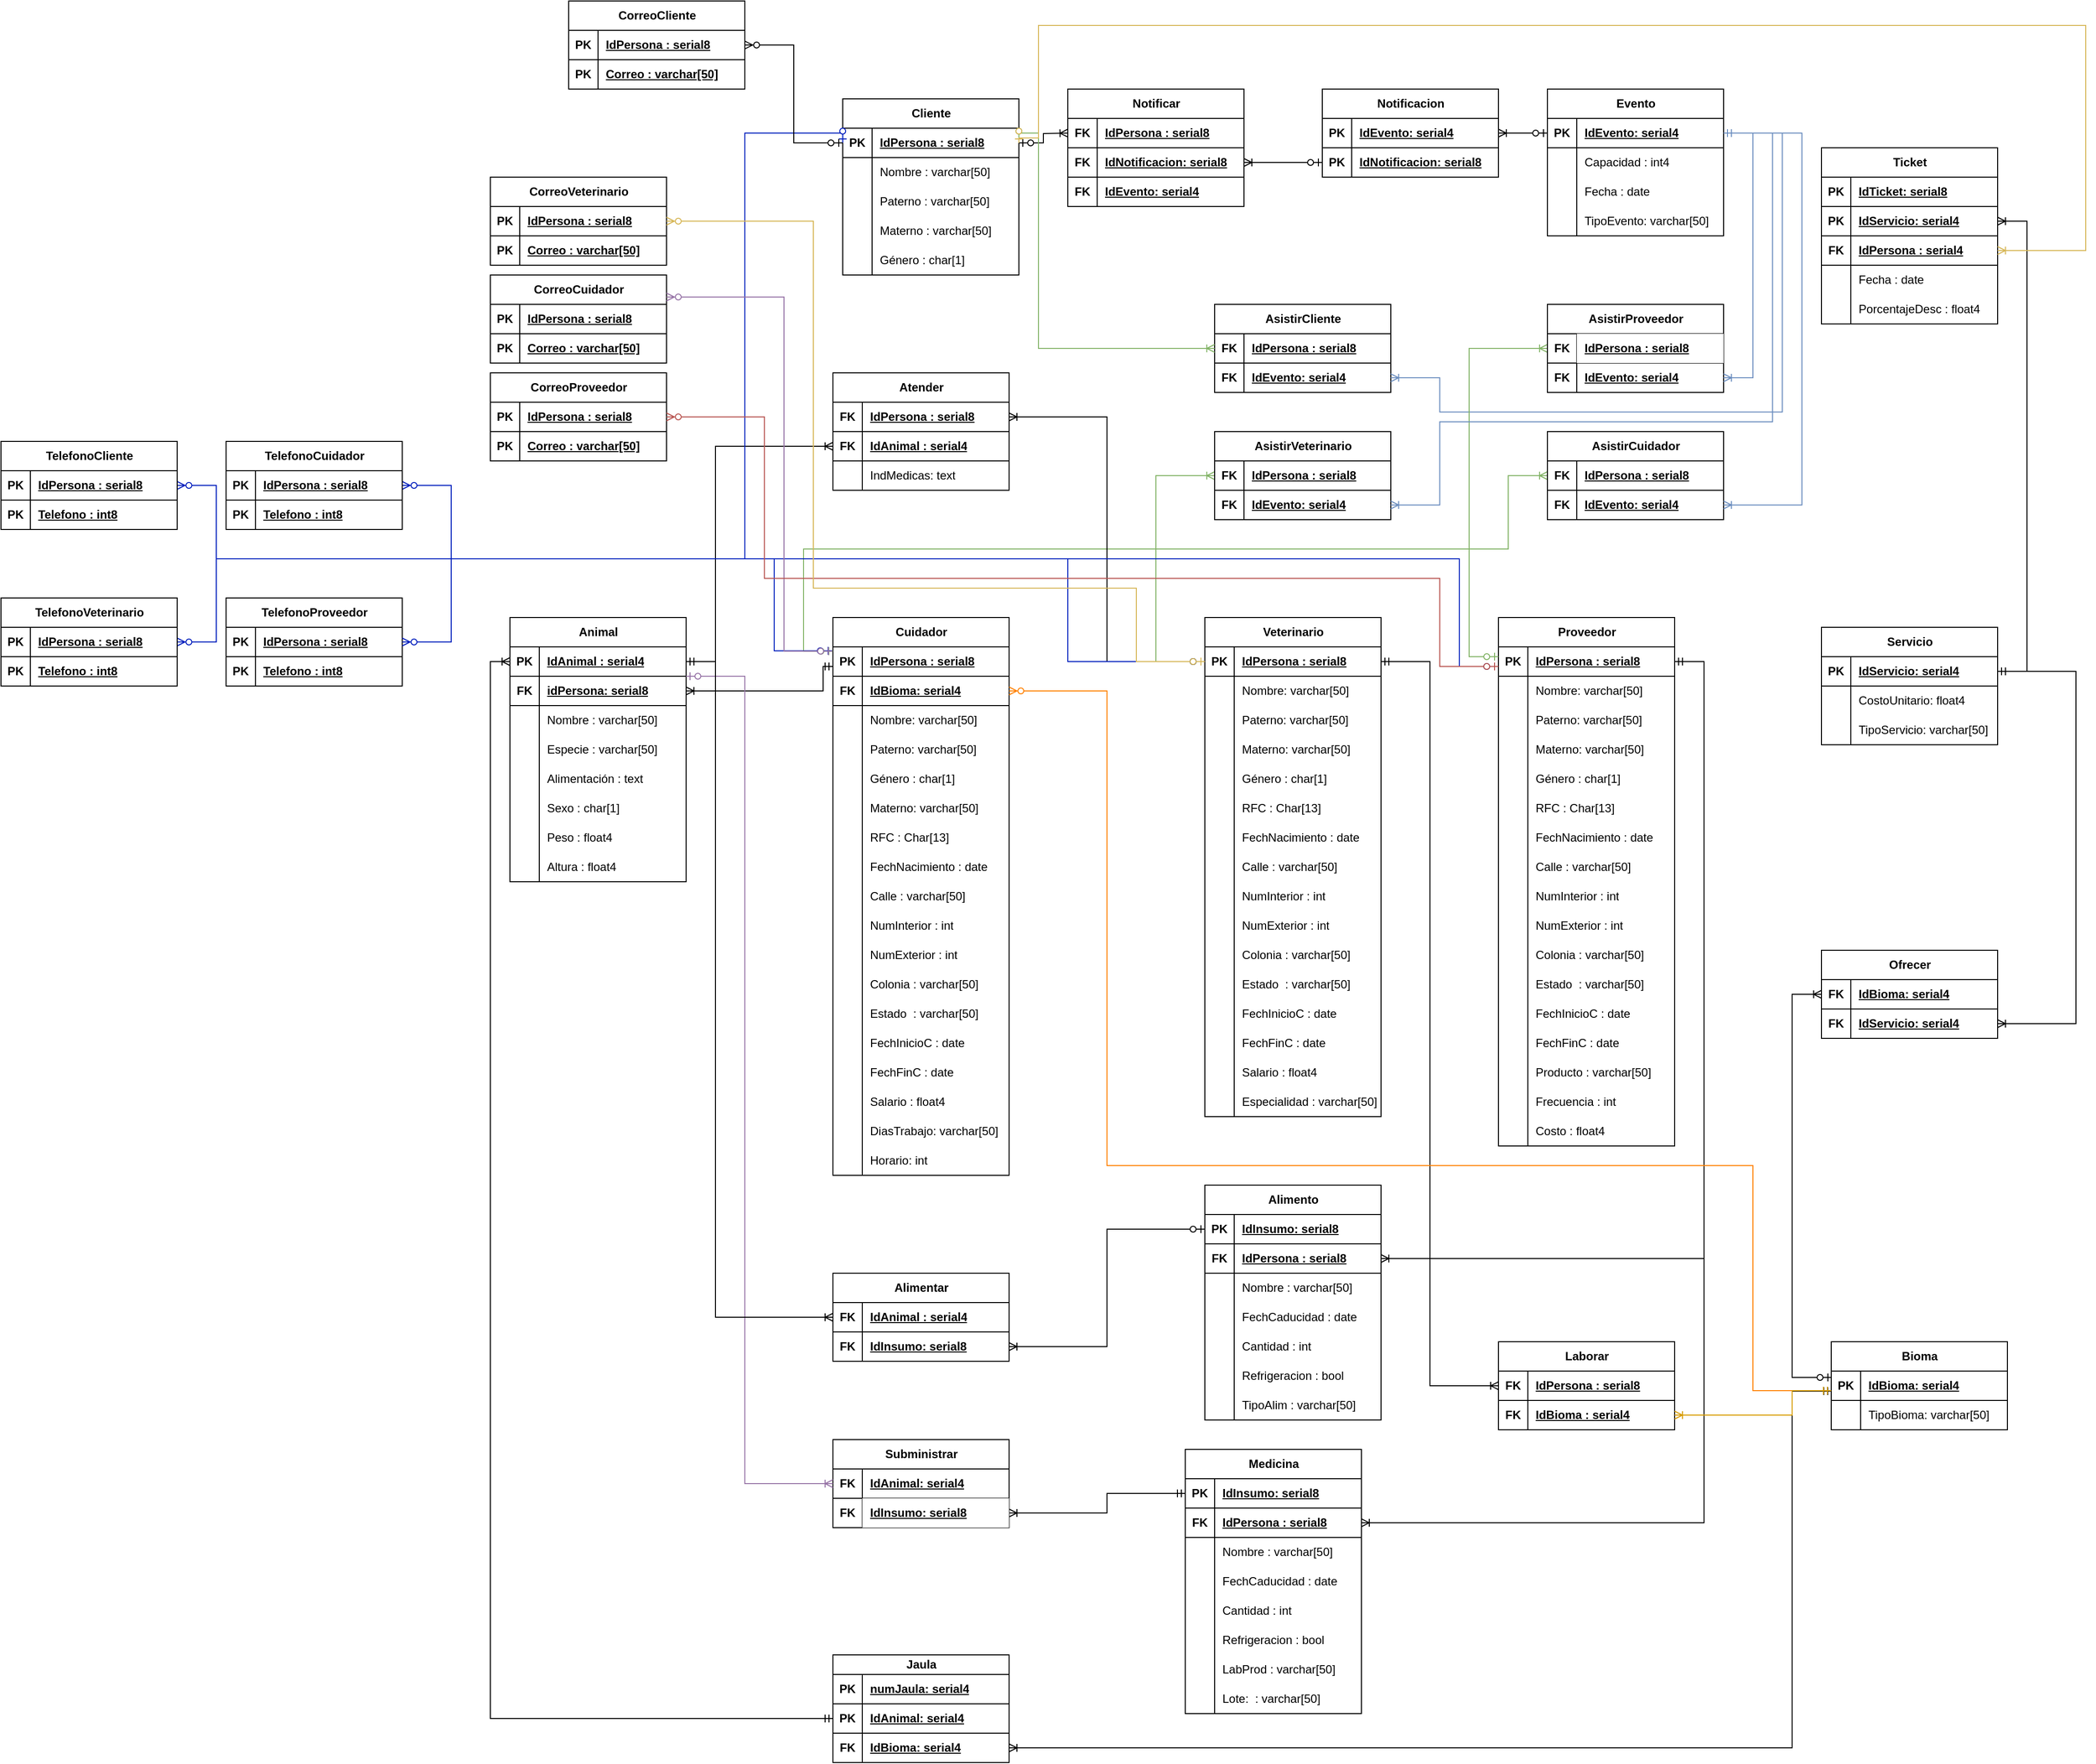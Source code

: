 <mxfile version="22.1.4" type="google">
  <diagram name="Proyecto-Relacional" id="eGn1WI925-6cqjzuip9W">
    <mxGraphModel dx="2261" dy="1941" grid="1" gridSize="10" guides="1" tooltips="1" connect="1" arrows="1" fold="1" page="1" pageScale="1" pageWidth="827" pageHeight="1169" math="0" shadow="0">
      <root>
        <mxCell id="AX7M8xTiWxss5V552bFE-0" />
        <mxCell id="AX7M8xTiWxss5V552bFE-1" parent="AX7M8xTiWxss5V552bFE-0" />
        <mxCell id="AX7M8xTiWxss5V552bFE-2" value="Animal" style="shape=table;startSize=30;container=1;collapsible=1;childLayout=tableLayout;fixedRows=1;rowLines=0;fontStyle=1;align=center;resizeLast=1;html=1;" parent="AX7M8xTiWxss5V552bFE-1" vertex="1">
          <mxGeometry x="-160" y="-210" width="180" height="270" as="geometry">
            <mxRectangle x="-160" y="-210" width="80" height="30" as="alternateBounds" />
          </mxGeometry>
        </mxCell>
        <mxCell id="AX7M8xTiWxss5V552bFE-3" value="" style="shape=tableRow;horizontal=0;startSize=0;swimlaneHead=0;swimlaneBody=0;fillColor=none;collapsible=0;dropTarget=0;points=[[0,0.5],[1,0.5]];portConstraint=eastwest;top=0;left=0;right=0;bottom=1;" parent="AX7M8xTiWxss5V552bFE-2" vertex="1">
          <mxGeometry y="30" width="180" height="30" as="geometry" />
        </mxCell>
        <mxCell id="AX7M8xTiWxss5V552bFE-4" value="PK" style="shape=partialRectangle;connectable=0;fillColor=none;top=0;left=0;bottom=0;right=0;fontStyle=1;overflow=hidden;whiteSpace=wrap;html=1;" parent="AX7M8xTiWxss5V552bFE-3" vertex="1">
          <mxGeometry width="30" height="30" as="geometry">
            <mxRectangle width="30" height="30" as="alternateBounds" />
          </mxGeometry>
        </mxCell>
        <mxCell id="AX7M8xTiWxss5V552bFE-5" value="IdAnimal : serial4" style="shape=partialRectangle;connectable=0;fillColor=none;top=0;left=0;bottom=0;right=0;align=left;spacingLeft=6;fontStyle=5;overflow=hidden;whiteSpace=wrap;html=1;" parent="AX7M8xTiWxss5V552bFE-3" vertex="1">
          <mxGeometry x="30" width="150" height="30" as="geometry">
            <mxRectangle width="150" height="30" as="alternateBounds" />
          </mxGeometry>
        </mxCell>
        <mxCell id="AX7M8xTiWxss5V552bFE-6" value="" style="shape=tableRow;horizontal=0;startSize=0;swimlaneHead=0;swimlaneBody=0;fillColor=none;collapsible=0;dropTarget=0;points=[[0,0.5],[1,0.5]];portConstraint=eastwest;top=0;left=0;right=0;bottom=1;" parent="AX7M8xTiWxss5V552bFE-2" vertex="1">
          <mxGeometry y="60" width="180" height="30" as="geometry" />
        </mxCell>
        <mxCell id="AX7M8xTiWxss5V552bFE-7" value="FK" style="shape=partialRectangle;connectable=0;fillColor=none;top=0;left=0;bottom=0;right=0;fontStyle=1;overflow=hidden;whiteSpace=wrap;html=1;" parent="AX7M8xTiWxss5V552bFE-6" vertex="1">
          <mxGeometry width="30" height="30" as="geometry">
            <mxRectangle width="30" height="30" as="alternateBounds" />
          </mxGeometry>
        </mxCell>
        <mxCell id="AX7M8xTiWxss5V552bFE-8" value="idPersona: serial8" style="shape=partialRectangle;connectable=0;fillColor=none;top=0;left=0;bottom=0;right=0;align=left;spacingLeft=6;fontStyle=5;overflow=hidden;whiteSpace=wrap;html=1;" parent="AX7M8xTiWxss5V552bFE-6" vertex="1">
          <mxGeometry x="30" width="150" height="30" as="geometry">
            <mxRectangle width="150" height="30" as="alternateBounds" />
          </mxGeometry>
        </mxCell>
        <mxCell id="AX7M8xTiWxss5V552bFE-9" value="" style="shape=tableRow;horizontal=0;startSize=0;swimlaneHead=0;swimlaneBody=0;fillColor=none;collapsible=0;dropTarget=0;points=[[0,0.5],[1,0.5]];portConstraint=eastwest;top=0;left=0;right=0;bottom=0;" parent="AX7M8xTiWxss5V552bFE-2" vertex="1">
          <mxGeometry y="90" width="180" height="30" as="geometry" />
        </mxCell>
        <mxCell id="AX7M8xTiWxss5V552bFE-10" value="" style="shape=partialRectangle;connectable=0;fillColor=none;top=0;left=0;bottom=0;right=0;editable=1;overflow=hidden;whiteSpace=wrap;html=1;" parent="AX7M8xTiWxss5V552bFE-9" vertex="1">
          <mxGeometry width="30" height="30" as="geometry">
            <mxRectangle width="30" height="30" as="alternateBounds" />
          </mxGeometry>
        </mxCell>
        <mxCell id="AX7M8xTiWxss5V552bFE-11" value="Nombre : varchar[50]" style="shape=partialRectangle;connectable=0;fillColor=none;top=0;left=0;bottom=0;right=0;align=left;spacingLeft=6;overflow=hidden;whiteSpace=wrap;html=1;" parent="AX7M8xTiWxss5V552bFE-9" vertex="1">
          <mxGeometry x="30" width="150" height="30" as="geometry">
            <mxRectangle width="150" height="30" as="alternateBounds" />
          </mxGeometry>
        </mxCell>
        <mxCell id="AX7M8xTiWxss5V552bFE-12" value="" style="shape=tableRow;horizontal=0;startSize=0;swimlaneHead=0;swimlaneBody=0;fillColor=none;collapsible=0;dropTarget=0;points=[[0,0.5],[1,0.5]];portConstraint=eastwest;top=0;left=0;right=0;bottom=0;" parent="AX7M8xTiWxss5V552bFE-2" vertex="1">
          <mxGeometry y="120" width="180" height="30" as="geometry" />
        </mxCell>
        <mxCell id="AX7M8xTiWxss5V552bFE-13" value="" style="shape=partialRectangle;connectable=0;fillColor=none;top=0;left=0;bottom=0;right=0;editable=1;overflow=hidden;whiteSpace=wrap;html=1;" parent="AX7M8xTiWxss5V552bFE-12" vertex="1">
          <mxGeometry width="30" height="30" as="geometry">
            <mxRectangle width="30" height="30" as="alternateBounds" />
          </mxGeometry>
        </mxCell>
        <mxCell id="AX7M8xTiWxss5V552bFE-14" value="Especie&amp;nbsp;: varchar[50]" style="shape=partialRectangle;connectable=0;fillColor=none;top=0;left=0;bottom=0;right=0;align=left;spacingLeft=6;overflow=hidden;whiteSpace=wrap;html=1;" parent="AX7M8xTiWxss5V552bFE-12" vertex="1">
          <mxGeometry x="30" width="150" height="30" as="geometry">
            <mxRectangle width="150" height="30" as="alternateBounds" />
          </mxGeometry>
        </mxCell>
        <mxCell id="AX7M8xTiWxss5V552bFE-15" value="" style="shape=tableRow;horizontal=0;startSize=0;swimlaneHead=0;swimlaneBody=0;fillColor=none;collapsible=0;dropTarget=0;points=[[0,0.5],[1,0.5]];portConstraint=eastwest;top=0;left=0;right=0;bottom=0;" parent="AX7M8xTiWxss5V552bFE-2" vertex="1">
          <mxGeometry y="150" width="180" height="30" as="geometry" />
        </mxCell>
        <mxCell id="AX7M8xTiWxss5V552bFE-16" value="" style="shape=partialRectangle;connectable=0;fillColor=none;top=0;left=0;bottom=0;right=0;editable=1;overflow=hidden;whiteSpace=wrap;html=1;" parent="AX7M8xTiWxss5V552bFE-15" vertex="1">
          <mxGeometry width="30" height="30" as="geometry">
            <mxRectangle width="30" height="30" as="alternateBounds" />
          </mxGeometry>
        </mxCell>
        <mxCell id="AX7M8xTiWxss5V552bFE-17" value="Alimentación : text" style="shape=partialRectangle;connectable=0;fillColor=none;top=0;left=0;bottom=0;right=0;align=left;spacingLeft=6;overflow=hidden;whiteSpace=wrap;html=1;" parent="AX7M8xTiWxss5V552bFE-15" vertex="1">
          <mxGeometry x="30" width="150" height="30" as="geometry">
            <mxRectangle width="150" height="30" as="alternateBounds" />
          </mxGeometry>
        </mxCell>
        <mxCell id="AX7M8xTiWxss5V552bFE-18" value="" style="shape=tableRow;horizontal=0;startSize=0;swimlaneHead=0;swimlaneBody=0;fillColor=none;collapsible=0;dropTarget=0;points=[[0,0.5],[1,0.5]];portConstraint=eastwest;top=0;left=0;right=0;bottom=0;" parent="AX7M8xTiWxss5V552bFE-2" vertex="1">
          <mxGeometry y="180" width="180" height="30" as="geometry" />
        </mxCell>
        <mxCell id="AX7M8xTiWxss5V552bFE-19" value="" style="shape=partialRectangle;connectable=0;fillColor=none;top=0;left=0;bottom=0;right=0;editable=1;overflow=hidden;whiteSpace=wrap;html=1;" parent="AX7M8xTiWxss5V552bFE-18" vertex="1">
          <mxGeometry width="30" height="30" as="geometry">
            <mxRectangle width="30" height="30" as="alternateBounds" />
          </mxGeometry>
        </mxCell>
        <mxCell id="AX7M8xTiWxss5V552bFE-20" value="Sexo : char[1]" style="shape=partialRectangle;connectable=0;fillColor=none;top=0;left=0;bottom=0;right=0;align=left;spacingLeft=6;overflow=hidden;whiteSpace=wrap;html=1;" parent="AX7M8xTiWxss5V552bFE-18" vertex="1">
          <mxGeometry x="30" width="150" height="30" as="geometry">
            <mxRectangle width="150" height="30" as="alternateBounds" />
          </mxGeometry>
        </mxCell>
        <mxCell id="AX7M8xTiWxss5V552bFE-21" value="" style="shape=tableRow;horizontal=0;startSize=0;swimlaneHead=0;swimlaneBody=0;fillColor=none;collapsible=0;dropTarget=0;points=[[0,0.5],[1,0.5]];portConstraint=eastwest;top=0;left=0;right=0;bottom=0;" parent="AX7M8xTiWxss5V552bFE-2" vertex="1">
          <mxGeometry y="210" width="180" height="30" as="geometry" />
        </mxCell>
        <mxCell id="AX7M8xTiWxss5V552bFE-22" value="" style="shape=partialRectangle;connectable=0;fillColor=none;top=0;left=0;bottom=0;right=0;editable=1;overflow=hidden;whiteSpace=wrap;html=1;" parent="AX7M8xTiWxss5V552bFE-21" vertex="1">
          <mxGeometry width="30" height="30" as="geometry">
            <mxRectangle width="30" height="30" as="alternateBounds" />
          </mxGeometry>
        </mxCell>
        <mxCell id="AX7M8xTiWxss5V552bFE-23" value="Peso : float4" style="shape=partialRectangle;connectable=0;fillColor=none;top=0;left=0;bottom=0;right=0;align=left;spacingLeft=6;overflow=hidden;whiteSpace=wrap;html=1;" parent="AX7M8xTiWxss5V552bFE-21" vertex="1">
          <mxGeometry x="30" width="150" height="30" as="geometry">
            <mxRectangle width="150" height="30" as="alternateBounds" />
          </mxGeometry>
        </mxCell>
        <mxCell id="AX7M8xTiWxss5V552bFE-24" value="" style="shape=tableRow;horizontal=0;startSize=0;swimlaneHead=0;swimlaneBody=0;fillColor=none;collapsible=0;dropTarget=0;points=[[0,0.5],[1,0.5]];portConstraint=eastwest;top=0;left=0;right=0;bottom=0;" parent="AX7M8xTiWxss5V552bFE-2" vertex="1">
          <mxGeometry y="240" width="180" height="30" as="geometry" />
        </mxCell>
        <mxCell id="AX7M8xTiWxss5V552bFE-25" value="" style="shape=partialRectangle;connectable=0;fillColor=none;top=0;left=0;bottom=0;right=0;editable=1;overflow=hidden;whiteSpace=wrap;html=1;" parent="AX7M8xTiWxss5V552bFE-24" vertex="1">
          <mxGeometry width="30" height="30" as="geometry">
            <mxRectangle width="30" height="30" as="alternateBounds" />
          </mxGeometry>
        </mxCell>
        <mxCell id="AX7M8xTiWxss5V552bFE-26" value="Altura : float4" style="shape=partialRectangle;connectable=0;fillColor=none;top=0;left=0;bottom=0;right=0;align=left;spacingLeft=6;overflow=hidden;whiteSpace=wrap;html=1;" parent="AX7M8xTiWxss5V552bFE-24" vertex="1">
          <mxGeometry x="30" width="150" height="30" as="geometry">
            <mxRectangle width="150" height="30" as="alternateBounds" />
          </mxGeometry>
        </mxCell>
        <mxCell id="AX7M8xTiWxss5V552bFE-27" value="Cuidador" style="shape=table;startSize=30;container=1;collapsible=1;childLayout=tableLayout;fixedRows=1;rowLines=0;fontStyle=1;align=center;resizeLast=1;html=1;" parent="AX7M8xTiWxss5V552bFE-1" vertex="1">
          <mxGeometry x="170" y="-210" width="180" height="570" as="geometry">
            <mxRectangle x="170" y="-210" width="90" height="30" as="alternateBounds" />
          </mxGeometry>
        </mxCell>
        <mxCell id="AX7M8xTiWxss5V552bFE-28" value="" style="shape=tableRow;horizontal=0;startSize=0;swimlaneHead=0;swimlaneBody=0;fillColor=none;collapsible=0;dropTarget=0;points=[[0,0.5],[1,0.5]];portConstraint=eastwest;top=0;left=0;right=0;bottom=1;" parent="AX7M8xTiWxss5V552bFE-27" vertex="1">
          <mxGeometry y="30" width="180" height="30" as="geometry" />
        </mxCell>
        <mxCell id="AX7M8xTiWxss5V552bFE-29" value="PK" style="shape=partialRectangle;connectable=0;fillColor=none;top=0;left=0;bottom=0;right=0;fontStyle=1;overflow=hidden;whiteSpace=wrap;html=1;" parent="AX7M8xTiWxss5V552bFE-28" vertex="1">
          <mxGeometry width="30" height="30" as="geometry">
            <mxRectangle width="30" height="30" as="alternateBounds" />
          </mxGeometry>
        </mxCell>
        <mxCell id="AX7M8xTiWxss5V552bFE-30" value="IdPersona : serial8" style="shape=partialRectangle;connectable=0;fillColor=none;top=0;left=0;bottom=0;right=0;align=left;spacingLeft=6;fontStyle=5;overflow=hidden;whiteSpace=wrap;html=1;" parent="AX7M8xTiWxss5V552bFE-28" vertex="1">
          <mxGeometry x="30" width="150" height="30" as="geometry">
            <mxRectangle width="150" height="30" as="alternateBounds" />
          </mxGeometry>
        </mxCell>
        <mxCell id="AX7M8xTiWxss5V552bFE-31" value="" style="shape=tableRow;horizontal=0;startSize=0;swimlaneHead=0;swimlaneBody=0;fillColor=none;collapsible=0;dropTarget=0;points=[[0,0.5],[1,0.5]];portConstraint=eastwest;top=0;left=0;right=0;bottom=1;" parent="AX7M8xTiWxss5V552bFE-27" vertex="1">
          <mxGeometry y="60" width="180" height="30" as="geometry" />
        </mxCell>
        <mxCell id="AX7M8xTiWxss5V552bFE-32" value="FK" style="shape=partialRectangle;connectable=0;fillColor=none;top=0;left=0;bottom=0;right=0;fontStyle=1;overflow=hidden;whiteSpace=wrap;html=1;" parent="AX7M8xTiWxss5V552bFE-31" vertex="1">
          <mxGeometry width="30" height="30" as="geometry">
            <mxRectangle width="30" height="30" as="alternateBounds" />
          </mxGeometry>
        </mxCell>
        <mxCell id="AX7M8xTiWxss5V552bFE-33" value="IdBioma: serial4" style="shape=partialRectangle;connectable=0;fillColor=none;top=0;left=0;bottom=0;right=0;align=left;spacingLeft=6;fontStyle=5;overflow=hidden;whiteSpace=wrap;html=1;" parent="AX7M8xTiWxss5V552bFE-31" vertex="1">
          <mxGeometry x="30" width="150" height="30" as="geometry">
            <mxRectangle width="150" height="30" as="alternateBounds" />
          </mxGeometry>
        </mxCell>
        <mxCell id="AX7M8xTiWxss5V552bFE-34" value="" style="shape=tableRow;horizontal=0;startSize=0;swimlaneHead=0;swimlaneBody=0;fillColor=none;collapsible=0;dropTarget=0;points=[[0,0.5],[1,0.5]];portConstraint=eastwest;top=0;left=0;right=0;bottom=0;" parent="AX7M8xTiWxss5V552bFE-27" vertex="1">
          <mxGeometry y="90" width="180" height="30" as="geometry" />
        </mxCell>
        <mxCell id="AX7M8xTiWxss5V552bFE-35" value="" style="shape=partialRectangle;connectable=0;fillColor=none;top=0;left=0;bottom=0;right=0;editable=1;overflow=hidden;whiteSpace=wrap;html=1;" parent="AX7M8xTiWxss5V552bFE-34" vertex="1">
          <mxGeometry width="30" height="30" as="geometry">
            <mxRectangle width="30" height="30" as="alternateBounds" />
          </mxGeometry>
        </mxCell>
        <mxCell id="AX7M8xTiWxss5V552bFE-36" value="Nombre: varchar[50]" style="shape=partialRectangle;connectable=0;fillColor=none;top=0;left=0;bottom=0;right=0;align=left;spacingLeft=6;overflow=hidden;whiteSpace=wrap;html=1;" parent="AX7M8xTiWxss5V552bFE-34" vertex="1">
          <mxGeometry x="30" width="150" height="30" as="geometry">
            <mxRectangle width="150" height="30" as="alternateBounds" />
          </mxGeometry>
        </mxCell>
        <mxCell id="AX7M8xTiWxss5V552bFE-37" value="" style="shape=tableRow;horizontal=0;startSize=0;swimlaneHead=0;swimlaneBody=0;fillColor=none;collapsible=0;dropTarget=0;points=[[0,0.5],[1,0.5]];portConstraint=eastwest;top=0;left=0;right=0;bottom=0;" parent="AX7M8xTiWxss5V552bFE-27" vertex="1">
          <mxGeometry y="120" width="180" height="30" as="geometry" />
        </mxCell>
        <mxCell id="AX7M8xTiWxss5V552bFE-38" value="" style="shape=partialRectangle;connectable=0;fillColor=none;top=0;left=0;bottom=0;right=0;editable=1;overflow=hidden;whiteSpace=wrap;html=1;" parent="AX7M8xTiWxss5V552bFE-37" vertex="1">
          <mxGeometry width="30" height="30" as="geometry">
            <mxRectangle width="30" height="30" as="alternateBounds" />
          </mxGeometry>
        </mxCell>
        <mxCell id="AX7M8xTiWxss5V552bFE-39" value="Paterno: varchar[50]" style="shape=partialRectangle;connectable=0;fillColor=none;top=0;left=0;bottom=0;right=0;align=left;spacingLeft=6;overflow=hidden;whiteSpace=wrap;html=1;" parent="AX7M8xTiWxss5V552bFE-37" vertex="1">
          <mxGeometry x="30" width="150" height="30" as="geometry">
            <mxRectangle width="150" height="30" as="alternateBounds" />
          </mxGeometry>
        </mxCell>
        <mxCell id="AX7M8xTiWxss5V552bFE-40" value="" style="shape=tableRow;horizontal=0;startSize=0;swimlaneHead=0;swimlaneBody=0;fillColor=none;collapsible=0;dropTarget=0;points=[[0,0.5],[1,0.5]];portConstraint=eastwest;top=0;left=0;right=0;bottom=0;" parent="AX7M8xTiWxss5V552bFE-27" vertex="1">
          <mxGeometry y="150" width="180" height="30" as="geometry" />
        </mxCell>
        <mxCell id="AX7M8xTiWxss5V552bFE-41" value="" style="shape=partialRectangle;connectable=0;fillColor=none;top=0;left=0;bottom=0;right=0;editable=1;overflow=hidden;whiteSpace=wrap;html=1;" parent="AX7M8xTiWxss5V552bFE-40" vertex="1">
          <mxGeometry width="30" height="30" as="geometry">
            <mxRectangle width="30" height="30" as="alternateBounds" />
          </mxGeometry>
        </mxCell>
        <mxCell id="AX7M8xTiWxss5V552bFE-42" value="Género : char[1]" style="shape=partialRectangle;connectable=0;fillColor=none;top=0;left=0;bottom=0;right=0;align=left;spacingLeft=6;overflow=hidden;whiteSpace=wrap;html=1;" parent="AX7M8xTiWxss5V552bFE-40" vertex="1">
          <mxGeometry x="30" width="150" height="30" as="geometry">
            <mxRectangle width="150" height="30" as="alternateBounds" />
          </mxGeometry>
        </mxCell>
        <mxCell id="AX7M8xTiWxss5V552bFE-43" value="" style="shape=tableRow;horizontal=0;startSize=0;swimlaneHead=0;swimlaneBody=0;fillColor=none;collapsible=0;dropTarget=0;points=[[0,0.5],[1,0.5]];portConstraint=eastwest;top=0;left=0;right=0;bottom=0;" parent="AX7M8xTiWxss5V552bFE-27" vertex="1">
          <mxGeometry y="180" width="180" height="30" as="geometry" />
        </mxCell>
        <mxCell id="AX7M8xTiWxss5V552bFE-44" value="" style="shape=partialRectangle;connectable=0;fillColor=none;top=0;left=0;bottom=0;right=0;editable=1;overflow=hidden;whiteSpace=wrap;html=1;" parent="AX7M8xTiWxss5V552bFE-43" vertex="1">
          <mxGeometry width="30" height="30" as="geometry">
            <mxRectangle width="30" height="30" as="alternateBounds" />
          </mxGeometry>
        </mxCell>
        <mxCell id="AX7M8xTiWxss5V552bFE-45" value="Materno: varchar[50]" style="shape=partialRectangle;connectable=0;fillColor=none;top=0;left=0;bottom=0;right=0;align=left;spacingLeft=6;overflow=hidden;whiteSpace=wrap;html=1;" parent="AX7M8xTiWxss5V552bFE-43" vertex="1">
          <mxGeometry x="30" width="150" height="30" as="geometry">
            <mxRectangle width="150" height="30" as="alternateBounds" />
          </mxGeometry>
        </mxCell>
        <mxCell id="AX7M8xTiWxss5V552bFE-46" value="" style="shape=tableRow;horizontal=0;startSize=0;swimlaneHead=0;swimlaneBody=0;fillColor=none;collapsible=0;dropTarget=0;points=[[0,0.5],[1,0.5]];portConstraint=eastwest;top=0;left=0;right=0;bottom=0;" parent="AX7M8xTiWxss5V552bFE-27" vertex="1">
          <mxGeometry y="210" width="180" height="30" as="geometry" />
        </mxCell>
        <mxCell id="AX7M8xTiWxss5V552bFE-47" value="" style="shape=partialRectangle;connectable=0;fillColor=none;top=0;left=0;bottom=0;right=0;editable=1;overflow=hidden;whiteSpace=wrap;html=1;" parent="AX7M8xTiWxss5V552bFE-46" vertex="1">
          <mxGeometry width="30" height="30" as="geometry">
            <mxRectangle width="30" height="30" as="alternateBounds" />
          </mxGeometry>
        </mxCell>
        <mxCell id="AX7M8xTiWxss5V552bFE-48" value="RFC : Char[13]" style="shape=partialRectangle;connectable=0;fillColor=none;top=0;left=0;bottom=0;right=0;align=left;spacingLeft=6;overflow=hidden;whiteSpace=wrap;html=1;" parent="AX7M8xTiWxss5V552bFE-46" vertex="1">
          <mxGeometry x="30" width="150" height="30" as="geometry">
            <mxRectangle width="150" height="30" as="alternateBounds" />
          </mxGeometry>
        </mxCell>
        <mxCell id="AX7M8xTiWxss5V552bFE-49" value="" style="shape=tableRow;horizontal=0;startSize=0;swimlaneHead=0;swimlaneBody=0;fillColor=none;collapsible=0;dropTarget=0;points=[[0,0.5],[1,0.5]];portConstraint=eastwest;top=0;left=0;right=0;bottom=0;" parent="AX7M8xTiWxss5V552bFE-27" vertex="1">
          <mxGeometry y="240" width="180" height="30" as="geometry" />
        </mxCell>
        <mxCell id="AX7M8xTiWxss5V552bFE-50" value="" style="shape=partialRectangle;connectable=0;fillColor=none;top=0;left=0;bottom=0;right=0;editable=1;overflow=hidden;whiteSpace=wrap;html=1;" parent="AX7M8xTiWxss5V552bFE-49" vertex="1">
          <mxGeometry width="30" height="30" as="geometry">
            <mxRectangle width="30" height="30" as="alternateBounds" />
          </mxGeometry>
        </mxCell>
        <mxCell id="AX7M8xTiWxss5V552bFE-51" value="FechNacimiento : date" style="shape=partialRectangle;connectable=0;fillColor=none;top=0;left=0;bottom=0;right=0;align=left;spacingLeft=6;overflow=hidden;whiteSpace=wrap;html=1;" parent="AX7M8xTiWxss5V552bFE-49" vertex="1">
          <mxGeometry x="30" width="150" height="30" as="geometry">
            <mxRectangle width="150" height="30" as="alternateBounds" />
          </mxGeometry>
        </mxCell>
        <mxCell id="AX7M8xTiWxss5V552bFE-52" value="" style="shape=tableRow;horizontal=0;startSize=0;swimlaneHead=0;swimlaneBody=0;fillColor=none;collapsible=0;dropTarget=0;points=[[0,0.5],[1,0.5]];portConstraint=eastwest;top=0;left=0;right=0;bottom=0;" parent="AX7M8xTiWxss5V552bFE-27" vertex="1">
          <mxGeometry y="270" width="180" height="30" as="geometry" />
        </mxCell>
        <mxCell id="AX7M8xTiWxss5V552bFE-53" value="" style="shape=partialRectangle;connectable=0;fillColor=none;top=0;left=0;bottom=0;right=0;editable=1;overflow=hidden;whiteSpace=wrap;html=1;" parent="AX7M8xTiWxss5V552bFE-52" vertex="1">
          <mxGeometry width="30" height="30" as="geometry">
            <mxRectangle width="30" height="30" as="alternateBounds" />
          </mxGeometry>
        </mxCell>
        <mxCell id="AX7M8xTiWxss5V552bFE-54" value="Calle : varchar[50]" style="shape=partialRectangle;connectable=0;fillColor=none;top=0;left=0;bottom=0;right=0;align=left;spacingLeft=6;overflow=hidden;whiteSpace=wrap;html=1;" parent="AX7M8xTiWxss5V552bFE-52" vertex="1">
          <mxGeometry x="30" width="150" height="30" as="geometry">
            <mxRectangle width="150" height="30" as="alternateBounds" />
          </mxGeometry>
        </mxCell>
        <mxCell id="AX7M8xTiWxss5V552bFE-55" value="" style="shape=tableRow;horizontal=0;startSize=0;swimlaneHead=0;swimlaneBody=0;fillColor=none;collapsible=0;dropTarget=0;points=[[0,0.5],[1,0.5]];portConstraint=eastwest;top=0;left=0;right=0;bottom=0;" parent="AX7M8xTiWxss5V552bFE-27" vertex="1">
          <mxGeometry y="300" width="180" height="30" as="geometry" />
        </mxCell>
        <mxCell id="AX7M8xTiWxss5V552bFE-56" value="" style="shape=partialRectangle;connectable=0;fillColor=none;top=0;left=0;bottom=0;right=0;editable=1;overflow=hidden;whiteSpace=wrap;html=1;" parent="AX7M8xTiWxss5V552bFE-55" vertex="1">
          <mxGeometry width="30" height="30" as="geometry">
            <mxRectangle width="30" height="30" as="alternateBounds" />
          </mxGeometry>
        </mxCell>
        <mxCell id="AX7M8xTiWxss5V552bFE-57" value="NumInterior : int" style="shape=partialRectangle;connectable=0;fillColor=none;top=0;left=0;bottom=0;right=0;align=left;spacingLeft=6;overflow=hidden;whiteSpace=wrap;html=1;" parent="AX7M8xTiWxss5V552bFE-55" vertex="1">
          <mxGeometry x="30" width="150" height="30" as="geometry">
            <mxRectangle width="150" height="30" as="alternateBounds" />
          </mxGeometry>
        </mxCell>
        <mxCell id="AX7M8xTiWxss5V552bFE-58" value="" style="shape=tableRow;horizontal=0;startSize=0;swimlaneHead=0;swimlaneBody=0;fillColor=none;collapsible=0;dropTarget=0;points=[[0,0.5],[1,0.5]];portConstraint=eastwest;top=0;left=0;right=0;bottom=0;" parent="AX7M8xTiWxss5V552bFE-27" vertex="1">
          <mxGeometry y="330" width="180" height="30" as="geometry" />
        </mxCell>
        <mxCell id="AX7M8xTiWxss5V552bFE-59" value="" style="shape=partialRectangle;connectable=0;fillColor=none;top=0;left=0;bottom=0;right=0;editable=1;overflow=hidden;whiteSpace=wrap;html=1;" parent="AX7M8xTiWxss5V552bFE-58" vertex="1">
          <mxGeometry width="30" height="30" as="geometry">
            <mxRectangle width="30" height="30" as="alternateBounds" />
          </mxGeometry>
        </mxCell>
        <mxCell id="AX7M8xTiWxss5V552bFE-60" value="NumExterior : int" style="shape=partialRectangle;connectable=0;fillColor=none;top=0;left=0;bottom=0;right=0;align=left;spacingLeft=6;overflow=hidden;whiteSpace=wrap;html=1;" parent="AX7M8xTiWxss5V552bFE-58" vertex="1">
          <mxGeometry x="30" width="150" height="30" as="geometry">
            <mxRectangle width="150" height="30" as="alternateBounds" />
          </mxGeometry>
        </mxCell>
        <mxCell id="AX7M8xTiWxss5V552bFE-61" value="" style="shape=tableRow;horizontal=0;startSize=0;swimlaneHead=0;swimlaneBody=0;fillColor=none;collapsible=0;dropTarget=0;points=[[0,0.5],[1,0.5]];portConstraint=eastwest;top=0;left=0;right=0;bottom=0;" parent="AX7M8xTiWxss5V552bFE-27" vertex="1">
          <mxGeometry y="360" width="180" height="30" as="geometry" />
        </mxCell>
        <mxCell id="AX7M8xTiWxss5V552bFE-62" value="" style="shape=partialRectangle;connectable=0;fillColor=none;top=0;left=0;bottom=0;right=0;editable=1;overflow=hidden;whiteSpace=wrap;html=1;" parent="AX7M8xTiWxss5V552bFE-61" vertex="1">
          <mxGeometry width="30" height="30" as="geometry">
            <mxRectangle width="30" height="30" as="alternateBounds" />
          </mxGeometry>
        </mxCell>
        <mxCell id="AX7M8xTiWxss5V552bFE-63" value="Colonia : varchar[50]" style="shape=partialRectangle;connectable=0;fillColor=none;top=0;left=0;bottom=0;right=0;align=left;spacingLeft=6;overflow=hidden;whiteSpace=wrap;html=1;" parent="AX7M8xTiWxss5V552bFE-61" vertex="1">
          <mxGeometry x="30" width="150" height="30" as="geometry">
            <mxRectangle width="150" height="30" as="alternateBounds" />
          </mxGeometry>
        </mxCell>
        <mxCell id="AX7M8xTiWxss5V552bFE-64" value="" style="shape=tableRow;horizontal=0;startSize=0;swimlaneHead=0;swimlaneBody=0;fillColor=none;collapsible=0;dropTarget=0;points=[[0,0.5],[1,0.5]];portConstraint=eastwest;top=0;left=0;right=0;bottom=0;" parent="AX7M8xTiWxss5V552bFE-27" vertex="1">
          <mxGeometry y="390" width="180" height="30" as="geometry" />
        </mxCell>
        <mxCell id="AX7M8xTiWxss5V552bFE-65" value="" style="shape=partialRectangle;connectable=0;fillColor=none;top=0;left=0;bottom=0;right=0;editable=1;overflow=hidden;whiteSpace=wrap;html=1;" parent="AX7M8xTiWxss5V552bFE-64" vertex="1">
          <mxGeometry width="30" height="30" as="geometry">
            <mxRectangle width="30" height="30" as="alternateBounds" />
          </mxGeometry>
        </mxCell>
        <mxCell id="AX7M8xTiWxss5V552bFE-66" value="Estado&amp;nbsp; : varchar[50]" style="shape=partialRectangle;connectable=0;fillColor=none;top=0;left=0;bottom=0;right=0;align=left;spacingLeft=6;overflow=hidden;whiteSpace=wrap;html=1;" parent="AX7M8xTiWxss5V552bFE-64" vertex="1">
          <mxGeometry x="30" width="150" height="30" as="geometry">
            <mxRectangle width="150" height="30" as="alternateBounds" />
          </mxGeometry>
        </mxCell>
        <mxCell id="AX7M8xTiWxss5V552bFE-67" value="" style="shape=tableRow;horizontal=0;startSize=0;swimlaneHead=0;swimlaneBody=0;fillColor=none;collapsible=0;dropTarget=0;points=[[0,0.5],[1,0.5]];portConstraint=eastwest;top=0;left=0;right=0;bottom=0;" parent="AX7M8xTiWxss5V552bFE-27" vertex="1">
          <mxGeometry y="420" width="180" height="30" as="geometry" />
        </mxCell>
        <mxCell id="AX7M8xTiWxss5V552bFE-68" value="" style="shape=partialRectangle;connectable=0;fillColor=none;top=0;left=0;bottom=0;right=0;editable=1;overflow=hidden;whiteSpace=wrap;html=1;" parent="AX7M8xTiWxss5V552bFE-67" vertex="1">
          <mxGeometry width="30" height="30" as="geometry">
            <mxRectangle width="30" height="30" as="alternateBounds" />
          </mxGeometry>
        </mxCell>
        <mxCell id="AX7M8xTiWxss5V552bFE-69" value="FechInicioC : date" style="shape=partialRectangle;connectable=0;fillColor=none;top=0;left=0;bottom=0;right=0;align=left;spacingLeft=6;overflow=hidden;whiteSpace=wrap;html=1;" parent="AX7M8xTiWxss5V552bFE-67" vertex="1">
          <mxGeometry x="30" width="150" height="30" as="geometry">
            <mxRectangle width="150" height="30" as="alternateBounds" />
          </mxGeometry>
        </mxCell>
        <mxCell id="AX7M8xTiWxss5V552bFE-70" value="" style="shape=tableRow;horizontal=0;startSize=0;swimlaneHead=0;swimlaneBody=0;fillColor=none;collapsible=0;dropTarget=0;points=[[0,0.5],[1,0.5]];portConstraint=eastwest;top=0;left=0;right=0;bottom=0;" parent="AX7M8xTiWxss5V552bFE-27" vertex="1">
          <mxGeometry y="450" width="180" height="30" as="geometry" />
        </mxCell>
        <mxCell id="AX7M8xTiWxss5V552bFE-71" value="" style="shape=partialRectangle;connectable=0;fillColor=none;top=0;left=0;bottom=0;right=0;editable=1;overflow=hidden;whiteSpace=wrap;html=1;" parent="AX7M8xTiWxss5V552bFE-70" vertex="1">
          <mxGeometry width="30" height="30" as="geometry">
            <mxRectangle width="30" height="30" as="alternateBounds" />
          </mxGeometry>
        </mxCell>
        <mxCell id="AX7M8xTiWxss5V552bFE-72" value="FechFinC : date" style="shape=partialRectangle;connectable=0;fillColor=none;top=0;left=0;bottom=0;right=0;align=left;spacingLeft=6;overflow=hidden;whiteSpace=wrap;html=1;" parent="AX7M8xTiWxss5V552bFE-70" vertex="1">
          <mxGeometry x="30" width="150" height="30" as="geometry">
            <mxRectangle width="150" height="30" as="alternateBounds" />
          </mxGeometry>
        </mxCell>
        <mxCell id="AX7M8xTiWxss5V552bFE-73" value="" style="shape=tableRow;horizontal=0;startSize=0;swimlaneHead=0;swimlaneBody=0;fillColor=none;collapsible=0;dropTarget=0;points=[[0,0.5],[1,0.5]];portConstraint=eastwest;top=0;left=0;right=0;bottom=0;" parent="AX7M8xTiWxss5V552bFE-27" vertex="1">
          <mxGeometry y="480" width="180" height="30" as="geometry" />
        </mxCell>
        <mxCell id="AX7M8xTiWxss5V552bFE-74" value="" style="shape=partialRectangle;connectable=0;fillColor=none;top=0;left=0;bottom=0;right=0;editable=1;overflow=hidden;whiteSpace=wrap;html=1;" parent="AX7M8xTiWxss5V552bFE-73" vertex="1">
          <mxGeometry width="30" height="30" as="geometry">
            <mxRectangle width="30" height="30" as="alternateBounds" />
          </mxGeometry>
        </mxCell>
        <mxCell id="AX7M8xTiWxss5V552bFE-75" value="Salario : float4" style="shape=partialRectangle;connectable=0;fillColor=none;top=0;left=0;bottom=0;right=0;align=left;spacingLeft=6;overflow=hidden;whiteSpace=wrap;html=1;" parent="AX7M8xTiWxss5V552bFE-73" vertex="1">
          <mxGeometry x="30" width="150" height="30" as="geometry">
            <mxRectangle width="150" height="30" as="alternateBounds" />
          </mxGeometry>
        </mxCell>
        <mxCell id="AX7M8xTiWxss5V552bFE-76" value="" style="shape=tableRow;horizontal=0;startSize=0;swimlaneHead=0;swimlaneBody=0;fillColor=none;collapsible=0;dropTarget=0;points=[[0,0.5],[1,0.5]];portConstraint=eastwest;top=0;left=0;right=0;bottom=0;" parent="AX7M8xTiWxss5V552bFE-27" vertex="1">
          <mxGeometry y="510" width="180" height="30" as="geometry" />
        </mxCell>
        <mxCell id="AX7M8xTiWxss5V552bFE-77" value="" style="shape=partialRectangle;connectable=0;fillColor=none;top=0;left=0;bottom=0;right=0;editable=1;overflow=hidden;whiteSpace=wrap;html=1;" parent="AX7M8xTiWxss5V552bFE-76" vertex="1">
          <mxGeometry width="30" height="30" as="geometry">
            <mxRectangle width="30" height="30" as="alternateBounds" />
          </mxGeometry>
        </mxCell>
        <mxCell id="AX7M8xTiWxss5V552bFE-78" value="DiasTrabajo: varchar[50]" style="shape=partialRectangle;connectable=0;fillColor=none;top=0;left=0;bottom=0;right=0;align=left;spacingLeft=6;overflow=hidden;whiteSpace=wrap;html=1;" parent="AX7M8xTiWxss5V552bFE-76" vertex="1">
          <mxGeometry x="30" width="150" height="30" as="geometry">
            <mxRectangle width="150" height="30" as="alternateBounds" />
          </mxGeometry>
        </mxCell>
        <mxCell id="AX7M8xTiWxss5V552bFE-79" value="" style="shape=tableRow;horizontal=0;startSize=0;swimlaneHead=0;swimlaneBody=0;fillColor=none;collapsible=0;dropTarget=0;points=[[0,0.5],[1,0.5]];portConstraint=eastwest;top=0;left=0;right=0;bottom=0;" parent="AX7M8xTiWxss5V552bFE-27" vertex="1">
          <mxGeometry y="540" width="180" height="30" as="geometry" />
        </mxCell>
        <mxCell id="AX7M8xTiWxss5V552bFE-80" value="" style="shape=partialRectangle;connectable=0;fillColor=none;top=0;left=0;bottom=0;right=0;editable=1;overflow=hidden;whiteSpace=wrap;html=1;" parent="AX7M8xTiWxss5V552bFE-79" vertex="1">
          <mxGeometry width="30" height="30" as="geometry">
            <mxRectangle width="30" height="30" as="alternateBounds" />
          </mxGeometry>
        </mxCell>
        <mxCell id="AX7M8xTiWxss5V552bFE-81" value="Horario: int" style="shape=partialRectangle;connectable=0;fillColor=none;top=0;left=0;bottom=0;right=0;align=left;spacingLeft=6;overflow=hidden;whiteSpace=wrap;html=1;" parent="AX7M8xTiWxss5V552bFE-79" vertex="1">
          <mxGeometry x="30" width="150" height="30" as="geometry">
            <mxRectangle width="150" height="30" as="alternateBounds" />
          </mxGeometry>
        </mxCell>
        <mxCell id="AX7M8xTiWxss5V552bFE-82" value="Cliente" style="shape=table;startSize=30;container=1;collapsible=1;childLayout=tableLayout;fixedRows=1;rowLines=0;fontStyle=1;align=center;resizeLast=1;html=1;" parent="AX7M8xTiWxss5V552bFE-1" vertex="1">
          <mxGeometry x="180" y="-740" width="180" height="180" as="geometry">
            <mxRectangle x="170" y="-750" width="80" height="30" as="alternateBounds" />
          </mxGeometry>
        </mxCell>
        <mxCell id="AX7M8xTiWxss5V552bFE-83" value="" style="shape=tableRow;horizontal=0;startSize=0;swimlaneHead=0;swimlaneBody=0;fillColor=none;collapsible=0;dropTarget=0;points=[[0,0.5],[1,0.5]];portConstraint=eastwest;top=0;left=0;right=0;bottom=1;" parent="AX7M8xTiWxss5V552bFE-82" vertex="1">
          <mxGeometry y="30" width="180" height="30" as="geometry" />
        </mxCell>
        <mxCell id="AX7M8xTiWxss5V552bFE-84" value="PK" style="shape=partialRectangle;connectable=0;fillColor=none;top=0;left=0;bottom=0;right=0;fontStyle=1;overflow=hidden;whiteSpace=wrap;html=1;" parent="AX7M8xTiWxss5V552bFE-83" vertex="1">
          <mxGeometry width="30" height="30" as="geometry">
            <mxRectangle width="30" height="30" as="alternateBounds" />
          </mxGeometry>
        </mxCell>
        <mxCell id="AX7M8xTiWxss5V552bFE-85" value="IdPersona : serial8" style="shape=partialRectangle;connectable=0;fillColor=none;top=0;left=0;bottom=0;right=0;align=left;spacingLeft=6;fontStyle=5;overflow=hidden;whiteSpace=wrap;html=1;" parent="AX7M8xTiWxss5V552bFE-83" vertex="1">
          <mxGeometry x="30" width="150" height="30" as="geometry">
            <mxRectangle width="150" height="30" as="alternateBounds" />
          </mxGeometry>
        </mxCell>
        <mxCell id="AX7M8xTiWxss5V552bFE-86" value="" style="shape=tableRow;horizontal=0;startSize=0;swimlaneHead=0;swimlaneBody=0;fillColor=none;collapsible=0;dropTarget=0;points=[[0,0.5],[1,0.5]];portConstraint=eastwest;top=0;left=0;right=0;bottom=0;" parent="AX7M8xTiWxss5V552bFE-82" vertex="1">
          <mxGeometry y="60" width="180" height="30" as="geometry" />
        </mxCell>
        <mxCell id="AX7M8xTiWxss5V552bFE-87" value="" style="shape=partialRectangle;connectable=0;fillColor=none;top=0;left=0;bottom=0;right=0;editable=1;overflow=hidden;whiteSpace=wrap;html=1;" parent="AX7M8xTiWxss5V552bFE-86" vertex="1">
          <mxGeometry width="30" height="30" as="geometry">
            <mxRectangle width="30" height="30" as="alternateBounds" />
          </mxGeometry>
        </mxCell>
        <mxCell id="AX7M8xTiWxss5V552bFE-88" value="Nombre : varchar[50]" style="shape=partialRectangle;connectable=0;fillColor=none;top=0;left=0;bottom=0;right=0;align=left;spacingLeft=6;overflow=hidden;whiteSpace=wrap;html=1;" parent="AX7M8xTiWxss5V552bFE-86" vertex="1">
          <mxGeometry x="30" width="150" height="30" as="geometry">
            <mxRectangle width="150" height="30" as="alternateBounds" />
          </mxGeometry>
        </mxCell>
        <mxCell id="AX7M8xTiWxss5V552bFE-89" value="" style="shape=tableRow;horizontal=0;startSize=0;swimlaneHead=0;swimlaneBody=0;fillColor=none;collapsible=0;dropTarget=0;points=[[0,0.5],[1,0.5]];portConstraint=eastwest;top=0;left=0;right=0;bottom=0;" parent="AX7M8xTiWxss5V552bFE-82" vertex="1">
          <mxGeometry y="90" width="180" height="30" as="geometry" />
        </mxCell>
        <mxCell id="AX7M8xTiWxss5V552bFE-90" value="" style="shape=partialRectangle;connectable=0;fillColor=none;top=0;left=0;bottom=0;right=0;editable=1;overflow=hidden;whiteSpace=wrap;html=1;" parent="AX7M8xTiWxss5V552bFE-89" vertex="1">
          <mxGeometry width="30" height="30" as="geometry">
            <mxRectangle width="30" height="30" as="alternateBounds" />
          </mxGeometry>
        </mxCell>
        <mxCell id="AX7M8xTiWxss5V552bFE-91" value="Paterno : varchar[50]" style="shape=partialRectangle;connectable=0;fillColor=none;top=0;left=0;bottom=0;right=0;align=left;spacingLeft=6;overflow=hidden;whiteSpace=wrap;html=1;" parent="AX7M8xTiWxss5V552bFE-89" vertex="1">
          <mxGeometry x="30" width="150" height="30" as="geometry">
            <mxRectangle width="150" height="30" as="alternateBounds" />
          </mxGeometry>
        </mxCell>
        <mxCell id="AX7M8xTiWxss5V552bFE-92" value="" style="shape=tableRow;horizontal=0;startSize=0;swimlaneHead=0;swimlaneBody=0;fillColor=none;collapsible=0;dropTarget=0;points=[[0,0.5],[1,0.5]];portConstraint=eastwest;top=0;left=0;right=0;bottom=0;" parent="AX7M8xTiWxss5V552bFE-82" vertex="1">
          <mxGeometry y="120" width="180" height="30" as="geometry" />
        </mxCell>
        <mxCell id="AX7M8xTiWxss5V552bFE-93" value="" style="shape=partialRectangle;connectable=0;fillColor=none;top=0;left=0;bottom=0;right=0;editable=1;overflow=hidden;whiteSpace=wrap;html=1;" parent="AX7M8xTiWxss5V552bFE-92" vertex="1">
          <mxGeometry width="30" height="30" as="geometry">
            <mxRectangle width="30" height="30" as="alternateBounds" />
          </mxGeometry>
        </mxCell>
        <mxCell id="AX7M8xTiWxss5V552bFE-94" value="Materno : varchar[50]" style="shape=partialRectangle;connectable=0;fillColor=none;top=0;left=0;bottom=0;right=0;align=left;spacingLeft=6;overflow=hidden;whiteSpace=wrap;html=1;" parent="AX7M8xTiWxss5V552bFE-92" vertex="1">
          <mxGeometry x="30" width="150" height="30" as="geometry">
            <mxRectangle width="150" height="30" as="alternateBounds" />
          </mxGeometry>
        </mxCell>
        <mxCell id="AX7M8xTiWxss5V552bFE-95" value="" style="shape=tableRow;horizontal=0;startSize=0;swimlaneHead=0;swimlaneBody=0;fillColor=none;collapsible=0;dropTarget=0;points=[[0,0.5],[1,0.5]];portConstraint=eastwest;top=0;left=0;right=0;bottom=0;" parent="AX7M8xTiWxss5V552bFE-82" vertex="1">
          <mxGeometry y="150" width="180" height="30" as="geometry" />
        </mxCell>
        <mxCell id="AX7M8xTiWxss5V552bFE-96" value="" style="shape=partialRectangle;connectable=0;fillColor=none;top=0;left=0;bottom=0;right=0;editable=1;overflow=hidden;whiteSpace=wrap;html=1;" parent="AX7M8xTiWxss5V552bFE-95" vertex="1">
          <mxGeometry width="30" height="30" as="geometry">
            <mxRectangle width="30" height="30" as="alternateBounds" />
          </mxGeometry>
        </mxCell>
        <mxCell id="AX7M8xTiWxss5V552bFE-97" value="Género : char[1]" style="shape=partialRectangle;connectable=0;fillColor=none;top=0;left=0;bottom=0;right=0;align=left;spacingLeft=6;overflow=hidden;whiteSpace=wrap;html=1;" parent="AX7M8xTiWxss5V552bFE-95" vertex="1">
          <mxGeometry x="30" width="150" height="30" as="geometry">
            <mxRectangle width="150" height="30" as="alternateBounds" />
          </mxGeometry>
        </mxCell>
        <mxCell id="AX7M8xTiWxss5V552bFE-98" value="Veterinario" style="shape=table;startSize=30;container=1;collapsible=1;childLayout=tableLayout;fixedRows=1;rowLines=0;fontStyle=1;align=center;resizeLast=1;html=1;" parent="AX7M8xTiWxss5V552bFE-1" vertex="1">
          <mxGeometry x="550" y="-210" width="180" height="510" as="geometry">
            <mxRectangle x="550" y="-210" width="100" height="30" as="alternateBounds" />
          </mxGeometry>
        </mxCell>
        <mxCell id="AX7M8xTiWxss5V552bFE-99" value="" style="shape=tableRow;horizontal=0;startSize=0;swimlaneHead=0;swimlaneBody=0;fillColor=none;collapsible=0;dropTarget=0;points=[[0,0.5],[1,0.5]];portConstraint=eastwest;top=0;left=0;right=0;bottom=1;" parent="AX7M8xTiWxss5V552bFE-98" vertex="1">
          <mxGeometry y="30" width="180" height="30" as="geometry" />
        </mxCell>
        <mxCell id="AX7M8xTiWxss5V552bFE-100" value="PK" style="shape=partialRectangle;connectable=0;fillColor=none;top=0;left=0;bottom=0;right=0;fontStyle=1;overflow=hidden;whiteSpace=wrap;html=1;" parent="AX7M8xTiWxss5V552bFE-99" vertex="1">
          <mxGeometry width="30" height="30" as="geometry">
            <mxRectangle width="30" height="30" as="alternateBounds" />
          </mxGeometry>
        </mxCell>
        <mxCell id="AX7M8xTiWxss5V552bFE-101" value="IdPersona : serial8" style="shape=partialRectangle;connectable=0;fillColor=none;top=0;left=0;bottom=0;right=0;align=left;spacingLeft=6;fontStyle=5;overflow=hidden;whiteSpace=wrap;html=1;" parent="AX7M8xTiWxss5V552bFE-99" vertex="1">
          <mxGeometry x="30" width="150" height="30" as="geometry">
            <mxRectangle width="150" height="30" as="alternateBounds" />
          </mxGeometry>
        </mxCell>
        <mxCell id="AX7M8xTiWxss5V552bFE-102" value="" style="shape=tableRow;horizontal=0;startSize=0;swimlaneHead=0;swimlaneBody=0;fillColor=none;collapsible=0;dropTarget=0;points=[[0,0.5],[1,0.5]];portConstraint=eastwest;top=0;left=0;right=0;bottom=0;" parent="AX7M8xTiWxss5V552bFE-98" vertex="1">
          <mxGeometry y="60" width="180" height="30" as="geometry" />
        </mxCell>
        <mxCell id="AX7M8xTiWxss5V552bFE-103" value="" style="shape=partialRectangle;connectable=0;fillColor=none;top=0;left=0;bottom=0;right=0;editable=1;overflow=hidden;whiteSpace=wrap;html=1;" parent="AX7M8xTiWxss5V552bFE-102" vertex="1">
          <mxGeometry width="30" height="30" as="geometry">
            <mxRectangle width="30" height="30" as="alternateBounds" />
          </mxGeometry>
        </mxCell>
        <mxCell id="AX7M8xTiWxss5V552bFE-104" value="Nombre: varchar[50]" style="shape=partialRectangle;connectable=0;fillColor=none;top=0;left=0;bottom=0;right=0;align=left;spacingLeft=6;overflow=hidden;whiteSpace=wrap;html=1;" parent="AX7M8xTiWxss5V552bFE-102" vertex="1">
          <mxGeometry x="30" width="150" height="30" as="geometry">
            <mxRectangle width="150" height="30" as="alternateBounds" />
          </mxGeometry>
        </mxCell>
        <mxCell id="AX7M8xTiWxss5V552bFE-105" value="" style="shape=tableRow;horizontal=0;startSize=0;swimlaneHead=0;swimlaneBody=0;fillColor=none;collapsible=0;dropTarget=0;points=[[0,0.5],[1,0.5]];portConstraint=eastwest;top=0;left=0;right=0;bottom=0;" parent="AX7M8xTiWxss5V552bFE-98" vertex="1">
          <mxGeometry y="90" width="180" height="30" as="geometry" />
        </mxCell>
        <mxCell id="AX7M8xTiWxss5V552bFE-106" value="" style="shape=partialRectangle;connectable=0;fillColor=none;top=0;left=0;bottom=0;right=0;editable=1;overflow=hidden;whiteSpace=wrap;html=1;" parent="AX7M8xTiWxss5V552bFE-105" vertex="1">
          <mxGeometry width="30" height="30" as="geometry">
            <mxRectangle width="30" height="30" as="alternateBounds" />
          </mxGeometry>
        </mxCell>
        <mxCell id="AX7M8xTiWxss5V552bFE-107" value="Paterno: varchar[50]" style="shape=partialRectangle;connectable=0;fillColor=none;top=0;left=0;bottom=0;right=0;align=left;spacingLeft=6;overflow=hidden;whiteSpace=wrap;html=1;" parent="AX7M8xTiWxss5V552bFE-105" vertex="1">
          <mxGeometry x="30" width="150" height="30" as="geometry">
            <mxRectangle width="150" height="30" as="alternateBounds" />
          </mxGeometry>
        </mxCell>
        <mxCell id="AX7M8xTiWxss5V552bFE-108" value="" style="shape=tableRow;horizontal=0;startSize=0;swimlaneHead=0;swimlaneBody=0;fillColor=none;collapsible=0;dropTarget=0;points=[[0,0.5],[1,0.5]];portConstraint=eastwest;top=0;left=0;right=0;bottom=0;" parent="AX7M8xTiWxss5V552bFE-98" vertex="1">
          <mxGeometry y="120" width="180" height="30" as="geometry" />
        </mxCell>
        <mxCell id="AX7M8xTiWxss5V552bFE-109" value="" style="shape=partialRectangle;connectable=0;fillColor=none;top=0;left=0;bottom=0;right=0;editable=1;overflow=hidden;whiteSpace=wrap;html=1;" parent="AX7M8xTiWxss5V552bFE-108" vertex="1">
          <mxGeometry width="30" height="30" as="geometry">
            <mxRectangle width="30" height="30" as="alternateBounds" />
          </mxGeometry>
        </mxCell>
        <mxCell id="AX7M8xTiWxss5V552bFE-110" value="Materno: varchar[50]" style="shape=partialRectangle;connectable=0;fillColor=none;top=0;left=0;bottom=0;right=0;align=left;spacingLeft=6;overflow=hidden;whiteSpace=wrap;html=1;" parent="AX7M8xTiWxss5V552bFE-108" vertex="1">
          <mxGeometry x="30" width="150" height="30" as="geometry">
            <mxRectangle width="150" height="30" as="alternateBounds" />
          </mxGeometry>
        </mxCell>
        <mxCell id="AX7M8xTiWxss5V552bFE-111" value="" style="shape=tableRow;horizontal=0;startSize=0;swimlaneHead=0;swimlaneBody=0;fillColor=none;collapsible=0;dropTarget=0;points=[[0,0.5],[1,0.5]];portConstraint=eastwest;top=0;left=0;right=0;bottom=0;" parent="AX7M8xTiWxss5V552bFE-98" vertex="1">
          <mxGeometry y="150" width="180" height="30" as="geometry" />
        </mxCell>
        <mxCell id="AX7M8xTiWxss5V552bFE-112" value="" style="shape=partialRectangle;connectable=0;fillColor=none;top=0;left=0;bottom=0;right=0;editable=1;overflow=hidden;whiteSpace=wrap;html=1;" parent="AX7M8xTiWxss5V552bFE-111" vertex="1">
          <mxGeometry width="30" height="30" as="geometry">
            <mxRectangle width="30" height="30" as="alternateBounds" />
          </mxGeometry>
        </mxCell>
        <mxCell id="AX7M8xTiWxss5V552bFE-113" value="Género : char[1]" style="shape=partialRectangle;connectable=0;fillColor=none;top=0;left=0;bottom=0;right=0;align=left;spacingLeft=6;overflow=hidden;whiteSpace=wrap;html=1;" parent="AX7M8xTiWxss5V552bFE-111" vertex="1">
          <mxGeometry x="30" width="150" height="30" as="geometry">
            <mxRectangle width="150" height="30" as="alternateBounds" />
          </mxGeometry>
        </mxCell>
        <mxCell id="AX7M8xTiWxss5V552bFE-114" value="" style="shape=tableRow;horizontal=0;startSize=0;swimlaneHead=0;swimlaneBody=0;fillColor=none;collapsible=0;dropTarget=0;points=[[0,0.5],[1,0.5]];portConstraint=eastwest;top=0;left=0;right=0;bottom=0;" parent="AX7M8xTiWxss5V552bFE-98" vertex="1">
          <mxGeometry y="180" width="180" height="30" as="geometry" />
        </mxCell>
        <mxCell id="AX7M8xTiWxss5V552bFE-115" value="" style="shape=partialRectangle;connectable=0;fillColor=none;top=0;left=0;bottom=0;right=0;editable=1;overflow=hidden;whiteSpace=wrap;html=1;" parent="AX7M8xTiWxss5V552bFE-114" vertex="1">
          <mxGeometry width="30" height="30" as="geometry">
            <mxRectangle width="30" height="30" as="alternateBounds" />
          </mxGeometry>
        </mxCell>
        <mxCell id="AX7M8xTiWxss5V552bFE-116" value="RFC : Char[13]" style="shape=partialRectangle;connectable=0;fillColor=none;top=0;left=0;bottom=0;right=0;align=left;spacingLeft=6;overflow=hidden;whiteSpace=wrap;html=1;" parent="AX7M8xTiWxss5V552bFE-114" vertex="1">
          <mxGeometry x="30" width="150" height="30" as="geometry">
            <mxRectangle width="150" height="30" as="alternateBounds" />
          </mxGeometry>
        </mxCell>
        <mxCell id="AX7M8xTiWxss5V552bFE-117" value="" style="shape=tableRow;horizontal=0;startSize=0;swimlaneHead=0;swimlaneBody=0;fillColor=none;collapsible=0;dropTarget=0;points=[[0,0.5],[1,0.5]];portConstraint=eastwest;top=0;left=0;right=0;bottom=0;" parent="AX7M8xTiWxss5V552bFE-98" vertex="1">
          <mxGeometry y="210" width="180" height="30" as="geometry" />
        </mxCell>
        <mxCell id="AX7M8xTiWxss5V552bFE-118" value="" style="shape=partialRectangle;connectable=0;fillColor=none;top=0;left=0;bottom=0;right=0;editable=1;overflow=hidden;whiteSpace=wrap;html=1;" parent="AX7M8xTiWxss5V552bFE-117" vertex="1">
          <mxGeometry width="30" height="30" as="geometry">
            <mxRectangle width="30" height="30" as="alternateBounds" />
          </mxGeometry>
        </mxCell>
        <mxCell id="AX7M8xTiWxss5V552bFE-119" value="FechNacimiento : date" style="shape=partialRectangle;connectable=0;fillColor=none;top=0;left=0;bottom=0;right=0;align=left;spacingLeft=6;overflow=hidden;whiteSpace=wrap;html=1;" parent="AX7M8xTiWxss5V552bFE-117" vertex="1">
          <mxGeometry x="30" width="150" height="30" as="geometry">
            <mxRectangle width="150" height="30" as="alternateBounds" />
          </mxGeometry>
        </mxCell>
        <mxCell id="AX7M8xTiWxss5V552bFE-120" value="" style="shape=tableRow;horizontal=0;startSize=0;swimlaneHead=0;swimlaneBody=0;fillColor=none;collapsible=0;dropTarget=0;points=[[0,0.5],[1,0.5]];portConstraint=eastwest;top=0;left=0;right=0;bottom=0;" parent="AX7M8xTiWxss5V552bFE-98" vertex="1">
          <mxGeometry y="240" width="180" height="30" as="geometry" />
        </mxCell>
        <mxCell id="AX7M8xTiWxss5V552bFE-121" value="" style="shape=partialRectangle;connectable=0;fillColor=none;top=0;left=0;bottom=0;right=0;editable=1;overflow=hidden;whiteSpace=wrap;html=1;" parent="AX7M8xTiWxss5V552bFE-120" vertex="1">
          <mxGeometry width="30" height="30" as="geometry">
            <mxRectangle width="30" height="30" as="alternateBounds" />
          </mxGeometry>
        </mxCell>
        <mxCell id="AX7M8xTiWxss5V552bFE-122" value="Calle : varchar[50]" style="shape=partialRectangle;connectable=0;fillColor=none;top=0;left=0;bottom=0;right=0;align=left;spacingLeft=6;overflow=hidden;whiteSpace=wrap;html=1;" parent="AX7M8xTiWxss5V552bFE-120" vertex="1">
          <mxGeometry x="30" width="150" height="30" as="geometry">
            <mxRectangle width="150" height="30" as="alternateBounds" />
          </mxGeometry>
        </mxCell>
        <mxCell id="AX7M8xTiWxss5V552bFE-123" value="" style="shape=tableRow;horizontal=0;startSize=0;swimlaneHead=0;swimlaneBody=0;fillColor=none;collapsible=0;dropTarget=0;points=[[0,0.5],[1,0.5]];portConstraint=eastwest;top=0;left=0;right=0;bottom=0;" parent="AX7M8xTiWxss5V552bFE-98" vertex="1">
          <mxGeometry y="270" width="180" height="30" as="geometry" />
        </mxCell>
        <mxCell id="AX7M8xTiWxss5V552bFE-124" value="" style="shape=partialRectangle;connectable=0;fillColor=none;top=0;left=0;bottom=0;right=0;editable=1;overflow=hidden;whiteSpace=wrap;html=1;" parent="AX7M8xTiWxss5V552bFE-123" vertex="1">
          <mxGeometry width="30" height="30" as="geometry">
            <mxRectangle width="30" height="30" as="alternateBounds" />
          </mxGeometry>
        </mxCell>
        <mxCell id="AX7M8xTiWxss5V552bFE-125" value="NumInterior : int" style="shape=partialRectangle;connectable=0;fillColor=none;top=0;left=0;bottom=0;right=0;align=left;spacingLeft=6;overflow=hidden;whiteSpace=wrap;html=1;" parent="AX7M8xTiWxss5V552bFE-123" vertex="1">
          <mxGeometry x="30" width="150" height="30" as="geometry">
            <mxRectangle width="150" height="30" as="alternateBounds" />
          </mxGeometry>
        </mxCell>
        <mxCell id="AX7M8xTiWxss5V552bFE-126" value="" style="shape=tableRow;horizontal=0;startSize=0;swimlaneHead=0;swimlaneBody=0;fillColor=none;collapsible=0;dropTarget=0;points=[[0,0.5],[1,0.5]];portConstraint=eastwest;top=0;left=0;right=0;bottom=0;" parent="AX7M8xTiWxss5V552bFE-98" vertex="1">
          <mxGeometry y="300" width="180" height="30" as="geometry" />
        </mxCell>
        <mxCell id="AX7M8xTiWxss5V552bFE-127" value="" style="shape=partialRectangle;connectable=0;fillColor=none;top=0;left=0;bottom=0;right=0;editable=1;overflow=hidden;whiteSpace=wrap;html=1;" parent="AX7M8xTiWxss5V552bFE-126" vertex="1">
          <mxGeometry width="30" height="30" as="geometry">
            <mxRectangle width="30" height="30" as="alternateBounds" />
          </mxGeometry>
        </mxCell>
        <mxCell id="AX7M8xTiWxss5V552bFE-128" value="NumExterior : int" style="shape=partialRectangle;connectable=0;fillColor=none;top=0;left=0;bottom=0;right=0;align=left;spacingLeft=6;overflow=hidden;whiteSpace=wrap;html=1;" parent="AX7M8xTiWxss5V552bFE-126" vertex="1">
          <mxGeometry x="30" width="150" height="30" as="geometry">
            <mxRectangle width="150" height="30" as="alternateBounds" />
          </mxGeometry>
        </mxCell>
        <mxCell id="AX7M8xTiWxss5V552bFE-129" value="" style="shape=tableRow;horizontal=0;startSize=0;swimlaneHead=0;swimlaneBody=0;fillColor=none;collapsible=0;dropTarget=0;points=[[0,0.5],[1,0.5]];portConstraint=eastwest;top=0;left=0;right=0;bottom=0;" parent="AX7M8xTiWxss5V552bFE-98" vertex="1">
          <mxGeometry y="330" width="180" height="30" as="geometry" />
        </mxCell>
        <mxCell id="AX7M8xTiWxss5V552bFE-130" value="" style="shape=partialRectangle;connectable=0;fillColor=none;top=0;left=0;bottom=0;right=0;editable=1;overflow=hidden;whiteSpace=wrap;html=1;" parent="AX7M8xTiWxss5V552bFE-129" vertex="1">
          <mxGeometry width="30" height="30" as="geometry">
            <mxRectangle width="30" height="30" as="alternateBounds" />
          </mxGeometry>
        </mxCell>
        <mxCell id="AX7M8xTiWxss5V552bFE-131" value="Colonia : varchar[50]" style="shape=partialRectangle;connectable=0;fillColor=none;top=0;left=0;bottom=0;right=0;align=left;spacingLeft=6;overflow=hidden;whiteSpace=wrap;html=1;" parent="AX7M8xTiWxss5V552bFE-129" vertex="1">
          <mxGeometry x="30" width="150" height="30" as="geometry">
            <mxRectangle width="150" height="30" as="alternateBounds" />
          </mxGeometry>
        </mxCell>
        <mxCell id="AX7M8xTiWxss5V552bFE-132" value="" style="shape=tableRow;horizontal=0;startSize=0;swimlaneHead=0;swimlaneBody=0;fillColor=none;collapsible=0;dropTarget=0;points=[[0,0.5],[1,0.5]];portConstraint=eastwest;top=0;left=0;right=0;bottom=0;" parent="AX7M8xTiWxss5V552bFE-98" vertex="1">
          <mxGeometry y="360" width="180" height="30" as="geometry" />
        </mxCell>
        <mxCell id="AX7M8xTiWxss5V552bFE-133" value="" style="shape=partialRectangle;connectable=0;fillColor=none;top=0;left=0;bottom=0;right=0;editable=1;overflow=hidden;whiteSpace=wrap;html=1;" parent="AX7M8xTiWxss5V552bFE-132" vertex="1">
          <mxGeometry width="30" height="30" as="geometry">
            <mxRectangle width="30" height="30" as="alternateBounds" />
          </mxGeometry>
        </mxCell>
        <mxCell id="AX7M8xTiWxss5V552bFE-134" value="Estado&amp;nbsp;&amp;nbsp;: varchar[50]" style="shape=partialRectangle;connectable=0;fillColor=none;top=0;left=0;bottom=0;right=0;align=left;spacingLeft=6;overflow=hidden;whiteSpace=wrap;html=1;" parent="AX7M8xTiWxss5V552bFE-132" vertex="1">
          <mxGeometry x="30" width="150" height="30" as="geometry">
            <mxRectangle width="150" height="30" as="alternateBounds" />
          </mxGeometry>
        </mxCell>
        <mxCell id="AX7M8xTiWxss5V552bFE-135" value="" style="shape=tableRow;horizontal=0;startSize=0;swimlaneHead=0;swimlaneBody=0;fillColor=none;collapsible=0;dropTarget=0;points=[[0,0.5],[1,0.5]];portConstraint=eastwest;top=0;left=0;right=0;bottom=0;" parent="AX7M8xTiWxss5V552bFE-98" vertex="1">
          <mxGeometry y="390" width="180" height="30" as="geometry" />
        </mxCell>
        <mxCell id="AX7M8xTiWxss5V552bFE-136" value="" style="shape=partialRectangle;connectable=0;fillColor=none;top=0;left=0;bottom=0;right=0;editable=1;overflow=hidden;whiteSpace=wrap;html=1;" parent="AX7M8xTiWxss5V552bFE-135" vertex="1">
          <mxGeometry width="30" height="30" as="geometry">
            <mxRectangle width="30" height="30" as="alternateBounds" />
          </mxGeometry>
        </mxCell>
        <mxCell id="AX7M8xTiWxss5V552bFE-137" value="FechInicioC : date" style="shape=partialRectangle;connectable=0;fillColor=none;top=0;left=0;bottom=0;right=0;align=left;spacingLeft=6;overflow=hidden;whiteSpace=wrap;html=1;" parent="AX7M8xTiWxss5V552bFE-135" vertex="1">
          <mxGeometry x="30" width="150" height="30" as="geometry">
            <mxRectangle width="150" height="30" as="alternateBounds" />
          </mxGeometry>
        </mxCell>
        <mxCell id="AX7M8xTiWxss5V552bFE-138" value="" style="shape=tableRow;horizontal=0;startSize=0;swimlaneHead=0;swimlaneBody=0;fillColor=none;collapsible=0;dropTarget=0;points=[[0,0.5],[1,0.5]];portConstraint=eastwest;top=0;left=0;right=0;bottom=0;" parent="AX7M8xTiWxss5V552bFE-98" vertex="1">
          <mxGeometry y="420" width="180" height="30" as="geometry" />
        </mxCell>
        <mxCell id="AX7M8xTiWxss5V552bFE-139" value="" style="shape=partialRectangle;connectable=0;fillColor=none;top=0;left=0;bottom=0;right=0;editable=1;overflow=hidden;whiteSpace=wrap;html=1;" parent="AX7M8xTiWxss5V552bFE-138" vertex="1">
          <mxGeometry width="30" height="30" as="geometry">
            <mxRectangle width="30" height="30" as="alternateBounds" />
          </mxGeometry>
        </mxCell>
        <mxCell id="AX7M8xTiWxss5V552bFE-140" value="FechFinC : date" style="shape=partialRectangle;connectable=0;fillColor=none;top=0;left=0;bottom=0;right=0;align=left;spacingLeft=6;overflow=hidden;whiteSpace=wrap;html=1;" parent="AX7M8xTiWxss5V552bFE-138" vertex="1">
          <mxGeometry x="30" width="150" height="30" as="geometry">
            <mxRectangle width="150" height="30" as="alternateBounds" />
          </mxGeometry>
        </mxCell>
        <mxCell id="AX7M8xTiWxss5V552bFE-141" value="" style="shape=tableRow;horizontal=0;startSize=0;swimlaneHead=0;swimlaneBody=0;fillColor=none;collapsible=0;dropTarget=0;points=[[0,0.5],[1,0.5]];portConstraint=eastwest;top=0;left=0;right=0;bottom=0;" parent="AX7M8xTiWxss5V552bFE-98" vertex="1">
          <mxGeometry y="450" width="180" height="30" as="geometry" />
        </mxCell>
        <mxCell id="AX7M8xTiWxss5V552bFE-142" value="" style="shape=partialRectangle;connectable=0;fillColor=none;top=0;left=0;bottom=0;right=0;editable=1;overflow=hidden;whiteSpace=wrap;html=1;" parent="AX7M8xTiWxss5V552bFE-141" vertex="1">
          <mxGeometry width="30" height="30" as="geometry">
            <mxRectangle width="30" height="30" as="alternateBounds" />
          </mxGeometry>
        </mxCell>
        <mxCell id="AX7M8xTiWxss5V552bFE-143" value="Salario : float4" style="shape=partialRectangle;connectable=0;fillColor=none;top=0;left=0;bottom=0;right=0;align=left;spacingLeft=6;overflow=hidden;whiteSpace=wrap;html=1;" parent="AX7M8xTiWxss5V552bFE-141" vertex="1">
          <mxGeometry x="30" width="150" height="30" as="geometry">
            <mxRectangle width="150" height="30" as="alternateBounds" />
          </mxGeometry>
        </mxCell>
        <mxCell id="AX7M8xTiWxss5V552bFE-144" value="" style="shape=tableRow;horizontal=0;startSize=0;swimlaneHead=0;swimlaneBody=0;fillColor=none;collapsible=0;dropTarget=0;points=[[0,0.5],[1,0.5]];portConstraint=eastwest;top=0;left=0;right=0;bottom=0;" parent="AX7M8xTiWxss5V552bFE-98" vertex="1">
          <mxGeometry y="480" width="180" height="30" as="geometry" />
        </mxCell>
        <mxCell id="AX7M8xTiWxss5V552bFE-145" value="" style="shape=partialRectangle;connectable=0;fillColor=none;top=0;left=0;bottom=0;right=0;editable=1;overflow=hidden;whiteSpace=wrap;html=1;" parent="AX7M8xTiWxss5V552bFE-144" vertex="1">
          <mxGeometry width="30" height="30" as="geometry">
            <mxRectangle width="30" height="30" as="alternateBounds" />
          </mxGeometry>
        </mxCell>
        <mxCell id="AX7M8xTiWxss5V552bFE-146" value="Especialidad : varchar[50]" style="shape=partialRectangle;connectable=0;fillColor=none;top=0;left=0;bottom=0;right=0;align=left;spacingLeft=6;overflow=hidden;whiteSpace=wrap;html=1;" parent="AX7M8xTiWxss5V552bFE-144" vertex="1">
          <mxGeometry x="30" width="150" height="30" as="geometry">
            <mxRectangle width="150" height="30" as="alternateBounds" />
          </mxGeometry>
        </mxCell>
        <mxCell id="AX7M8xTiWxss5V552bFE-147" value="Proveedor" style="shape=table;startSize=30;container=1;collapsible=1;childLayout=tableLayout;fixedRows=1;rowLines=0;fontStyle=1;align=center;resizeLast=1;html=1;" parent="AX7M8xTiWxss5V552bFE-1" vertex="1">
          <mxGeometry x="850" y="-210" width="180" height="540" as="geometry">
            <mxRectangle x="850" y="-210" width="100" height="30" as="alternateBounds" />
          </mxGeometry>
        </mxCell>
        <mxCell id="AX7M8xTiWxss5V552bFE-148" value="" style="shape=tableRow;horizontal=0;startSize=0;swimlaneHead=0;swimlaneBody=0;fillColor=none;collapsible=0;dropTarget=0;points=[[0,0.5],[1,0.5]];portConstraint=eastwest;top=0;left=0;right=0;bottom=1;" parent="AX7M8xTiWxss5V552bFE-147" vertex="1">
          <mxGeometry y="30" width="180" height="30" as="geometry" />
        </mxCell>
        <mxCell id="AX7M8xTiWxss5V552bFE-149" value="PK" style="shape=partialRectangle;connectable=0;fillColor=none;top=0;left=0;bottom=0;right=0;fontStyle=1;overflow=hidden;whiteSpace=wrap;html=1;" parent="AX7M8xTiWxss5V552bFE-148" vertex="1">
          <mxGeometry width="30" height="30" as="geometry">
            <mxRectangle width="30" height="30" as="alternateBounds" />
          </mxGeometry>
        </mxCell>
        <mxCell id="AX7M8xTiWxss5V552bFE-150" value="IdPersona : serial8" style="shape=partialRectangle;connectable=0;fillColor=none;top=0;left=0;bottom=0;right=0;align=left;spacingLeft=6;fontStyle=5;overflow=hidden;whiteSpace=wrap;html=1;" parent="AX7M8xTiWxss5V552bFE-148" vertex="1">
          <mxGeometry x="30" width="150" height="30" as="geometry">
            <mxRectangle width="150" height="30" as="alternateBounds" />
          </mxGeometry>
        </mxCell>
        <mxCell id="AX7M8xTiWxss5V552bFE-151" value="" style="shape=tableRow;horizontal=0;startSize=0;swimlaneHead=0;swimlaneBody=0;fillColor=none;collapsible=0;dropTarget=0;points=[[0,0.5],[1,0.5]];portConstraint=eastwest;top=0;left=0;right=0;bottom=0;" parent="AX7M8xTiWxss5V552bFE-147" vertex="1">
          <mxGeometry y="60" width="180" height="30" as="geometry" />
        </mxCell>
        <mxCell id="AX7M8xTiWxss5V552bFE-152" value="" style="shape=partialRectangle;connectable=0;fillColor=none;top=0;left=0;bottom=0;right=0;editable=1;overflow=hidden;whiteSpace=wrap;html=1;" parent="AX7M8xTiWxss5V552bFE-151" vertex="1">
          <mxGeometry width="30" height="30" as="geometry">
            <mxRectangle width="30" height="30" as="alternateBounds" />
          </mxGeometry>
        </mxCell>
        <mxCell id="AX7M8xTiWxss5V552bFE-153" value="Nombre: varchar[50]" style="shape=partialRectangle;connectable=0;fillColor=none;top=0;left=0;bottom=0;right=0;align=left;spacingLeft=6;overflow=hidden;whiteSpace=wrap;html=1;" parent="AX7M8xTiWxss5V552bFE-151" vertex="1">
          <mxGeometry x="30" width="150" height="30" as="geometry">
            <mxRectangle width="150" height="30" as="alternateBounds" />
          </mxGeometry>
        </mxCell>
        <mxCell id="AX7M8xTiWxss5V552bFE-154" value="" style="shape=tableRow;horizontal=0;startSize=0;swimlaneHead=0;swimlaneBody=0;fillColor=none;collapsible=0;dropTarget=0;points=[[0,0.5],[1,0.5]];portConstraint=eastwest;top=0;left=0;right=0;bottom=0;" parent="AX7M8xTiWxss5V552bFE-147" vertex="1">
          <mxGeometry y="90" width="180" height="30" as="geometry" />
        </mxCell>
        <mxCell id="AX7M8xTiWxss5V552bFE-155" value="" style="shape=partialRectangle;connectable=0;fillColor=none;top=0;left=0;bottom=0;right=0;editable=1;overflow=hidden;whiteSpace=wrap;html=1;" parent="AX7M8xTiWxss5V552bFE-154" vertex="1">
          <mxGeometry width="30" height="30" as="geometry">
            <mxRectangle width="30" height="30" as="alternateBounds" />
          </mxGeometry>
        </mxCell>
        <mxCell id="AX7M8xTiWxss5V552bFE-156" value="Paterno: varchar[50]" style="shape=partialRectangle;connectable=0;fillColor=none;top=0;left=0;bottom=0;right=0;align=left;spacingLeft=6;overflow=hidden;whiteSpace=wrap;html=1;" parent="AX7M8xTiWxss5V552bFE-154" vertex="1">
          <mxGeometry x="30" width="150" height="30" as="geometry">
            <mxRectangle width="150" height="30" as="alternateBounds" />
          </mxGeometry>
        </mxCell>
        <mxCell id="AX7M8xTiWxss5V552bFE-157" value="" style="shape=tableRow;horizontal=0;startSize=0;swimlaneHead=0;swimlaneBody=0;fillColor=none;collapsible=0;dropTarget=0;points=[[0,0.5],[1,0.5]];portConstraint=eastwest;top=0;left=0;right=0;bottom=0;" parent="AX7M8xTiWxss5V552bFE-147" vertex="1">
          <mxGeometry y="120" width="180" height="30" as="geometry" />
        </mxCell>
        <mxCell id="AX7M8xTiWxss5V552bFE-158" value="" style="shape=partialRectangle;connectable=0;fillColor=none;top=0;left=0;bottom=0;right=0;editable=1;overflow=hidden;whiteSpace=wrap;html=1;" parent="AX7M8xTiWxss5V552bFE-157" vertex="1">
          <mxGeometry width="30" height="30" as="geometry">
            <mxRectangle width="30" height="30" as="alternateBounds" />
          </mxGeometry>
        </mxCell>
        <mxCell id="AX7M8xTiWxss5V552bFE-159" value="Materno: varchar[50]" style="shape=partialRectangle;connectable=0;fillColor=none;top=0;left=0;bottom=0;right=0;align=left;spacingLeft=6;overflow=hidden;whiteSpace=wrap;html=1;" parent="AX7M8xTiWxss5V552bFE-157" vertex="1">
          <mxGeometry x="30" width="150" height="30" as="geometry">
            <mxRectangle width="150" height="30" as="alternateBounds" />
          </mxGeometry>
        </mxCell>
        <mxCell id="AX7M8xTiWxss5V552bFE-160" value="" style="shape=tableRow;horizontal=0;startSize=0;swimlaneHead=0;swimlaneBody=0;fillColor=none;collapsible=0;dropTarget=0;points=[[0,0.5],[1,0.5]];portConstraint=eastwest;top=0;left=0;right=0;bottom=0;" parent="AX7M8xTiWxss5V552bFE-147" vertex="1">
          <mxGeometry y="150" width="180" height="30" as="geometry" />
        </mxCell>
        <mxCell id="AX7M8xTiWxss5V552bFE-161" value="" style="shape=partialRectangle;connectable=0;fillColor=none;top=0;left=0;bottom=0;right=0;editable=1;overflow=hidden;whiteSpace=wrap;html=1;" parent="AX7M8xTiWxss5V552bFE-160" vertex="1">
          <mxGeometry width="30" height="30" as="geometry">
            <mxRectangle width="30" height="30" as="alternateBounds" />
          </mxGeometry>
        </mxCell>
        <mxCell id="AX7M8xTiWxss5V552bFE-162" value="Género : char[1]" style="shape=partialRectangle;connectable=0;fillColor=none;top=0;left=0;bottom=0;right=0;align=left;spacingLeft=6;overflow=hidden;whiteSpace=wrap;html=1;" parent="AX7M8xTiWxss5V552bFE-160" vertex="1">
          <mxGeometry x="30" width="150" height="30" as="geometry">
            <mxRectangle width="150" height="30" as="alternateBounds" />
          </mxGeometry>
        </mxCell>
        <mxCell id="AX7M8xTiWxss5V552bFE-163" value="" style="shape=tableRow;horizontal=0;startSize=0;swimlaneHead=0;swimlaneBody=0;fillColor=none;collapsible=0;dropTarget=0;points=[[0,0.5],[1,0.5]];portConstraint=eastwest;top=0;left=0;right=0;bottom=0;" parent="AX7M8xTiWxss5V552bFE-147" vertex="1">
          <mxGeometry y="180" width="180" height="30" as="geometry" />
        </mxCell>
        <mxCell id="AX7M8xTiWxss5V552bFE-164" value="" style="shape=partialRectangle;connectable=0;fillColor=none;top=0;left=0;bottom=0;right=0;editable=1;overflow=hidden;whiteSpace=wrap;html=1;" parent="AX7M8xTiWxss5V552bFE-163" vertex="1">
          <mxGeometry width="30" height="30" as="geometry">
            <mxRectangle width="30" height="30" as="alternateBounds" />
          </mxGeometry>
        </mxCell>
        <mxCell id="AX7M8xTiWxss5V552bFE-165" value="RFC : Char[13]" style="shape=partialRectangle;connectable=0;fillColor=none;top=0;left=0;bottom=0;right=0;align=left;spacingLeft=6;overflow=hidden;whiteSpace=wrap;html=1;" parent="AX7M8xTiWxss5V552bFE-163" vertex="1">
          <mxGeometry x="30" width="150" height="30" as="geometry">
            <mxRectangle width="150" height="30" as="alternateBounds" />
          </mxGeometry>
        </mxCell>
        <mxCell id="AX7M8xTiWxss5V552bFE-166" value="" style="shape=tableRow;horizontal=0;startSize=0;swimlaneHead=0;swimlaneBody=0;fillColor=none;collapsible=0;dropTarget=0;points=[[0,0.5],[1,0.5]];portConstraint=eastwest;top=0;left=0;right=0;bottom=0;" parent="AX7M8xTiWxss5V552bFE-147" vertex="1">
          <mxGeometry y="210" width="180" height="30" as="geometry" />
        </mxCell>
        <mxCell id="AX7M8xTiWxss5V552bFE-167" value="" style="shape=partialRectangle;connectable=0;fillColor=none;top=0;left=0;bottom=0;right=0;editable=1;overflow=hidden;whiteSpace=wrap;html=1;" parent="AX7M8xTiWxss5V552bFE-166" vertex="1">
          <mxGeometry width="30" height="30" as="geometry">
            <mxRectangle width="30" height="30" as="alternateBounds" />
          </mxGeometry>
        </mxCell>
        <mxCell id="AX7M8xTiWxss5V552bFE-168" value="FechNacimiento : date" style="shape=partialRectangle;connectable=0;fillColor=none;top=0;left=0;bottom=0;right=0;align=left;spacingLeft=6;overflow=hidden;whiteSpace=wrap;html=1;" parent="AX7M8xTiWxss5V552bFE-166" vertex="1">
          <mxGeometry x="30" width="150" height="30" as="geometry">
            <mxRectangle width="150" height="30" as="alternateBounds" />
          </mxGeometry>
        </mxCell>
        <mxCell id="AX7M8xTiWxss5V552bFE-169" value="" style="shape=tableRow;horizontal=0;startSize=0;swimlaneHead=0;swimlaneBody=0;fillColor=none;collapsible=0;dropTarget=0;points=[[0,0.5],[1,0.5]];portConstraint=eastwest;top=0;left=0;right=0;bottom=0;" parent="AX7M8xTiWxss5V552bFE-147" vertex="1">
          <mxGeometry y="240" width="180" height="30" as="geometry" />
        </mxCell>
        <mxCell id="AX7M8xTiWxss5V552bFE-170" value="" style="shape=partialRectangle;connectable=0;fillColor=none;top=0;left=0;bottom=0;right=0;editable=1;overflow=hidden;whiteSpace=wrap;html=1;" parent="AX7M8xTiWxss5V552bFE-169" vertex="1">
          <mxGeometry width="30" height="30" as="geometry">
            <mxRectangle width="30" height="30" as="alternateBounds" />
          </mxGeometry>
        </mxCell>
        <mxCell id="AX7M8xTiWxss5V552bFE-171" value="Calle : varchar[50]" style="shape=partialRectangle;connectable=0;fillColor=none;top=0;left=0;bottom=0;right=0;align=left;spacingLeft=6;overflow=hidden;whiteSpace=wrap;html=1;" parent="AX7M8xTiWxss5V552bFE-169" vertex="1">
          <mxGeometry x="30" width="150" height="30" as="geometry">
            <mxRectangle width="150" height="30" as="alternateBounds" />
          </mxGeometry>
        </mxCell>
        <mxCell id="AX7M8xTiWxss5V552bFE-172" value="" style="shape=tableRow;horizontal=0;startSize=0;swimlaneHead=0;swimlaneBody=0;fillColor=none;collapsible=0;dropTarget=0;points=[[0,0.5],[1,0.5]];portConstraint=eastwest;top=0;left=0;right=0;bottom=0;" parent="AX7M8xTiWxss5V552bFE-147" vertex="1">
          <mxGeometry y="270" width="180" height="30" as="geometry" />
        </mxCell>
        <mxCell id="AX7M8xTiWxss5V552bFE-173" value="" style="shape=partialRectangle;connectable=0;fillColor=none;top=0;left=0;bottom=0;right=0;editable=1;overflow=hidden;whiteSpace=wrap;html=1;" parent="AX7M8xTiWxss5V552bFE-172" vertex="1">
          <mxGeometry width="30" height="30" as="geometry">
            <mxRectangle width="30" height="30" as="alternateBounds" />
          </mxGeometry>
        </mxCell>
        <mxCell id="AX7M8xTiWxss5V552bFE-174" value="NumInterior : int" style="shape=partialRectangle;connectable=0;fillColor=none;top=0;left=0;bottom=0;right=0;align=left;spacingLeft=6;overflow=hidden;whiteSpace=wrap;html=1;" parent="AX7M8xTiWxss5V552bFE-172" vertex="1">
          <mxGeometry x="30" width="150" height="30" as="geometry">
            <mxRectangle width="150" height="30" as="alternateBounds" />
          </mxGeometry>
        </mxCell>
        <mxCell id="AX7M8xTiWxss5V552bFE-175" value="" style="shape=tableRow;horizontal=0;startSize=0;swimlaneHead=0;swimlaneBody=0;fillColor=none;collapsible=0;dropTarget=0;points=[[0,0.5],[1,0.5]];portConstraint=eastwest;top=0;left=0;right=0;bottom=0;" parent="AX7M8xTiWxss5V552bFE-147" vertex="1">
          <mxGeometry y="300" width="180" height="30" as="geometry" />
        </mxCell>
        <mxCell id="AX7M8xTiWxss5V552bFE-176" value="" style="shape=partialRectangle;connectable=0;fillColor=none;top=0;left=0;bottom=0;right=0;editable=1;overflow=hidden;whiteSpace=wrap;html=1;" parent="AX7M8xTiWxss5V552bFE-175" vertex="1">
          <mxGeometry width="30" height="30" as="geometry">
            <mxRectangle width="30" height="30" as="alternateBounds" />
          </mxGeometry>
        </mxCell>
        <mxCell id="AX7M8xTiWxss5V552bFE-177" value="NumExterior : int" style="shape=partialRectangle;connectable=0;fillColor=none;top=0;left=0;bottom=0;right=0;align=left;spacingLeft=6;overflow=hidden;whiteSpace=wrap;html=1;" parent="AX7M8xTiWxss5V552bFE-175" vertex="1">
          <mxGeometry x="30" width="150" height="30" as="geometry">
            <mxRectangle width="150" height="30" as="alternateBounds" />
          </mxGeometry>
        </mxCell>
        <mxCell id="AX7M8xTiWxss5V552bFE-178" value="" style="shape=tableRow;horizontal=0;startSize=0;swimlaneHead=0;swimlaneBody=0;fillColor=none;collapsible=0;dropTarget=0;points=[[0,0.5],[1,0.5]];portConstraint=eastwest;top=0;left=0;right=0;bottom=0;" parent="AX7M8xTiWxss5V552bFE-147" vertex="1">
          <mxGeometry y="330" width="180" height="30" as="geometry" />
        </mxCell>
        <mxCell id="AX7M8xTiWxss5V552bFE-179" value="" style="shape=partialRectangle;connectable=0;fillColor=none;top=0;left=0;bottom=0;right=0;editable=1;overflow=hidden;whiteSpace=wrap;html=1;" parent="AX7M8xTiWxss5V552bFE-178" vertex="1">
          <mxGeometry width="30" height="30" as="geometry">
            <mxRectangle width="30" height="30" as="alternateBounds" />
          </mxGeometry>
        </mxCell>
        <mxCell id="AX7M8xTiWxss5V552bFE-180" value="Colonia : varchar[50]" style="shape=partialRectangle;connectable=0;fillColor=none;top=0;left=0;bottom=0;right=0;align=left;spacingLeft=6;overflow=hidden;whiteSpace=wrap;html=1;" parent="AX7M8xTiWxss5V552bFE-178" vertex="1">
          <mxGeometry x="30" width="150" height="30" as="geometry">
            <mxRectangle width="150" height="30" as="alternateBounds" />
          </mxGeometry>
        </mxCell>
        <mxCell id="AX7M8xTiWxss5V552bFE-181" value="" style="shape=tableRow;horizontal=0;startSize=0;swimlaneHead=0;swimlaneBody=0;fillColor=none;collapsible=0;dropTarget=0;points=[[0,0.5],[1,0.5]];portConstraint=eastwest;top=0;left=0;right=0;bottom=0;" parent="AX7M8xTiWxss5V552bFE-147" vertex="1">
          <mxGeometry y="360" width="180" height="30" as="geometry" />
        </mxCell>
        <mxCell id="AX7M8xTiWxss5V552bFE-182" value="" style="shape=partialRectangle;connectable=0;fillColor=none;top=0;left=0;bottom=0;right=0;editable=1;overflow=hidden;whiteSpace=wrap;html=1;" parent="AX7M8xTiWxss5V552bFE-181" vertex="1">
          <mxGeometry width="30" height="30" as="geometry">
            <mxRectangle width="30" height="30" as="alternateBounds" />
          </mxGeometry>
        </mxCell>
        <mxCell id="AX7M8xTiWxss5V552bFE-183" value="Estado&amp;nbsp;&amp;nbsp;: varchar[50]" style="shape=partialRectangle;connectable=0;fillColor=none;top=0;left=0;bottom=0;right=0;align=left;spacingLeft=6;overflow=hidden;whiteSpace=wrap;html=1;" parent="AX7M8xTiWxss5V552bFE-181" vertex="1">
          <mxGeometry x="30" width="150" height="30" as="geometry">
            <mxRectangle width="150" height="30" as="alternateBounds" />
          </mxGeometry>
        </mxCell>
        <mxCell id="AX7M8xTiWxss5V552bFE-184" value="" style="shape=tableRow;horizontal=0;startSize=0;swimlaneHead=0;swimlaneBody=0;fillColor=none;collapsible=0;dropTarget=0;points=[[0,0.5],[1,0.5]];portConstraint=eastwest;top=0;left=0;right=0;bottom=0;" parent="AX7M8xTiWxss5V552bFE-147" vertex="1">
          <mxGeometry y="390" width="180" height="30" as="geometry" />
        </mxCell>
        <mxCell id="AX7M8xTiWxss5V552bFE-185" value="" style="shape=partialRectangle;connectable=0;fillColor=none;top=0;left=0;bottom=0;right=0;editable=1;overflow=hidden;whiteSpace=wrap;html=1;" parent="AX7M8xTiWxss5V552bFE-184" vertex="1">
          <mxGeometry width="30" height="30" as="geometry">
            <mxRectangle width="30" height="30" as="alternateBounds" />
          </mxGeometry>
        </mxCell>
        <mxCell id="AX7M8xTiWxss5V552bFE-186" value="FechInicioC : date" style="shape=partialRectangle;connectable=0;fillColor=none;top=0;left=0;bottom=0;right=0;align=left;spacingLeft=6;overflow=hidden;whiteSpace=wrap;html=1;" parent="AX7M8xTiWxss5V552bFE-184" vertex="1">
          <mxGeometry x="30" width="150" height="30" as="geometry">
            <mxRectangle width="150" height="30" as="alternateBounds" />
          </mxGeometry>
        </mxCell>
        <mxCell id="AX7M8xTiWxss5V552bFE-187" value="" style="shape=tableRow;horizontal=0;startSize=0;swimlaneHead=0;swimlaneBody=0;fillColor=none;collapsible=0;dropTarget=0;points=[[0,0.5],[1,0.5]];portConstraint=eastwest;top=0;left=0;right=0;bottom=0;" parent="AX7M8xTiWxss5V552bFE-147" vertex="1">
          <mxGeometry y="420" width="180" height="30" as="geometry" />
        </mxCell>
        <mxCell id="AX7M8xTiWxss5V552bFE-188" value="" style="shape=partialRectangle;connectable=0;fillColor=none;top=0;left=0;bottom=0;right=0;editable=1;overflow=hidden;whiteSpace=wrap;html=1;" parent="AX7M8xTiWxss5V552bFE-187" vertex="1">
          <mxGeometry width="30" height="30" as="geometry">
            <mxRectangle width="30" height="30" as="alternateBounds" />
          </mxGeometry>
        </mxCell>
        <mxCell id="AX7M8xTiWxss5V552bFE-189" value="FechFinC : date" style="shape=partialRectangle;connectable=0;fillColor=none;top=0;left=0;bottom=0;right=0;align=left;spacingLeft=6;overflow=hidden;whiteSpace=wrap;html=1;" parent="AX7M8xTiWxss5V552bFE-187" vertex="1">
          <mxGeometry x="30" width="150" height="30" as="geometry">
            <mxRectangle width="150" height="30" as="alternateBounds" />
          </mxGeometry>
        </mxCell>
        <mxCell id="AX7M8xTiWxss5V552bFE-190" value="" style="shape=tableRow;horizontal=0;startSize=0;swimlaneHead=0;swimlaneBody=0;fillColor=none;collapsible=0;dropTarget=0;points=[[0,0.5],[1,0.5]];portConstraint=eastwest;top=0;left=0;right=0;bottom=0;" parent="AX7M8xTiWxss5V552bFE-147" vertex="1">
          <mxGeometry y="450" width="180" height="30" as="geometry" />
        </mxCell>
        <mxCell id="AX7M8xTiWxss5V552bFE-191" value="" style="shape=partialRectangle;connectable=0;fillColor=none;top=0;left=0;bottom=0;right=0;editable=1;overflow=hidden;whiteSpace=wrap;html=1;" parent="AX7M8xTiWxss5V552bFE-190" vertex="1">
          <mxGeometry width="30" height="30" as="geometry">
            <mxRectangle width="30" height="30" as="alternateBounds" />
          </mxGeometry>
        </mxCell>
        <mxCell id="AX7M8xTiWxss5V552bFE-192" value="Producto : varchar[50]" style="shape=partialRectangle;connectable=0;fillColor=none;top=0;left=0;bottom=0;right=0;align=left;spacingLeft=6;overflow=hidden;whiteSpace=wrap;html=1;" parent="AX7M8xTiWxss5V552bFE-190" vertex="1">
          <mxGeometry x="30" width="150" height="30" as="geometry">
            <mxRectangle width="150" height="30" as="alternateBounds" />
          </mxGeometry>
        </mxCell>
        <mxCell id="AX7M8xTiWxss5V552bFE-193" value="" style="shape=tableRow;horizontal=0;startSize=0;swimlaneHead=0;swimlaneBody=0;fillColor=none;collapsible=0;dropTarget=0;points=[[0,0.5],[1,0.5]];portConstraint=eastwest;top=0;left=0;right=0;bottom=0;" parent="AX7M8xTiWxss5V552bFE-147" vertex="1">
          <mxGeometry y="480" width="180" height="30" as="geometry" />
        </mxCell>
        <mxCell id="AX7M8xTiWxss5V552bFE-194" value="" style="shape=partialRectangle;connectable=0;fillColor=none;top=0;left=0;bottom=0;right=0;editable=1;overflow=hidden;whiteSpace=wrap;html=1;" parent="AX7M8xTiWxss5V552bFE-193" vertex="1">
          <mxGeometry width="30" height="30" as="geometry">
            <mxRectangle width="30" height="30" as="alternateBounds" />
          </mxGeometry>
        </mxCell>
        <mxCell id="AX7M8xTiWxss5V552bFE-195" value="Frecuencia : int&amp;nbsp;" style="shape=partialRectangle;connectable=0;fillColor=none;top=0;left=0;bottom=0;right=0;align=left;spacingLeft=6;overflow=hidden;whiteSpace=wrap;html=1;" parent="AX7M8xTiWxss5V552bFE-193" vertex="1">
          <mxGeometry x="30" width="150" height="30" as="geometry">
            <mxRectangle width="150" height="30" as="alternateBounds" />
          </mxGeometry>
        </mxCell>
        <mxCell id="AX7M8xTiWxss5V552bFE-196" value="" style="shape=tableRow;horizontal=0;startSize=0;swimlaneHead=0;swimlaneBody=0;fillColor=none;collapsible=0;dropTarget=0;points=[[0,0.5],[1,0.5]];portConstraint=eastwest;top=0;left=0;right=0;bottom=0;" parent="AX7M8xTiWxss5V552bFE-147" vertex="1">
          <mxGeometry y="510" width="180" height="30" as="geometry" />
        </mxCell>
        <mxCell id="AX7M8xTiWxss5V552bFE-197" value="" style="shape=partialRectangle;connectable=0;fillColor=none;top=0;left=0;bottom=0;right=0;editable=1;overflow=hidden;whiteSpace=wrap;html=1;" parent="AX7M8xTiWxss5V552bFE-196" vertex="1">
          <mxGeometry width="30" height="30" as="geometry">
            <mxRectangle width="30" height="30" as="alternateBounds" />
          </mxGeometry>
        </mxCell>
        <mxCell id="AX7M8xTiWxss5V552bFE-198" value="Costo : float4" style="shape=partialRectangle;connectable=0;fillColor=none;top=0;left=0;bottom=0;right=0;align=left;spacingLeft=6;overflow=hidden;whiteSpace=wrap;html=1;" parent="AX7M8xTiWxss5V552bFE-196" vertex="1">
          <mxGeometry x="30" width="150" height="30" as="geometry">
            <mxRectangle width="150" height="30" as="alternateBounds" />
          </mxGeometry>
        </mxCell>
        <mxCell id="AX7M8xTiWxss5V552bFE-251" value="CorreoCuidador" style="shape=table;startSize=30;container=1;collapsible=1;childLayout=tableLayout;fixedRows=1;rowLines=0;fontStyle=1;align=center;resizeLast=1;html=1;" parent="AX7M8xTiWxss5V552bFE-1" vertex="1">
          <mxGeometry x="-180" y="-560" width="180" height="90" as="geometry">
            <mxRectangle x="-180" y="-560" width="130" height="30" as="alternateBounds" />
          </mxGeometry>
        </mxCell>
        <mxCell id="AX7M8xTiWxss5V552bFE-252" value="" style="shape=tableRow;horizontal=0;startSize=0;swimlaneHead=0;swimlaneBody=0;fillColor=none;collapsible=0;dropTarget=0;points=[[0,0.5],[1,0.5]];portConstraint=eastwest;top=0;left=0;right=0;bottom=1;" parent="AX7M8xTiWxss5V552bFE-251" vertex="1">
          <mxGeometry y="30" width="180" height="30" as="geometry" />
        </mxCell>
        <mxCell id="AX7M8xTiWxss5V552bFE-253" value="PK" style="shape=partialRectangle;connectable=0;fillColor=none;top=0;left=0;bottom=0;right=0;fontStyle=1;overflow=hidden;whiteSpace=wrap;html=1;" parent="AX7M8xTiWxss5V552bFE-252" vertex="1">
          <mxGeometry width="30" height="30" as="geometry">
            <mxRectangle width="30" height="30" as="alternateBounds" />
          </mxGeometry>
        </mxCell>
        <mxCell id="AX7M8xTiWxss5V552bFE-254" value="IdPersona : serial8" style="shape=partialRectangle;connectable=0;fillColor=none;top=0;left=0;bottom=0;right=0;align=left;spacingLeft=6;fontStyle=5;overflow=hidden;whiteSpace=wrap;html=1;" parent="AX7M8xTiWxss5V552bFE-252" vertex="1">
          <mxGeometry x="30" width="150" height="30" as="geometry">
            <mxRectangle width="150" height="30" as="alternateBounds" />
          </mxGeometry>
        </mxCell>
        <mxCell id="AX7M8xTiWxss5V552bFE-255" value="" style="shape=tableRow;horizontal=0;startSize=0;swimlaneHead=0;swimlaneBody=0;fillColor=none;collapsible=0;dropTarget=0;points=[[0,0.5],[1,0.5]];portConstraint=eastwest;top=0;left=0;right=0;bottom=1;" parent="AX7M8xTiWxss5V552bFE-251" vertex="1">
          <mxGeometry y="60" width="180" height="30" as="geometry" />
        </mxCell>
        <mxCell id="AX7M8xTiWxss5V552bFE-256" value="PK" style="shape=partialRectangle;connectable=0;fillColor=none;top=0;left=0;bottom=0;right=0;fontStyle=1;overflow=hidden;whiteSpace=wrap;html=1;" parent="AX7M8xTiWxss5V552bFE-255" vertex="1">
          <mxGeometry width="30" height="30" as="geometry">
            <mxRectangle width="30" height="30" as="alternateBounds" />
          </mxGeometry>
        </mxCell>
        <mxCell id="AX7M8xTiWxss5V552bFE-257" value="Correo : varchar[50]" style="shape=partialRectangle;connectable=0;fillColor=none;top=0;left=0;bottom=0;right=0;align=left;spacingLeft=6;fontStyle=5;overflow=hidden;whiteSpace=wrap;html=1;" parent="AX7M8xTiWxss5V552bFE-255" vertex="1">
          <mxGeometry x="30" width="150" height="30" as="geometry">
            <mxRectangle width="150" height="30" as="alternateBounds" />
          </mxGeometry>
        </mxCell>
        <mxCell id="AX7M8xTiWxss5V552bFE-258" value="TelefonoProveedor" style="shape=table;startSize=30;container=1;collapsible=1;childLayout=tableLayout;fixedRows=1;rowLines=0;fontStyle=1;align=center;resizeLast=1;html=1;" parent="AX7M8xTiWxss5V552bFE-1" vertex="1">
          <mxGeometry x="-450" y="-230" width="180" height="90" as="geometry">
            <mxRectangle x="-450" y="-230" width="150" height="30" as="alternateBounds" />
          </mxGeometry>
        </mxCell>
        <mxCell id="AX7M8xTiWxss5V552bFE-259" value="" style="shape=tableRow;horizontal=0;startSize=0;swimlaneHead=0;swimlaneBody=0;fillColor=none;collapsible=0;dropTarget=0;points=[[0,0.5],[1,0.5]];portConstraint=eastwest;top=0;left=0;right=0;bottom=1;" parent="AX7M8xTiWxss5V552bFE-258" vertex="1">
          <mxGeometry y="30" width="180" height="30" as="geometry" />
        </mxCell>
        <mxCell id="AX7M8xTiWxss5V552bFE-260" value="PK" style="shape=partialRectangle;connectable=0;fillColor=none;top=0;left=0;bottom=0;right=0;fontStyle=1;overflow=hidden;whiteSpace=wrap;html=1;" parent="AX7M8xTiWxss5V552bFE-259" vertex="1">
          <mxGeometry width="30" height="30" as="geometry">
            <mxRectangle width="30" height="30" as="alternateBounds" />
          </mxGeometry>
        </mxCell>
        <mxCell id="AX7M8xTiWxss5V552bFE-261" value="IdPersona : serial8" style="shape=partialRectangle;connectable=0;fillColor=none;top=0;left=0;bottom=0;right=0;align=left;spacingLeft=6;fontStyle=5;overflow=hidden;whiteSpace=wrap;html=1;" parent="AX7M8xTiWxss5V552bFE-259" vertex="1">
          <mxGeometry x="30" width="150" height="30" as="geometry">
            <mxRectangle width="150" height="30" as="alternateBounds" />
          </mxGeometry>
        </mxCell>
        <mxCell id="AX7M8xTiWxss5V552bFE-262" value="" style="shape=tableRow;horizontal=0;startSize=0;swimlaneHead=0;swimlaneBody=0;fillColor=none;collapsible=0;dropTarget=0;points=[[0,0.5],[1,0.5]];portConstraint=eastwest;top=0;left=0;right=0;bottom=1;" parent="AX7M8xTiWxss5V552bFE-258" vertex="1">
          <mxGeometry y="60" width="180" height="30" as="geometry" />
        </mxCell>
        <mxCell id="AX7M8xTiWxss5V552bFE-263" value="PK" style="shape=partialRectangle;connectable=0;fillColor=none;top=0;left=0;bottom=0;right=0;fontStyle=1;overflow=hidden;whiteSpace=wrap;html=1;" parent="AX7M8xTiWxss5V552bFE-262" vertex="1">
          <mxGeometry width="30" height="30" as="geometry">
            <mxRectangle width="30" height="30" as="alternateBounds" />
          </mxGeometry>
        </mxCell>
        <mxCell id="AX7M8xTiWxss5V552bFE-264" value="Telefono : int8" style="shape=partialRectangle;connectable=0;fillColor=none;top=0;left=0;bottom=0;right=0;align=left;spacingLeft=6;fontStyle=5;overflow=hidden;whiteSpace=wrap;html=1;" parent="AX7M8xTiWxss5V552bFE-262" vertex="1">
          <mxGeometry x="30" width="150" height="30" as="geometry">
            <mxRectangle width="150" height="30" as="alternateBounds" />
          </mxGeometry>
        </mxCell>
        <mxCell id="AX7M8xTiWxss5V552bFE-265" value="Servicio" style="shape=table;startSize=30;container=1;collapsible=1;childLayout=tableLayout;fixedRows=1;rowLines=0;fontStyle=1;align=center;resizeLast=1;html=1;" parent="AX7M8xTiWxss5V552bFE-1" vertex="1">
          <mxGeometry x="1180" y="-200" width="180" height="120" as="geometry">
            <mxRectangle x="1180" y="-200" width="90" height="30" as="alternateBounds" />
          </mxGeometry>
        </mxCell>
        <mxCell id="AX7M8xTiWxss5V552bFE-266" value="" style="shape=tableRow;horizontal=0;startSize=0;swimlaneHead=0;swimlaneBody=0;fillColor=none;collapsible=0;dropTarget=0;points=[[0,0.5],[1,0.5]];portConstraint=eastwest;top=0;left=0;right=0;bottom=1;" parent="AX7M8xTiWxss5V552bFE-265" vertex="1">
          <mxGeometry y="30" width="180" height="30" as="geometry" />
        </mxCell>
        <mxCell id="AX7M8xTiWxss5V552bFE-267" value="PK" style="shape=partialRectangle;connectable=0;fillColor=none;top=0;left=0;bottom=0;right=0;fontStyle=1;overflow=hidden;whiteSpace=wrap;html=1;" parent="AX7M8xTiWxss5V552bFE-266" vertex="1">
          <mxGeometry width="30" height="30" as="geometry">
            <mxRectangle width="30" height="30" as="alternateBounds" />
          </mxGeometry>
        </mxCell>
        <mxCell id="AX7M8xTiWxss5V552bFE-268" value="IdServicio: serial4" style="shape=partialRectangle;connectable=0;fillColor=none;top=0;left=0;bottom=0;right=0;align=left;spacingLeft=6;fontStyle=5;overflow=hidden;whiteSpace=wrap;html=1;" parent="AX7M8xTiWxss5V552bFE-266" vertex="1">
          <mxGeometry x="30" width="150" height="30" as="geometry">
            <mxRectangle width="150" height="30" as="alternateBounds" />
          </mxGeometry>
        </mxCell>
        <mxCell id="AX7M8xTiWxss5V552bFE-269" value="" style="shape=tableRow;horizontal=0;startSize=0;swimlaneHead=0;swimlaneBody=0;fillColor=none;collapsible=0;dropTarget=0;points=[[0,0.5],[1,0.5]];portConstraint=eastwest;top=0;left=0;right=0;bottom=0;" parent="AX7M8xTiWxss5V552bFE-265" vertex="1">
          <mxGeometry y="60" width="180" height="30" as="geometry" />
        </mxCell>
        <mxCell id="AX7M8xTiWxss5V552bFE-270" value="" style="shape=partialRectangle;connectable=0;fillColor=none;top=0;left=0;bottom=0;right=0;editable=1;overflow=hidden;whiteSpace=wrap;html=1;" parent="AX7M8xTiWxss5V552bFE-269" vertex="1">
          <mxGeometry width="30" height="30" as="geometry">
            <mxRectangle width="30" height="30" as="alternateBounds" />
          </mxGeometry>
        </mxCell>
        <mxCell id="AX7M8xTiWxss5V552bFE-271" value="CostoUnitario: float4" style="shape=partialRectangle;connectable=0;fillColor=none;top=0;left=0;bottom=0;right=0;align=left;spacingLeft=6;overflow=hidden;whiteSpace=wrap;html=1;" parent="AX7M8xTiWxss5V552bFE-269" vertex="1">
          <mxGeometry x="30" width="150" height="30" as="geometry">
            <mxRectangle width="150" height="30" as="alternateBounds" />
          </mxGeometry>
        </mxCell>
        <mxCell id="AX7M8xTiWxss5V552bFE-272" value="" style="shape=tableRow;horizontal=0;startSize=0;swimlaneHead=0;swimlaneBody=0;fillColor=none;collapsible=0;dropTarget=0;points=[[0,0.5],[1,0.5]];portConstraint=eastwest;top=0;left=0;right=0;bottom=0;" parent="AX7M8xTiWxss5V552bFE-265" vertex="1">
          <mxGeometry y="90" width="180" height="30" as="geometry" />
        </mxCell>
        <mxCell id="AX7M8xTiWxss5V552bFE-273" value="" style="shape=partialRectangle;connectable=0;fillColor=none;top=0;left=0;bottom=0;right=0;editable=1;overflow=hidden;whiteSpace=wrap;html=1;" parent="AX7M8xTiWxss5V552bFE-272" vertex="1">
          <mxGeometry width="30" height="30" as="geometry">
            <mxRectangle width="30" height="30" as="alternateBounds" />
          </mxGeometry>
        </mxCell>
        <mxCell id="AX7M8xTiWxss5V552bFE-274" value="TipoServicio: varchar[50]" style="shape=partialRectangle;connectable=0;fillColor=none;top=0;left=0;bottom=0;right=0;align=left;spacingLeft=6;overflow=hidden;whiteSpace=wrap;html=1;" parent="AX7M8xTiWxss5V552bFE-272" vertex="1">
          <mxGeometry x="30" width="150" height="30" as="geometry">
            <mxRectangle width="150" height="30" as="alternateBounds" />
          </mxGeometry>
        </mxCell>
        <mxCell id="AX7M8xTiWxss5V552bFE-275" value="Evento" style="shape=table;startSize=30;container=1;collapsible=1;childLayout=tableLayout;fixedRows=1;rowLines=0;fontStyle=1;align=center;resizeLast=1;html=1;" parent="AX7M8xTiWxss5V552bFE-1" vertex="1">
          <mxGeometry x="900" y="-750" width="180" height="150" as="geometry">
            <mxRectangle x="900" y="-750" width="80" height="30" as="alternateBounds" />
          </mxGeometry>
        </mxCell>
        <mxCell id="AX7M8xTiWxss5V552bFE-276" value="" style="shape=tableRow;horizontal=0;startSize=0;swimlaneHead=0;swimlaneBody=0;fillColor=none;collapsible=0;dropTarget=0;points=[[0,0.5],[1,0.5]];portConstraint=eastwest;top=0;left=0;right=0;bottom=1;" parent="AX7M8xTiWxss5V552bFE-275" vertex="1">
          <mxGeometry y="30" width="180" height="30" as="geometry" />
        </mxCell>
        <mxCell id="AX7M8xTiWxss5V552bFE-277" value="PK" style="shape=partialRectangle;connectable=0;fillColor=none;top=0;left=0;bottom=0;right=0;fontStyle=1;overflow=hidden;whiteSpace=wrap;html=1;" parent="AX7M8xTiWxss5V552bFE-276" vertex="1">
          <mxGeometry width="30" height="30" as="geometry">
            <mxRectangle width="30" height="30" as="alternateBounds" />
          </mxGeometry>
        </mxCell>
        <mxCell id="AX7M8xTiWxss5V552bFE-278" value="IdEvento: serial4" style="shape=partialRectangle;connectable=0;fillColor=none;top=0;left=0;bottom=0;right=0;align=left;spacingLeft=6;fontStyle=5;overflow=hidden;whiteSpace=wrap;html=1;" parent="AX7M8xTiWxss5V552bFE-276" vertex="1">
          <mxGeometry x="30" width="150" height="30" as="geometry">
            <mxRectangle width="150" height="30" as="alternateBounds" />
          </mxGeometry>
        </mxCell>
        <mxCell id="AX7M8xTiWxss5V552bFE-279" value="" style="shape=tableRow;horizontal=0;startSize=0;swimlaneHead=0;swimlaneBody=0;fillColor=none;collapsible=0;dropTarget=0;points=[[0,0.5],[1,0.5]];portConstraint=eastwest;top=0;left=0;right=0;bottom=0;" parent="AX7M8xTiWxss5V552bFE-275" vertex="1">
          <mxGeometry y="60" width="180" height="30" as="geometry" />
        </mxCell>
        <mxCell id="AX7M8xTiWxss5V552bFE-280" value="" style="shape=partialRectangle;connectable=0;fillColor=none;top=0;left=0;bottom=0;right=0;editable=1;overflow=hidden;whiteSpace=wrap;html=1;" parent="AX7M8xTiWxss5V552bFE-279" vertex="1">
          <mxGeometry width="30" height="30" as="geometry">
            <mxRectangle width="30" height="30" as="alternateBounds" />
          </mxGeometry>
        </mxCell>
        <mxCell id="AX7M8xTiWxss5V552bFE-281" value="Capacidad : int4" style="shape=partialRectangle;connectable=0;fillColor=none;top=0;left=0;bottom=0;right=0;align=left;spacingLeft=6;overflow=hidden;whiteSpace=wrap;html=1;" parent="AX7M8xTiWxss5V552bFE-279" vertex="1">
          <mxGeometry x="30" width="150" height="30" as="geometry">
            <mxRectangle width="150" height="30" as="alternateBounds" />
          </mxGeometry>
        </mxCell>
        <mxCell id="AX7M8xTiWxss5V552bFE-282" value="" style="shape=tableRow;horizontal=0;startSize=0;swimlaneHead=0;swimlaneBody=0;fillColor=none;collapsible=0;dropTarget=0;points=[[0,0.5],[1,0.5]];portConstraint=eastwest;top=0;left=0;right=0;bottom=0;" parent="AX7M8xTiWxss5V552bFE-275" vertex="1">
          <mxGeometry y="90" width="180" height="30" as="geometry" />
        </mxCell>
        <mxCell id="AX7M8xTiWxss5V552bFE-283" value="" style="shape=partialRectangle;connectable=0;fillColor=none;top=0;left=0;bottom=0;right=0;editable=1;overflow=hidden;whiteSpace=wrap;html=1;" parent="AX7M8xTiWxss5V552bFE-282" vertex="1">
          <mxGeometry width="30" height="30" as="geometry">
            <mxRectangle width="30" height="30" as="alternateBounds" />
          </mxGeometry>
        </mxCell>
        <mxCell id="AX7M8xTiWxss5V552bFE-284" value="Fecha : date" style="shape=partialRectangle;connectable=0;fillColor=none;top=0;left=0;bottom=0;right=0;align=left;spacingLeft=6;overflow=hidden;whiteSpace=wrap;html=1;" parent="AX7M8xTiWxss5V552bFE-282" vertex="1">
          <mxGeometry x="30" width="150" height="30" as="geometry">
            <mxRectangle width="150" height="30" as="alternateBounds" />
          </mxGeometry>
        </mxCell>
        <mxCell id="AX7M8xTiWxss5V552bFE-285" value="" style="shape=tableRow;horizontal=0;startSize=0;swimlaneHead=0;swimlaneBody=0;fillColor=none;collapsible=0;dropTarget=0;points=[[0,0.5],[1,0.5]];portConstraint=eastwest;top=0;left=0;right=0;bottom=0;" parent="AX7M8xTiWxss5V552bFE-275" vertex="1">
          <mxGeometry y="120" width="180" height="30" as="geometry" />
        </mxCell>
        <mxCell id="AX7M8xTiWxss5V552bFE-286" value="" style="shape=partialRectangle;connectable=0;fillColor=none;top=0;left=0;bottom=0;right=0;editable=1;overflow=hidden;whiteSpace=wrap;html=1;" parent="AX7M8xTiWxss5V552bFE-285" vertex="1">
          <mxGeometry width="30" height="30" as="geometry">
            <mxRectangle width="30" height="30" as="alternateBounds" />
          </mxGeometry>
        </mxCell>
        <mxCell id="AX7M8xTiWxss5V552bFE-287" value="TipoEvento: varchar[50]" style="shape=partialRectangle;connectable=0;fillColor=none;top=0;left=0;bottom=0;right=0;align=left;spacingLeft=6;overflow=hidden;whiteSpace=wrap;html=1;" parent="AX7M8xTiWxss5V552bFE-285" vertex="1">
          <mxGeometry x="30" width="150" height="30" as="geometry">
            <mxRectangle width="150" height="30" as="alternateBounds" />
          </mxGeometry>
        </mxCell>
        <mxCell id="AX7M8xTiWxss5V552bFE-288" value="Alimento" style="shape=table;startSize=30;container=1;collapsible=1;childLayout=tableLayout;fixedRows=1;rowLines=0;fontStyle=1;align=center;resizeLast=1;html=1;" parent="AX7M8xTiWxss5V552bFE-1" vertex="1">
          <mxGeometry x="550" y="370" width="180" height="240" as="geometry">
            <mxRectangle x="550" y="370" width="90" height="30" as="alternateBounds" />
          </mxGeometry>
        </mxCell>
        <mxCell id="AX7M8xTiWxss5V552bFE-289" value="" style="shape=tableRow;horizontal=0;startSize=0;swimlaneHead=0;swimlaneBody=0;fillColor=none;collapsible=0;dropTarget=0;points=[[0,0.5],[1,0.5]];portConstraint=eastwest;top=0;left=0;right=0;bottom=1;" parent="AX7M8xTiWxss5V552bFE-288" vertex="1">
          <mxGeometry y="30" width="180" height="30" as="geometry" />
        </mxCell>
        <mxCell id="AX7M8xTiWxss5V552bFE-290" value="PK" style="shape=partialRectangle;connectable=0;fillColor=none;top=0;left=0;bottom=0;right=0;fontStyle=1;overflow=hidden;whiteSpace=wrap;html=1;" parent="AX7M8xTiWxss5V552bFE-289" vertex="1">
          <mxGeometry width="30" height="30" as="geometry">
            <mxRectangle width="30" height="30" as="alternateBounds" />
          </mxGeometry>
        </mxCell>
        <mxCell id="AX7M8xTiWxss5V552bFE-291" value="IdInsumo: serial8" style="shape=partialRectangle;connectable=0;fillColor=none;top=0;left=0;bottom=0;right=0;align=left;spacingLeft=6;fontStyle=5;overflow=hidden;whiteSpace=wrap;html=1;" parent="AX7M8xTiWxss5V552bFE-289" vertex="1">
          <mxGeometry x="30" width="150" height="30" as="geometry">
            <mxRectangle width="150" height="30" as="alternateBounds" />
          </mxGeometry>
        </mxCell>
        <mxCell id="AX7M8xTiWxss5V552bFE-292" value="" style="shape=tableRow;horizontal=0;startSize=0;swimlaneHead=0;swimlaneBody=0;fillColor=none;collapsible=0;dropTarget=0;points=[[0,0.5],[1,0.5]];portConstraint=eastwest;top=0;left=0;right=0;bottom=1;" parent="AX7M8xTiWxss5V552bFE-288" vertex="1">
          <mxGeometry y="60" width="180" height="30" as="geometry" />
        </mxCell>
        <mxCell id="AX7M8xTiWxss5V552bFE-293" value="FK" style="shape=partialRectangle;connectable=0;fillColor=none;top=0;left=0;bottom=0;right=0;fontStyle=1;overflow=hidden;whiteSpace=wrap;html=1;" parent="AX7M8xTiWxss5V552bFE-292" vertex="1">
          <mxGeometry width="30" height="30" as="geometry">
            <mxRectangle width="30" height="30" as="alternateBounds" />
          </mxGeometry>
        </mxCell>
        <mxCell id="AX7M8xTiWxss5V552bFE-294" value="IdPersona : serial8" style="shape=partialRectangle;connectable=0;fillColor=none;top=0;left=0;bottom=0;right=0;align=left;spacingLeft=6;fontStyle=5;overflow=hidden;whiteSpace=wrap;html=1;" parent="AX7M8xTiWxss5V552bFE-292" vertex="1">
          <mxGeometry x="30" width="150" height="30" as="geometry">
            <mxRectangle width="150" height="30" as="alternateBounds" />
          </mxGeometry>
        </mxCell>
        <mxCell id="AX7M8xTiWxss5V552bFE-295" value="" style="shape=tableRow;horizontal=0;startSize=0;swimlaneHead=0;swimlaneBody=0;fillColor=none;collapsible=0;dropTarget=0;points=[[0,0.5],[1,0.5]];portConstraint=eastwest;top=0;left=0;right=0;bottom=0;" parent="AX7M8xTiWxss5V552bFE-288" vertex="1">
          <mxGeometry y="90" width="180" height="30" as="geometry" />
        </mxCell>
        <mxCell id="AX7M8xTiWxss5V552bFE-296" value="" style="shape=partialRectangle;connectable=0;fillColor=none;top=0;left=0;bottom=0;right=0;editable=1;overflow=hidden;whiteSpace=wrap;html=1;" parent="AX7M8xTiWxss5V552bFE-295" vertex="1">
          <mxGeometry width="30" height="30" as="geometry">
            <mxRectangle width="30" height="30" as="alternateBounds" />
          </mxGeometry>
        </mxCell>
        <mxCell id="AX7M8xTiWxss5V552bFE-297" value="Nombre : varchar[50]" style="shape=partialRectangle;connectable=0;fillColor=none;top=0;left=0;bottom=0;right=0;align=left;spacingLeft=6;overflow=hidden;whiteSpace=wrap;html=1;" parent="AX7M8xTiWxss5V552bFE-295" vertex="1">
          <mxGeometry x="30" width="150" height="30" as="geometry">
            <mxRectangle width="150" height="30" as="alternateBounds" />
          </mxGeometry>
        </mxCell>
        <mxCell id="AX7M8xTiWxss5V552bFE-298" value="" style="shape=tableRow;horizontal=0;startSize=0;swimlaneHead=0;swimlaneBody=0;fillColor=none;collapsible=0;dropTarget=0;points=[[0,0.5],[1,0.5]];portConstraint=eastwest;top=0;left=0;right=0;bottom=0;" parent="AX7M8xTiWxss5V552bFE-288" vertex="1">
          <mxGeometry y="120" width="180" height="30" as="geometry" />
        </mxCell>
        <mxCell id="AX7M8xTiWxss5V552bFE-299" value="" style="shape=partialRectangle;connectable=0;fillColor=none;top=0;left=0;bottom=0;right=0;editable=1;overflow=hidden;whiteSpace=wrap;html=1;" parent="AX7M8xTiWxss5V552bFE-298" vertex="1">
          <mxGeometry width="30" height="30" as="geometry">
            <mxRectangle width="30" height="30" as="alternateBounds" />
          </mxGeometry>
        </mxCell>
        <mxCell id="AX7M8xTiWxss5V552bFE-300" value="FechCaducidad : date" style="shape=partialRectangle;connectable=0;fillColor=none;top=0;left=0;bottom=0;right=0;align=left;spacingLeft=6;overflow=hidden;whiteSpace=wrap;html=1;" parent="AX7M8xTiWxss5V552bFE-298" vertex="1">
          <mxGeometry x="30" width="150" height="30" as="geometry">
            <mxRectangle width="150" height="30" as="alternateBounds" />
          </mxGeometry>
        </mxCell>
        <mxCell id="AX7M8xTiWxss5V552bFE-301" value="" style="shape=tableRow;horizontal=0;startSize=0;swimlaneHead=0;swimlaneBody=0;fillColor=none;collapsible=0;dropTarget=0;points=[[0,0.5],[1,0.5]];portConstraint=eastwest;top=0;left=0;right=0;bottom=0;" parent="AX7M8xTiWxss5V552bFE-288" vertex="1">
          <mxGeometry y="150" width="180" height="30" as="geometry" />
        </mxCell>
        <mxCell id="AX7M8xTiWxss5V552bFE-302" value="" style="shape=partialRectangle;connectable=0;fillColor=none;top=0;left=0;bottom=0;right=0;editable=1;overflow=hidden;whiteSpace=wrap;html=1;" parent="AX7M8xTiWxss5V552bFE-301" vertex="1">
          <mxGeometry width="30" height="30" as="geometry">
            <mxRectangle width="30" height="30" as="alternateBounds" />
          </mxGeometry>
        </mxCell>
        <mxCell id="AX7M8xTiWxss5V552bFE-303" value="Cantidad : int" style="shape=partialRectangle;connectable=0;fillColor=none;top=0;left=0;bottom=0;right=0;align=left;spacingLeft=6;overflow=hidden;whiteSpace=wrap;html=1;" parent="AX7M8xTiWxss5V552bFE-301" vertex="1">
          <mxGeometry x="30" width="150" height="30" as="geometry">
            <mxRectangle width="150" height="30" as="alternateBounds" />
          </mxGeometry>
        </mxCell>
        <mxCell id="AX7M8xTiWxss5V552bFE-304" value="" style="shape=tableRow;horizontal=0;startSize=0;swimlaneHead=0;swimlaneBody=0;fillColor=none;collapsible=0;dropTarget=0;points=[[0,0.5],[1,0.5]];portConstraint=eastwest;top=0;left=0;right=0;bottom=0;" parent="AX7M8xTiWxss5V552bFE-288" vertex="1">
          <mxGeometry y="180" width="180" height="30" as="geometry" />
        </mxCell>
        <mxCell id="AX7M8xTiWxss5V552bFE-305" value="" style="shape=partialRectangle;connectable=0;fillColor=none;top=0;left=0;bottom=0;right=0;editable=1;overflow=hidden;whiteSpace=wrap;html=1;" parent="AX7M8xTiWxss5V552bFE-304" vertex="1">
          <mxGeometry width="30" height="30" as="geometry">
            <mxRectangle width="30" height="30" as="alternateBounds" />
          </mxGeometry>
        </mxCell>
        <mxCell id="AX7M8xTiWxss5V552bFE-306" value="Refrigeracion : bool" style="shape=partialRectangle;connectable=0;fillColor=none;top=0;left=0;bottom=0;right=0;align=left;spacingLeft=6;overflow=hidden;whiteSpace=wrap;html=1;" parent="AX7M8xTiWxss5V552bFE-304" vertex="1">
          <mxGeometry x="30" width="150" height="30" as="geometry">
            <mxRectangle width="150" height="30" as="alternateBounds" />
          </mxGeometry>
        </mxCell>
        <mxCell id="AX7M8xTiWxss5V552bFE-307" value="" style="shape=tableRow;horizontal=0;startSize=0;swimlaneHead=0;swimlaneBody=0;fillColor=none;collapsible=0;dropTarget=0;points=[[0,0.5],[1,0.5]];portConstraint=eastwest;top=0;left=0;right=0;bottom=0;" parent="AX7M8xTiWxss5V552bFE-288" vertex="1">
          <mxGeometry y="210" width="180" height="30" as="geometry" />
        </mxCell>
        <mxCell id="AX7M8xTiWxss5V552bFE-308" value="" style="shape=partialRectangle;connectable=0;fillColor=none;top=0;left=0;bottom=0;right=0;editable=1;overflow=hidden;whiteSpace=wrap;html=1;" parent="AX7M8xTiWxss5V552bFE-307" vertex="1">
          <mxGeometry width="30" height="30" as="geometry">
            <mxRectangle width="30" height="30" as="alternateBounds" />
          </mxGeometry>
        </mxCell>
        <mxCell id="AX7M8xTiWxss5V552bFE-309" value="TipoAlim : varchar[50]" style="shape=partialRectangle;connectable=0;fillColor=none;top=0;left=0;bottom=0;right=0;align=left;spacingLeft=6;overflow=hidden;whiteSpace=wrap;html=1;" parent="AX7M8xTiWxss5V552bFE-307" vertex="1">
          <mxGeometry x="30" width="150" height="30" as="geometry">
            <mxRectangle width="150" height="30" as="alternateBounds" />
          </mxGeometry>
        </mxCell>
        <mxCell id="AX7M8xTiWxss5V552bFE-310" value="Medicina" style="shape=table;startSize=30;container=1;collapsible=1;childLayout=tableLayout;fixedRows=1;rowLines=0;fontStyle=1;align=center;resizeLast=1;html=1;" parent="AX7M8xTiWxss5V552bFE-1" vertex="1">
          <mxGeometry x="530" y="640" width="180" height="270" as="geometry">
            <mxRectangle x="530" y="640" width="90" height="30" as="alternateBounds" />
          </mxGeometry>
        </mxCell>
        <mxCell id="AX7M8xTiWxss5V552bFE-311" value="" style="shape=tableRow;horizontal=0;startSize=0;swimlaneHead=0;swimlaneBody=0;fillColor=none;collapsible=0;dropTarget=0;points=[[0,0.5],[1,0.5]];portConstraint=eastwest;top=0;left=0;right=0;bottom=1;" parent="AX7M8xTiWxss5V552bFE-310" vertex="1">
          <mxGeometry y="30" width="180" height="30" as="geometry" />
        </mxCell>
        <mxCell id="AX7M8xTiWxss5V552bFE-312" value="PK" style="shape=partialRectangle;connectable=0;fillColor=none;top=0;left=0;bottom=0;right=0;fontStyle=1;overflow=hidden;whiteSpace=wrap;html=1;" parent="AX7M8xTiWxss5V552bFE-311" vertex="1">
          <mxGeometry width="30" height="30" as="geometry">
            <mxRectangle width="30" height="30" as="alternateBounds" />
          </mxGeometry>
        </mxCell>
        <mxCell id="AX7M8xTiWxss5V552bFE-313" value="IdInsumo: serial8" style="shape=partialRectangle;connectable=0;fillColor=none;top=0;left=0;bottom=0;right=0;align=left;spacingLeft=6;fontStyle=5;overflow=hidden;whiteSpace=wrap;html=1;" parent="AX7M8xTiWxss5V552bFE-311" vertex="1">
          <mxGeometry x="30" width="150" height="30" as="geometry">
            <mxRectangle width="150" height="30" as="alternateBounds" />
          </mxGeometry>
        </mxCell>
        <mxCell id="AX7M8xTiWxss5V552bFE-314" value="" style="shape=tableRow;horizontal=0;startSize=0;swimlaneHead=0;swimlaneBody=0;fillColor=none;collapsible=0;dropTarget=0;points=[[0,0.5],[1,0.5]];portConstraint=eastwest;top=0;left=0;right=0;bottom=1;" parent="AX7M8xTiWxss5V552bFE-310" vertex="1">
          <mxGeometry y="60" width="180" height="30" as="geometry" />
        </mxCell>
        <mxCell id="AX7M8xTiWxss5V552bFE-315" value="FK" style="shape=partialRectangle;connectable=0;fillColor=none;top=0;left=0;bottom=0;right=0;fontStyle=1;overflow=hidden;whiteSpace=wrap;html=1;" parent="AX7M8xTiWxss5V552bFE-314" vertex="1">
          <mxGeometry width="30" height="30" as="geometry">
            <mxRectangle width="30" height="30" as="alternateBounds" />
          </mxGeometry>
        </mxCell>
        <mxCell id="AX7M8xTiWxss5V552bFE-316" value="IdPersona : serial8" style="shape=partialRectangle;connectable=0;fillColor=none;top=0;left=0;bottom=0;right=0;align=left;spacingLeft=6;fontStyle=5;overflow=hidden;whiteSpace=wrap;html=1;" parent="AX7M8xTiWxss5V552bFE-314" vertex="1">
          <mxGeometry x="30" width="150" height="30" as="geometry">
            <mxRectangle width="150" height="30" as="alternateBounds" />
          </mxGeometry>
        </mxCell>
        <mxCell id="AX7M8xTiWxss5V552bFE-317" value="" style="shape=tableRow;horizontal=0;startSize=0;swimlaneHead=0;swimlaneBody=0;fillColor=none;collapsible=0;dropTarget=0;points=[[0,0.5],[1,0.5]];portConstraint=eastwest;top=0;left=0;right=0;bottom=0;" parent="AX7M8xTiWxss5V552bFE-310" vertex="1">
          <mxGeometry y="90" width="180" height="30" as="geometry" />
        </mxCell>
        <mxCell id="AX7M8xTiWxss5V552bFE-318" value="" style="shape=partialRectangle;connectable=0;fillColor=none;top=0;left=0;bottom=0;right=0;editable=1;overflow=hidden;whiteSpace=wrap;html=1;" parent="AX7M8xTiWxss5V552bFE-317" vertex="1">
          <mxGeometry width="30" height="30" as="geometry">
            <mxRectangle width="30" height="30" as="alternateBounds" />
          </mxGeometry>
        </mxCell>
        <mxCell id="AX7M8xTiWxss5V552bFE-319" value="Nombre : varchar[50]" style="shape=partialRectangle;connectable=0;fillColor=none;top=0;left=0;bottom=0;right=0;align=left;spacingLeft=6;overflow=hidden;whiteSpace=wrap;html=1;" parent="AX7M8xTiWxss5V552bFE-317" vertex="1">
          <mxGeometry x="30" width="150" height="30" as="geometry">
            <mxRectangle width="150" height="30" as="alternateBounds" />
          </mxGeometry>
        </mxCell>
        <mxCell id="AX7M8xTiWxss5V552bFE-320" value="" style="shape=tableRow;horizontal=0;startSize=0;swimlaneHead=0;swimlaneBody=0;fillColor=none;collapsible=0;dropTarget=0;points=[[0,0.5],[1,0.5]];portConstraint=eastwest;top=0;left=0;right=0;bottom=0;" parent="AX7M8xTiWxss5V552bFE-310" vertex="1">
          <mxGeometry y="120" width="180" height="30" as="geometry" />
        </mxCell>
        <mxCell id="AX7M8xTiWxss5V552bFE-321" value="" style="shape=partialRectangle;connectable=0;fillColor=none;top=0;left=0;bottom=0;right=0;editable=1;overflow=hidden;whiteSpace=wrap;html=1;" parent="AX7M8xTiWxss5V552bFE-320" vertex="1">
          <mxGeometry width="30" height="30" as="geometry">
            <mxRectangle width="30" height="30" as="alternateBounds" />
          </mxGeometry>
        </mxCell>
        <mxCell id="AX7M8xTiWxss5V552bFE-322" value="FechCaducidad : date" style="shape=partialRectangle;connectable=0;fillColor=none;top=0;left=0;bottom=0;right=0;align=left;spacingLeft=6;overflow=hidden;whiteSpace=wrap;html=1;" parent="AX7M8xTiWxss5V552bFE-320" vertex="1">
          <mxGeometry x="30" width="150" height="30" as="geometry">
            <mxRectangle width="150" height="30" as="alternateBounds" />
          </mxGeometry>
        </mxCell>
        <mxCell id="AX7M8xTiWxss5V552bFE-323" value="" style="shape=tableRow;horizontal=0;startSize=0;swimlaneHead=0;swimlaneBody=0;fillColor=none;collapsible=0;dropTarget=0;points=[[0,0.5],[1,0.5]];portConstraint=eastwest;top=0;left=0;right=0;bottom=0;" parent="AX7M8xTiWxss5V552bFE-310" vertex="1">
          <mxGeometry y="150" width="180" height="30" as="geometry" />
        </mxCell>
        <mxCell id="AX7M8xTiWxss5V552bFE-324" value="" style="shape=partialRectangle;connectable=0;fillColor=none;top=0;left=0;bottom=0;right=0;editable=1;overflow=hidden;whiteSpace=wrap;html=1;" parent="AX7M8xTiWxss5V552bFE-323" vertex="1">
          <mxGeometry width="30" height="30" as="geometry">
            <mxRectangle width="30" height="30" as="alternateBounds" />
          </mxGeometry>
        </mxCell>
        <mxCell id="AX7M8xTiWxss5V552bFE-325" value="Cantidad : int" style="shape=partialRectangle;connectable=0;fillColor=none;top=0;left=0;bottom=0;right=0;align=left;spacingLeft=6;overflow=hidden;whiteSpace=wrap;html=1;" parent="AX7M8xTiWxss5V552bFE-323" vertex="1">
          <mxGeometry x="30" width="150" height="30" as="geometry">
            <mxRectangle width="150" height="30" as="alternateBounds" />
          </mxGeometry>
        </mxCell>
        <mxCell id="AX7M8xTiWxss5V552bFE-326" value="" style="shape=tableRow;horizontal=0;startSize=0;swimlaneHead=0;swimlaneBody=0;fillColor=none;collapsible=0;dropTarget=0;points=[[0,0.5],[1,0.5]];portConstraint=eastwest;top=0;left=0;right=0;bottom=0;" parent="AX7M8xTiWxss5V552bFE-310" vertex="1">
          <mxGeometry y="180" width="180" height="30" as="geometry" />
        </mxCell>
        <mxCell id="AX7M8xTiWxss5V552bFE-327" value="" style="shape=partialRectangle;connectable=0;fillColor=none;top=0;left=0;bottom=0;right=0;editable=1;overflow=hidden;whiteSpace=wrap;html=1;" parent="AX7M8xTiWxss5V552bFE-326" vertex="1">
          <mxGeometry width="30" height="30" as="geometry">
            <mxRectangle width="30" height="30" as="alternateBounds" />
          </mxGeometry>
        </mxCell>
        <mxCell id="AX7M8xTiWxss5V552bFE-328" value="Refrigeracion : bool" style="shape=partialRectangle;connectable=0;fillColor=none;top=0;left=0;bottom=0;right=0;align=left;spacingLeft=6;overflow=hidden;whiteSpace=wrap;html=1;" parent="AX7M8xTiWxss5V552bFE-326" vertex="1">
          <mxGeometry x="30" width="150" height="30" as="geometry">
            <mxRectangle width="150" height="30" as="alternateBounds" />
          </mxGeometry>
        </mxCell>
        <mxCell id="AX7M8xTiWxss5V552bFE-329" value="" style="shape=tableRow;horizontal=0;startSize=0;swimlaneHead=0;swimlaneBody=0;fillColor=none;collapsible=0;dropTarget=0;points=[[0,0.5],[1,0.5]];portConstraint=eastwest;top=0;left=0;right=0;bottom=0;" parent="AX7M8xTiWxss5V552bFE-310" vertex="1">
          <mxGeometry y="210" width="180" height="30" as="geometry" />
        </mxCell>
        <mxCell id="AX7M8xTiWxss5V552bFE-330" value="" style="shape=partialRectangle;connectable=0;fillColor=none;top=0;left=0;bottom=0;right=0;editable=1;overflow=hidden;whiteSpace=wrap;html=1;" parent="AX7M8xTiWxss5V552bFE-329" vertex="1">
          <mxGeometry width="30" height="30" as="geometry">
            <mxRectangle width="30" height="30" as="alternateBounds" />
          </mxGeometry>
        </mxCell>
        <mxCell id="AX7M8xTiWxss5V552bFE-331" value="LabProd&amp;nbsp;: varchar[50]" style="shape=partialRectangle;connectable=0;fillColor=none;top=0;left=0;bottom=0;right=0;align=left;spacingLeft=6;overflow=hidden;whiteSpace=wrap;html=1;" parent="AX7M8xTiWxss5V552bFE-329" vertex="1">
          <mxGeometry x="30" width="150" height="30" as="geometry">
            <mxRectangle width="150" height="30" as="alternateBounds" />
          </mxGeometry>
        </mxCell>
        <mxCell id="AX7M8xTiWxss5V552bFE-332" value="" style="shape=tableRow;horizontal=0;startSize=0;swimlaneHead=0;swimlaneBody=0;fillColor=none;collapsible=0;dropTarget=0;points=[[0,0.5],[1,0.5]];portConstraint=eastwest;top=0;left=0;right=0;bottom=0;" parent="AX7M8xTiWxss5V552bFE-310" vertex="1">
          <mxGeometry y="240" width="180" height="30" as="geometry" />
        </mxCell>
        <mxCell id="AX7M8xTiWxss5V552bFE-333" value="" style="shape=partialRectangle;connectable=0;fillColor=none;top=0;left=0;bottom=0;right=0;editable=1;overflow=hidden;whiteSpace=wrap;html=1;" parent="AX7M8xTiWxss5V552bFE-332" vertex="1">
          <mxGeometry width="30" height="30" as="geometry">
            <mxRectangle width="30" height="30" as="alternateBounds" />
          </mxGeometry>
        </mxCell>
        <mxCell id="AX7M8xTiWxss5V552bFE-334" value="Lote:&amp;nbsp;&amp;nbsp;: varchar[50]" style="shape=partialRectangle;connectable=0;fillColor=none;top=0;left=0;bottom=0;right=0;align=left;spacingLeft=6;overflow=hidden;whiteSpace=wrap;html=1;" parent="AX7M8xTiWxss5V552bFE-332" vertex="1">
          <mxGeometry x="30" width="150" height="30" as="geometry">
            <mxRectangle width="150" height="30" as="alternateBounds" />
          </mxGeometry>
        </mxCell>
        <mxCell id="AX7M8xTiWxss5V552bFE-335" value="Atender" style="shape=table;startSize=30;container=1;collapsible=1;childLayout=tableLayout;fixedRows=1;rowLines=0;fontStyle=1;align=center;resizeLast=1;html=1;" parent="AX7M8xTiWxss5V552bFE-1" vertex="1">
          <mxGeometry x="170" y="-460" width="180" height="120" as="geometry">
            <mxRectangle x="170" y="-460" width="90" height="30" as="alternateBounds" />
          </mxGeometry>
        </mxCell>
        <mxCell id="AX7M8xTiWxss5V552bFE-336" value="" style="shape=tableRow;horizontal=0;startSize=0;swimlaneHead=0;swimlaneBody=0;fillColor=none;collapsible=0;dropTarget=0;points=[[0,0.5],[1,0.5]];portConstraint=eastwest;top=0;left=0;right=0;bottom=1;" parent="AX7M8xTiWxss5V552bFE-335" vertex="1">
          <mxGeometry y="30" width="180" height="30" as="geometry" />
        </mxCell>
        <mxCell id="AX7M8xTiWxss5V552bFE-337" value="FK" style="shape=partialRectangle;connectable=0;fillColor=none;top=0;left=0;bottom=0;right=0;fontStyle=1;overflow=hidden;whiteSpace=wrap;html=1;" parent="AX7M8xTiWxss5V552bFE-336" vertex="1">
          <mxGeometry width="30" height="30" as="geometry">
            <mxRectangle width="30" height="30" as="alternateBounds" />
          </mxGeometry>
        </mxCell>
        <mxCell id="AX7M8xTiWxss5V552bFE-338" value="IdPersona : serial8" style="shape=partialRectangle;connectable=0;fillColor=none;top=0;left=0;bottom=0;right=0;align=left;spacingLeft=6;fontStyle=5;overflow=hidden;whiteSpace=wrap;html=1;" parent="AX7M8xTiWxss5V552bFE-336" vertex="1">
          <mxGeometry x="30" width="150" height="30" as="geometry">
            <mxRectangle width="150" height="30" as="alternateBounds" />
          </mxGeometry>
        </mxCell>
        <mxCell id="AX7M8xTiWxss5V552bFE-339" value="" style="shape=tableRow;horizontal=0;startSize=0;swimlaneHead=0;swimlaneBody=0;fillColor=none;collapsible=0;dropTarget=0;points=[[0,0.5],[1,0.5]];portConstraint=eastwest;top=0;left=0;right=0;bottom=1;" parent="AX7M8xTiWxss5V552bFE-335" vertex="1">
          <mxGeometry y="60" width="180" height="30" as="geometry" />
        </mxCell>
        <mxCell id="AX7M8xTiWxss5V552bFE-340" value="FK" style="shape=partialRectangle;connectable=0;fillColor=none;top=0;left=0;bottom=0;right=0;fontStyle=1;overflow=hidden;whiteSpace=wrap;html=1;" parent="AX7M8xTiWxss5V552bFE-339" vertex="1">
          <mxGeometry width="30" height="30" as="geometry">
            <mxRectangle width="30" height="30" as="alternateBounds" />
          </mxGeometry>
        </mxCell>
        <mxCell id="AX7M8xTiWxss5V552bFE-341" value="IdAnimal : serial4" style="shape=partialRectangle;connectable=0;fillColor=none;top=0;left=0;bottom=0;right=0;align=left;spacingLeft=6;fontStyle=5;overflow=hidden;whiteSpace=wrap;html=1;" parent="AX7M8xTiWxss5V552bFE-339" vertex="1">
          <mxGeometry x="30" width="150" height="30" as="geometry">
            <mxRectangle width="150" height="30" as="alternateBounds" />
          </mxGeometry>
        </mxCell>
        <mxCell id="AX7M8xTiWxss5V552bFE-342" value="" style="shape=tableRow;horizontal=0;startSize=0;swimlaneHead=0;swimlaneBody=0;fillColor=none;collapsible=0;dropTarget=0;points=[[0,0.5],[1,0.5]];portConstraint=eastwest;top=0;left=0;right=0;bottom=0;" parent="AX7M8xTiWxss5V552bFE-335" vertex="1">
          <mxGeometry y="90" width="180" height="30" as="geometry" />
        </mxCell>
        <mxCell id="AX7M8xTiWxss5V552bFE-343" value="" style="shape=partialRectangle;connectable=0;fillColor=none;top=0;left=0;bottom=0;right=0;editable=1;overflow=hidden;whiteSpace=wrap;html=1;" parent="AX7M8xTiWxss5V552bFE-342" vertex="1">
          <mxGeometry width="30" height="30" as="geometry">
            <mxRectangle width="30" height="30" as="alternateBounds" />
          </mxGeometry>
        </mxCell>
        <mxCell id="AX7M8xTiWxss5V552bFE-344" value="IndMedicas: text" style="shape=partialRectangle;connectable=0;fillColor=none;top=0;left=0;bottom=0;right=0;align=left;spacingLeft=6;overflow=hidden;whiteSpace=wrap;html=1;" parent="AX7M8xTiWxss5V552bFE-342" vertex="1">
          <mxGeometry x="30" width="150" height="30" as="geometry">
            <mxRectangle width="150" height="30" as="alternateBounds" />
          </mxGeometry>
        </mxCell>
        <mxCell id="AX7M8xTiWxss5V552bFE-345" value="Laborar" style="shape=table;startSize=30;container=1;collapsible=1;childLayout=tableLayout;fixedRows=1;rowLines=0;fontStyle=1;align=center;resizeLast=1;html=1;" parent="AX7M8xTiWxss5V552bFE-1" vertex="1">
          <mxGeometry x="850" y="530" width="180" height="90" as="geometry">
            <mxRectangle x="850" y="530" width="90" height="30" as="alternateBounds" />
          </mxGeometry>
        </mxCell>
        <mxCell id="AX7M8xTiWxss5V552bFE-346" value="" style="shape=tableRow;horizontal=0;startSize=0;swimlaneHead=0;swimlaneBody=0;fillColor=none;collapsible=0;dropTarget=0;points=[[0,0.5],[1,0.5]];portConstraint=eastwest;top=0;left=0;right=0;bottom=1;" parent="AX7M8xTiWxss5V552bFE-345" vertex="1">
          <mxGeometry y="30" width="180" height="30" as="geometry" />
        </mxCell>
        <mxCell id="AX7M8xTiWxss5V552bFE-347" value="FK" style="shape=partialRectangle;connectable=0;fillColor=none;top=0;left=0;bottom=0;right=0;fontStyle=1;overflow=hidden;whiteSpace=wrap;html=1;" parent="AX7M8xTiWxss5V552bFE-346" vertex="1">
          <mxGeometry width="30" height="30" as="geometry">
            <mxRectangle width="30" height="30" as="alternateBounds" />
          </mxGeometry>
        </mxCell>
        <mxCell id="AX7M8xTiWxss5V552bFE-348" value="IdPersona : serial8" style="shape=partialRectangle;connectable=0;fillColor=none;top=0;left=0;bottom=0;right=0;align=left;spacingLeft=6;fontStyle=5;overflow=hidden;whiteSpace=wrap;html=1;" parent="AX7M8xTiWxss5V552bFE-346" vertex="1">
          <mxGeometry x="30" width="150" height="30" as="geometry">
            <mxRectangle width="150" height="30" as="alternateBounds" />
          </mxGeometry>
        </mxCell>
        <mxCell id="AX7M8xTiWxss5V552bFE-349" value="" style="shape=tableRow;horizontal=0;startSize=0;swimlaneHead=0;swimlaneBody=0;fillColor=none;collapsible=0;dropTarget=0;points=[[0,0.5],[1,0.5]];portConstraint=eastwest;top=0;left=0;right=0;bottom=1;" parent="AX7M8xTiWxss5V552bFE-345" vertex="1">
          <mxGeometry y="60" width="180" height="30" as="geometry" />
        </mxCell>
        <mxCell id="AX7M8xTiWxss5V552bFE-350" value="FK" style="shape=partialRectangle;connectable=0;fillColor=none;top=0;left=0;bottom=0;right=0;fontStyle=1;overflow=hidden;whiteSpace=wrap;html=1;" parent="AX7M8xTiWxss5V552bFE-349" vertex="1">
          <mxGeometry width="30" height="30" as="geometry">
            <mxRectangle width="30" height="30" as="alternateBounds" />
          </mxGeometry>
        </mxCell>
        <mxCell id="AX7M8xTiWxss5V552bFE-351" value="IdBioma : serial4" style="shape=partialRectangle;connectable=0;fillColor=none;top=0;left=0;bottom=0;right=0;align=left;spacingLeft=6;fontStyle=5;overflow=hidden;whiteSpace=wrap;html=1;" parent="AX7M8xTiWxss5V552bFE-349" vertex="1">
          <mxGeometry x="30" width="150" height="30" as="geometry">
            <mxRectangle width="150" height="30" as="alternateBounds" />
          </mxGeometry>
        </mxCell>
        <mxCell id="AX7M8xTiWxss5V552bFE-352" value="Ofrecer" style="shape=table;startSize=30;container=1;collapsible=1;childLayout=tableLayout;fixedRows=1;rowLines=0;fontStyle=1;align=center;resizeLast=1;html=1;" parent="AX7M8xTiWxss5V552bFE-1" vertex="1">
          <mxGeometry x="1180" y="130" width="180" height="90" as="geometry">
            <mxRectangle x="1180" y="130" width="80" height="30" as="alternateBounds" />
          </mxGeometry>
        </mxCell>
        <mxCell id="AX7M8xTiWxss5V552bFE-353" value="" style="shape=tableRow;horizontal=0;startSize=0;swimlaneHead=0;swimlaneBody=0;fillColor=none;collapsible=0;dropTarget=0;points=[[0,0.5],[1,0.5]];portConstraint=eastwest;top=0;left=0;right=0;bottom=1;" parent="AX7M8xTiWxss5V552bFE-352" vertex="1">
          <mxGeometry y="30" width="180" height="30" as="geometry" />
        </mxCell>
        <mxCell id="AX7M8xTiWxss5V552bFE-354" value="FK" style="shape=partialRectangle;connectable=0;fillColor=none;top=0;left=0;bottom=0;right=0;fontStyle=1;overflow=hidden;whiteSpace=wrap;html=1;" parent="AX7M8xTiWxss5V552bFE-353" vertex="1">
          <mxGeometry width="30" height="30" as="geometry">
            <mxRectangle width="30" height="30" as="alternateBounds" />
          </mxGeometry>
        </mxCell>
        <mxCell id="AX7M8xTiWxss5V552bFE-355" value="IdBioma: serial4" style="shape=partialRectangle;connectable=0;fillColor=none;top=0;left=0;bottom=0;right=0;align=left;spacingLeft=6;fontStyle=5;overflow=hidden;whiteSpace=wrap;html=1;" parent="AX7M8xTiWxss5V552bFE-353" vertex="1">
          <mxGeometry x="30" width="150" height="30" as="geometry">
            <mxRectangle width="150" height="30" as="alternateBounds" />
          </mxGeometry>
        </mxCell>
        <mxCell id="AX7M8xTiWxss5V552bFE-356" value="" style="shape=tableRow;horizontal=0;startSize=0;swimlaneHead=0;swimlaneBody=0;fillColor=none;collapsible=0;dropTarget=0;points=[[0,0.5],[1,0.5]];portConstraint=eastwest;top=0;left=0;right=0;bottom=1;" parent="AX7M8xTiWxss5V552bFE-352" vertex="1">
          <mxGeometry y="60" width="180" height="30" as="geometry" />
        </mxCell>
        <mxCell id="AX7M8xTiWxss5V552bFE-357" value="FK" style="shape=partialRectangle;connectable=0;fillColor=none;top=0;left=0;bottom=0;right=0;fontStyle=1;overflow=hidden;whiteSpace=wrap;html=1;" parent="AX7M8xTiWxss5V552bFE-356" vertex="1">
          <mxGeometry width="30" height="30" as="geometry">
            <mxRectangle width="30" height="30" as="alternateBounds" />
          </mxGeometry>
        </mxCell>
        <mxCell id="AX7M8xTiWxss5V552bFE-358" value="IdServicio: serial4" style="shape=partialRectangle;connectable=0;fillColor=none;top=0;left=0;bottom=0;right=0;align=left;spacingLeft=6;fontStyle=5;overflow=hidden;whiteSpace=wrap;html=1;" parent="AX7M8xTiWxss5V552bFE-356" vertex="1">
          <mxGeometry x="30" width="150" height="30" as="geometry">
            <mxRectangle width="150" height="30" as="alternateBounds" />
          </mxGeometry>
        </mxCell>
        <mxCell id="AX7M8xTiWxss5V552bFE-359" value="Alimentar" style="shape=table;startSize=30;container=1;collapsible=1;childLayout=tableLayout;fixedRows=1;rowLines=0;fontStyle=1;align=center;resizeLast=1;html=1;" parent="AX7M8xTiWxss5V552bFE-1" vertex="1">
          <mxGeometry x="170" y="460" width="180" height="90" as="geometry">
            <mxRectangle x="170" y="460" width="100" height="30" as="alternateBounds" />
          </mxGeometry>
        </mxCell>
        <mxCell id="AX7M8xTiWxss5V552bFE-360" value="" style="shape=tableRow;horizontal=0;startSize=0;swimlaneHead=0;swimlaneBody=0;fillColor=none;collapsible=0;dropTarget=0;points=[[0,0.5],[1,0.5]];portConstraint=eastwest;top=0;left=0;right=0;bottom=1;" parent="AX7M8xTiWxss5V552bFE-359" vertex="1">
          <mxGeometry y="30" width="180" height="30" as="geometry" />
        </mxCell>
        <mxCell id="AX7M8xTiWxss5V552bFE-361" value="FK" style="shape=partialRectangle;connectable=0;fillColor=none;top=0;left=0;bottom=0;right=0;fontStyle=1;overflow=hidden;whiteSpace=wrap;html=1;" parent="AX7M8xTiWxss5V552bFE-360" vertex="1">
          <mxGeometry width="30" height="30" as="geometry">
            <mxRectangle width="30" height="30" as="alternateBounds" />
          </mxGeometry>
        </mxCell>
        <mxCell id="AX7M8xTiWxss5V552bFE-362" value="IdAnimal : serial4" style="shape=partialRectangle;connectable=0;fillColor=none;top=0;left=0;bottom=0;right=0;align=left;spacingLeft=6;fontStyle=5;overflow=hidden;whiteSpace=wrap;html=1;" parent="AX7M8xTiWxss5V552bFE-360" vertex="1">
          <mxGeometry x="30" width="150" height="30" as="geometry">
            <mxRectangle width="150" height="30" as="alternateBounds" />
          </mxGeometry>
        </mxCell>
        <mxCell id="AX7M8xTiWxss5V552bFE-363" value="" style="shape=tableRow;horizontal=0;startSize=0;swimlaneHead=0;swimlaneBody=0;fillColor=none;collapsible=0;dropTarget=0;points=[[0,0.5],[1,0.5]];portConstraint=eastwest;top=0;left=0;right=0;bottom=1;" parent="AX7M8xTiWxss5V552bFE-359" vertex="1">
          <mxGeometry y="60" width="180" height="30" as="geometry" />
        </mxCell>
        <mxCell id="AX7M8xTiWxss5V552bFE-364" value="FK" style="shape=partialRectangle;connectable=0;fillColor=none;top=0;left=0;bottom=0;right=0;fontStyle=1;overflow=hidden;whiteSpace=wrap;html=1;" parent="AX7M8xTiWxss5V552bFE-363" vertex="1">
          <mxGeometry width="30" height="30" as="geometry">
            <mxRectangle width="30" height="30" as="alternateBounds" />
          </mxGeometry>
        </mxCell>
        <mxCell id="AX7M8xTiWxss5V552bFE-365" value="IdInsumo: serial8" style="shape=partialRectangle;connectable=0;fillColor=none;top=0;left=0;bottom=0;right=0;align=left;spacingLeft=6;fontStyle=5;overflow=hidden;whiteSpace=wrap;html=1;" parent="AX7M8xTiWxss5V552bFE-363" vertex="1">
          <mxGeometry x="30" width="150" height="30" as="geometry">
            <mxRectangle width="150" height="30" as="alternateBounds" />
          </mxGeometry>
        </mxCell>
        <mxCell id="AX7M8xTiWxss5V552bFE-366" value="Subministrar" style="shape=table;startSize=30;container=1;collapsible=1;childLayout=tableLayout;fixedRows=1;rowLines=0;fontStyle=1;align=center;resizeLast=1;html=1;" parent="AX7M8xTiWxss5V552bFE-1" vertex="1">
          <mxGeometry x="170" y="630" width="180" height="90" as="geometry">
            <mxRectangle x="170" y="630" width="110" height="30" as="alternateBounds" />
          </mxGeometry>
        </mxCell>
        <mxCell id="AX7M8xTiWxss5V552bFE-367" value="" style="shape=tableRow;horizontal=0;startSize=0;swimlaneHead=0;swimlaneBody=0;fillColor=none;collapsible=0;dropTarget=0;points=[[0,0.5],[1,0.5]];portConstraint=eastwest;top=0;left=0;right=0;bottom=1;" parent="AX7M8xTiWxss5V552bFE-366" vertex="1">
          <mxGeometry y="30" width="180" height="30" as="geometry" />
        </mxCell>
        <mxCell id="AX7M8xTiWxss5V552bFE-368" value="FK" style="shape=partialRectangle;connectable=0;fillColor=none;top=0;left=0;bottom=0;right=0;fontStyle=1;overflow=hidden;whiteSpace=wrap;html=1;" parent="AX7M8xTiWxss5V552bFE-367" vertex="1">
          <mxGeometry width="30" height="30" as="geometry">
            <mxRectangle width="30" height="30" as="alternateBounds" />
          </mxGeometry>
        </mxCell>
        <mxCell id="AX7M8xTiWxss5V552bFE-369" value="IdAnimal: serial4" style="shape=partialRectangle;connectable=0;fillColor=none;top=0;left=0;bottom=0;right=0;align=left;spacingLeft=6;fontStyle=5;overflow=hidden;whiteSpace=wrap;html=1;" parent="AX7M8xTiWxss5V552bFE-367" vertex="1">
          <mxGeometry x="30" width="150" height="30" as="geometry">
            <mxRectangle width="150" height="30" as="alternateBounds" />
          </mxGeometry>
        </mxCell>
        <mxCell id="AX7M8xTiWxss5V552bFE-370" value="" style="shape=tableRow;horizontal=0;startSize=0;swimlaneHead=0;swimlaneBody=0;fillColor=none;collapsible=0;dropTarget=0;points=[[0,0.5],[1,0.5]];portConstraint=eastwest;top=0;left=0;right=0;bottom=1;" parent="AX7M8xTiWxss5V552bFE-366" vertex="1">
          <mxGeometry y="60" width="180" height="30" as="geometry" />
        </mxCell>
        <mxCell id="AX7M8xTiWxss5V552bFE-371" value="FK" style="shape=partialRectangle;connectable=0;fillColor=none;top=0;left=0;bottom=0;right=0;fontStyle=1;overflow=hidden;whiteSpace=wrap;html=1;" parent="AX7M8xTiWxss5V552bFE-370" vertex="1">
          <mxGeometry width="30" height="30" as="geometry">
            <mxRectangle width="30" height="30" as="alternateBounds" />
          </mxGeometry>
        </mxCell>
        <mxCell id="AX7M8xTiWxss5V552bFE-372" value="IdInsumo: serial8" style="shape=partialRectangle;connectable=0;top=0;left=0;bottom=0;right=0;align=left;spacingLeft=6;fontStyle=5;overflow=hidden;whiteSpace=wrap;html=1;" parent="AX7M8xTiWxss5V552bFE-370" vertex="1">
          <mxGeometry x="30" width="150" height="30" as="geometry">
            <mxRectangle width="150" height="30" as="alternateBounds" />
          </mxGeometry>
        </mxCell>
        <mxCell id="AX7M8xTiWxss5V552bFE-373" value="Jaula" style="shape=table;startSize=20;container=1;collapsible=1;childLayout=tableLayout;fixedRows=1;rowLines=0;fontStyle=1;align=center;resizeLast=1;html=1;" parent="AX7M8xTiWxss5V552bFE-1" vertex="1">
          <mxGeometry x="170" y="850" width="180" height="110" as="geometry">
            <mxRectangle x="170" y="850" width="70" height="30" as="alternateBounds" />
          </mxGeometry>
        </mxCell>
        <mxCell id="AX7M8xTiWxss5V552bFE-374" value="" style="shape=tableRow;horizontal=0;startSize=0;swimlaneHead=0;swimlaneBody=0;fillColor=none;collapsible=0;dropTarget=0;points=[[0,0.5],[1,0.5]];portConstraint=eastwest;top=0;left=0;right=0;bottom=1;" parent="AX7M8xTiWxss5V552bFE-373" vertex="1">
          <mxGeometry y="20" width="180" height="30" as="geometry" />
        </mxCell>
        <mxCell id="AX7M8xTiWxss5V552bFE-375" value="PK" style="shape=partialRectangle;connectable=0;fillColor=none;top=0;left=0;bottom=0;right=0;fontStyle=1;overflow=hidden;whiteSpace=wrap;html=1;" parent="AX7M8xTiWxss5V552bFE-374" vertex="1">
          <mxGeometry width="30" height="30" as="geometry">
            <mxRectangle width="30" height="30" as="alternateBounds" />
          </mxGeometry>
        </mxCell>
        <mxCell id="AX7M8xTiWxss5V552bFE-376" value="numJaula: serial4" style="shape=partialRectangle;connectable=0;fillColor=none;top=0;left=0;bottom=0;right=0;align=left;spacingLeft=6;fontStyle=5;overflow=hidden;whiteSpace=wrap;html=1;" parent="AX7M8xTiWxss5V552bFE-374" vertex="1">
          <mxGeometry x="30" width="150" height="30" as="geometry">
            <mxRectangle width="150" height="30" as="alternateBounds" />
          </mxGeometry>
        </mxCell>
        <mxCell id="AX7M8xTiWxss5V552bFE-377" value="" style="shape=tableRow;horizontal=0;startSize=0;swimlaneHead=0;swimlaneBody=0;fillColor=none;collapsible=0;dropTarget=0;points=[[0,0.5],[1,0.5]];portConstraint=eastwest;top=0;left=0;right=0;bottom=1;" parent="AX7M8xTiWxss5V552bFE-373" vertex="1">
          <mxGeometry y="50" width="180" height="30" as="geometry" />
        </mxCell>
        <mxCell id="AX7M8xTiWxss5V552bFE-378" value="PK" style="shape=partialRectangle;connectable=0;fillColor=none;top=0;left=0;bottom=0;right=0;fontStyle=1;overflow=hidden;whiteSpace=wrap;html=1;" parent="AX7M8xTiWxss5V552bFE-377" vertex="1">
          <mxGeometry width="30" height="30" as="geometry">
            <mxRectangle width="30" height="30" as="alternateBounds" />
          </mxGeometry>
        </mxCell>
        <mxCell id="AX7M8xTiWxss5V552bFE-379" value="IdAnimal: serial4" style="shape=partialRectangle;connectable=0;fillColor=none;top=0;left=0;bottom=0;right=0;align=left;spacingLeft=6;fontStyle=5;overflow=hidden;whiteSpace=wrap;html=1;" parent="AX7M8xTiWxss5V552bFE-377" vertex="1">
          <mxGeometry x="30" width="150" height="30" as="geometry">
            <mxRectangle width="150" height="30" as="alternateBounds" />
          </mxGeometry>
        </mxCell>
        <mxCell id="AX7M8xTiWxss5V552bFE-380" value="" style="shape=tableRow;horizontal=0;startSize=0;swimlaneHead=0;swimlaneBody=0;fillColor=none;collapsible=0;dropTarget=0;points=[[0,0.5],[1,0.5]];portConstraint=eastwest;top=0;left=0;right=0;bottom=1;" parent="AX7M8xTiWxss5V552bFE-373" vertex="1">
          <mxGeometry y="80" width="180" height="30" as="geometry" />
        </mxCell>
        <mxCell id="AX7M8xTiWxss5V552bFE-381" value="FK" style="shape=partialRectangle;connectable=0;fillColor=none;top=0;left=0;bottom=0;right=0;fontStyle=1;overflow=hidden;whiteSpace=wrap;html=1;" parent="AX7M8xTiWxss5V552bFE-380" vertex="1">
          <mxGeometry width="30" height="30" as="geometry">
            <mxRectangle width="30" height="30" as="alternateBounds" />
          </mxGeometry>
        </mxCell>
        <mxCell id="AX7M8xTiWxss5V552bFE-382" value="IdBioma: serial4" style="shape=partialRectangle;connectable=0;fillColor=none;top=0;left=0;bottom=0;right=0;align=left;spacingLeft=6;fontStyle=5;overflow=hidden;whiteSpace=wrap;html=1;" parent="AX7M8xTiWxss5V552bFE-380" vertex="1">
          <mxGeometry x="30" width="150" height="30" as="geometry">
            <mxRectangle width="150" height="30" as="alternateBounds" />
          </mxGeometry>
        </mxCell>
        <mxCell id="AX7M8xTiWxss5V552bFE-383" value="Ticket" style="shape=table;startSize=30;container=1;collapsible=1;childLayout=tableLayout;fixedRows=1;rowLines=0;fontStyle=1;align=center;resizeLast=1;html=1;" parent="AX7M8xTiWxss5V552bFE-1" vertex="1">
          <mxGeometry x="1180" y="-690" width="180" height="180" as="geometry">
            <mxRectangle x="1180" y="-690" width="70" height="30" as="alternateBounds" />
          </mxGeometry>
        </mxCell>
        <mxCell id="AX7M8xTiWxss5V552bFE-384" value="" style="shape=tableRow;horizontal=0;startSize=0;swimlaneHead=0;swimlaneBody=0;fillColor=none;collapsible=0;dropTarget=0;points=[[0,0.5],[1,0.5]];portConstraint=eastwest;top=0;left=0;right=0;bottom=1;" parent="AX7M8xTiWxss5V552bFE-383" vertex="1">
          <mxGeometry y="30" width="180" height="30" as="geometry" />
        </mxCell>
        <mxCell id="AX7M8xTiWxss5V552bFE-385" value="PK" style="shape=partialRectangle;connectable=0;fillColor=none;top=0;left=0;bottom=0;right=0;fontStyle=1;overflow=hidden;whiteSpace=wrap;html=1;" parent="AX7M8xTiWxss5V552bFE-384" vertex="1">
          <mxGeometry width="30" height="30" as="geometry">
            <mxRectangle width="30" height="30" as="alternateBounds" />
          </mxGeometry>
        </mxCell>
        <mxCell id="AX7M8xTiWxss5V552bFE-386" value="IdTicket: serial8" style="shape=partialRectangle;connectable=0;fillColor=none;top=0;left=0;bottom=0;right=0;align=left;spacingLeft=6;fontStyle=5;overflow=hidden;whiteSpace=wrap;html=1;" parent="AX7M8xTiWxss5V552bFE-384" vertex="1">
          <mxGeometry x="30" width="150" height="30" as="geometry">
            <mxRectangle width="150" height="30" as="alternateBounds" />
          </mxGeometry>
        </mxCell>
        <mxCell id="AX7M8xTiWxss5V552bFE-387" value="" style="shape=tableRow;horizontal=0;startSize=0;swimlaneHead=0;swimlaneBody=0;fillColor=none;collapsible=0;dropTarget=0;points=[[0,0.5],[1,0.5]];portConstraint=eastwest;top=0;left=0;right=0;bottom=1;" parent="AX7M8xTiWxss5V552bFE-383" vertex="1">
          <mxGeometry y="60" width="180" height="30" as="geometry" />
        </mxCell>
        <mxCell id="AX7M8xTiWxss5V552bFE-388" value="PK" style="shape=partialRectangle;connectable=0;fillColor=none;top=0;left=0;bottom=0;right=0;fontStyle=1;overflow=hidden;whiteSpace=wrap;html=1;" parent="AX7M8xTiWxss5V552bFE-387" vertex="1">
          <mxGeometry width="30" height="30" as="geometry">
            <mxRectangle width="30" height="30" as="alternateBounds" />
          </mxGeometry>
        </mxCell>
        <mxCell id="AX7M8xTiWxss5V552bFE-389" value="IdServicio: serial4" style="shape=partialRectangle;connectable=0;fillColor=none;top=0;left=0;bottom=0;right=0;align=left;spacingLeft=6;fontStyle=5;overflow=hidden;whiteSpace=wrap;html=1;" parent="AX7M8xTiWxss5V552bFE-387" vertex="1">
          <mxGeometry x="30" width="150" height="30" as="geometry">
            <mxRectangle width="150" height="30" as="alternateBounds" />
          </mxGeometry>
        </mxCell>
        <mxCell id="AX7M8xTiWxss5V552bFE-390" value="" style="shape=tableRow;horizontal=0;startSize=0;swimlaneHead=0;swimlaneBody=0;fillColor=none;collapsible=0;dropTarget=0;points=[[0,0.5],[1,0.5]];portConstraint=eastwest;top=0;left=0;right=0;bottom=1;" parent="AX7M8xTiWxss5V552bFE-383" vertex="1">
          <mxGeometry y="90" width="180" height="30" as="geometry" />
        </mxCell>
        <mxCell id="AX7M8xTiWxss5V552bFE-391" value="FK" style="shape=partialRectangle;connectable=0;fillColor=none;top=0;left=0;bottom=0;right=0;fontStyle=1;overflow=hidden;whiteSpace=wrap;html=1;" parent="AX7M8xTiWxss5V552bFE-390" vertex="1">
          <mxGeometry width="30" height="30" as="geometry">
            <mxRectangle width="30" height="30" as="alternateBounds" />
          </mxGeometry>
        </mxCell>
        <mxCell id="AX7M8xTiWxss5V552bFE-392" value="IdPersona : serial4" style="shape=partialRectangle;connectable=0;fillColor=none;top=0;left=0;bottom=0;right=0;align=left;spacingLeft=6;fontStyle=5;overflow=hidden;whiteSpace=wrap;html=1;" parent="AX7M8xTiWxss5V552bFE-390" vertex="1">
          <mxGeometry x="30" width="150" height="30" as="geometry">
            <mxRectangle width="150" height="30" as="alternateBounds" />
          </mxGeometry>
        </mxCell>
        <mxCell id="AX7M8xTiWxss5V552bFE-393" value="" style="shape=tableRow;horizontal=0;startSize=0;swimlaneHead=0;swimlaneBody=0;fillColor=none;collapsible=0;dropTarget=0;points=[[0,0.5],[1,0.5]];portConstraint=eastwest;top=0;left=0;right=0;bottom=0;" parent="AX7M8xTiWxss5V552bFE-383" vertex="1">
          <mxGeometry y="120" width="180" height="30" as="geometry" />
        </mxCell>
        <mxCell id="AX7M8xTiWxss5V552bFE-394" value="" style="shape=partialRectangle;connectable=0;fillColor=none;top=0;left=0;bottom=0;right=0;editable=1;overflow=hidden;whiteSpace=wrap;html=1;" parent="AX7M8xTiWxss5V552bFE-393" vertex="1">
          <mxGeometry width="30" height="30" as="geometry">
            <mxRectangle width="30" height="30" as="alternateBounds" />
          </mxGeometry>
        </mxCell>
        <mxCell id="AX7M8xTiWxss5V552bFE-395" value="Fecha : date" style="shape=partialRectangle;connectable=0;fillColor=none;top=0;left=0;bottom=0;right=0;align=left;spacingLeft=6;overflow=hidden;whiteSpace=wrap;html=1;" parent="AX7M8xTiWxss5V552bFE-393" vertex="1">
          <mxGeometry x="30" width="150" height="30" as="geometry">
            <mxRectangle width="150" height="30" as="alternateBounds" />
          </mxGeometry>
        </mxCell>
        <mxCell id="AX7M8xTiWxss5V552bFE-396" value="" style="shape=tableRow;horizontal=0;startSize=0;swimlaneHead=0;swimlaneBody=0;fillColor=none;collapsible=0;dropTarget=0;points=[[0,0.5],[1,0.5]];portConstraint=eastwest;top=0;left=0;right=0;bottom=0;" parent="AX7M8xTiWxss5V552bFE-383" vertex="1">
          <mxGeometry y="150" width="180" height="30" as="geometry" />
        </mxCell>
        <mxCell id="AX7M8xTiWxss5V552bFE-397" value="" style="shape=partialRectangle;connectable=0;fillColor=none;top=0;left=0;bottom=0;right=0;editable=1;overflow=hidden;whiteSpace=wrap;html=1;" parent="AX7M8xTiWxss5V552bFE-396" vertex="1">
          <mxGeometry width="30" height="30" as="geometry">
            <mxRectangle width="30" height="30" as="alternateBounds" />
          </mxGeometry>
        </mxCell>
        <mxCell id="AX7M8xTiWxss5V552bFE-398" value="PorcentajeDesc : float4" style="shape=partialRectangle;connectable=0;fillColor=none;top=0;left=0;bottom=0;right=0;align=left;spacingLeft=6;overflow=hidden;whiteSpace=wrap;html=1;" parent="AX7M8xTiWxss5V552bFE-396" vertex="1">
          <mxGeometry x="30" width="150" height="30" as="geometry">
            <mxRectangle width="150" height="30" as="alternateBounds" />
          </mxGeometry>
        </mxCell>
        <mxCell id="AX7M8xTiWxss5V552bFE-399" value="Notificacion" style="shape=table;startSize=30;container=1;collapsible=1;childLayout=tableLayout;fixedRows=1;rowLines=0;fontStyle=1;align=center;resizeLast=1;html=1;" parent="AX7M8xTiWxss5V552bFE-1" vertex="1">
          <mxGeometry x="670" y="-750" width="180" height="90" as="geometry">
            <mxRectangle x="670" y="-750" width="110" height="30" as="alternateBounds" />
          </mxGeometry>
        </mxCell>
        <mxCell id="AX7M8xTiWxss5V552bFE-400" value="" style="shape=tableRow;horizontal=0;startSize=0;swimlaneHead=0;swimlaneBody=0;fillColor=none;collapsible=0;dropTarget=0;points=[[0,0.5],[1,0.5]];portConstraint=eastwest;top=0;left=0;right=0;bottom=1;" parent="AX7M8xTiWxss5V552bFE-399" vertex="1">
          <mxGeometry y="30" width="180" height="30" as="geometry" />
        </mxCell>
        <mxCell id="AX7M8xTiWxss5V552bFE-401" value="PK" style="shape=partialRectangle;connectable=0;fillColor=none;top=0;left=0;bottom=0;right=0;fontStyle=1;overflow=hidden;whiteSpace=wrap;html=1;" parent="AX7M8xTiWxss5V552bFE-400" vertex="1">
          <mxGeometry width="30" height="30" as="geometry">
            <mxRectangle width="30" height="30" as="alternateBounds" />
          </mxGeometry>
        </mxCell>
        <mxCell id="AX7M8xTiWxss5V552bFE-402" value="IdEvento: serial4" style="shape=partialRectangle;connectable=0;fillColor=none;top=0;left=0;bottom=0;right=0;align=left;spacingLeft=6;fontStyle=5;overflow=hidden;whiteSpace=wrap;html=1;" parent="AX7M8xTiWxss5V552bFE-400" vertex="1">
          <mxGeometry x="30" width="150" height="30" as="geometry">
            <mxRectangle width="150" height="30" as="alternateBounds" />
          </mxGeometry>
        </mxCell>
        <mxCell id="AX7M8xTiWxss5V552bFE-403" value="" style="shape=tableRow;horizontal=0;startSize=0;swimlaneHead=0;swimlaneBody=0;fillColor=none;collapsible=0;dropTarget=0;points=[[0,0.5],[1,0.5]];portConstraint=eastwest;top=0;left=0;right=0;bottom=1;" parent="AX7M8xTiWxss5V552bFE-399" vertex="1">
          <mxGeometry y="60" width="180" height="30" as="geometry" />
        </mxCell>
        <mxCell id="AX7M8xTiWxss5V552bFE-404" value="PK" style="shape=partialRectangle;connectable=0;fillColor=none;top=0;left=0;bottom=0;right=0;fontStyle=1;overflow=hidden;whiteSpace=wrap;html=1;" parent="AX7M8xTiWxss5V552bFE-403" vertex="1">
          <mxGeometry width="30" height="30" as="geometry">
            <mxRectangle width="30" height="30" as="alternateBounds" />
          </mxGeometry>
        </mxCell>
        <mxCell id="AX7M8xTiWxss5V552bFE-405" value="IdNotificacion: serial8" style="shape=partialRectangle;connectable=0;fillColor=none;top=0;left=0;bottom=0;right=0;align=left;spacingLeft=6;fontStyle=5;overflow=hidden;whiteSpace=wrap;html=1;" parent="AX7M8xTiWxss5V552bFE-403" vertex="1">
          <mxGeometry x="30" width="150" height="30" as="geometry">
            <mxRectangle width="150" height="30" as="alternateBounds" />
          </mxGeometry>
        </mxCell>
        <mxCell id="AX7M8xTiWxss5V552bFE-406" value="" style="edgeStyle=orthogonalEdgeStyle;fontSize=12;html=1;endArrow=ERoneToMany;startArrow=ERzeroToOne;rounded=0;exitX=0;exitY=0.5;exitDx=0;exitDy=0;entryX=1;entryY=0.5;entryDx=0;entryDy=0;" parent="AX7M8xTiWxss5V552bFE-1" source="AX7M8xTiWxss5V552bFE-276" target="AX7M8xTiWxss5V552bFE-400" edge="1">
          <mxGeometry width="100" height="100" relative="1" as="geometry">
            <mxPoint x="920" y="-650" as="sourcePoint" />
            <mxPoint x="1020" y="-750" as="targetPoint" />
          </mxGeometry>
        </mxCell>
        <mxCell id="AX7M8xTiWxss5V552bFE-414" value="" style="edgeStyle=orthogonalEdgeStyle;fontSize=12;html=1;endArrow=ERoneToMany;startArrow=ERzeroToOne;rounded=0;entryX=0;entryY=0.5;entryDx=0;entryDy=0;exitX=1;exitY=0.5;exitDx=0;exitDy=0;" parent="AX7M8xTiWxss5V552bFE-1" source="AX7M8xTiWxss5V552bFE-83" edge="1">
          <mxGeometry width="100" height="100" relative="1" as="geometry">
            <mxPoint x="280" y="-700" as="sourcePoint" />
            <mxPoint x="410" y="-705" as="targetPoint" />
          </mxGeometry>
        </mxCell>
        <mxCell id="AX7M8xTiWxss5V552bFE-415" value="" style="edgeStyle=orthogonalEdgeStyle;fontSize=12;html=1;endArrow=ERoneToMany;startArrow=ERzeroToOne;rounded=0;entryX=1;entryY=0.5;entryDx=0;entryDy=0;exitX=0;exitY=0.5;exitDx=0;exitDy=0;" parent="AX7M8xTiWxss5V552bFE-1" source="AX7M8xTiWxss5V552bFE-403" target="p68lsKwN4m_NIDbCz_6p-18" edge="1">
          <mxGeometry width="100" height="100" relative="1" as="geometry">
            <mxPoint x="650" y="-675.5" as="sourcePoint" />
            <mxPoint x="600" y="-675.5" as="targetPoint" />
            <Array as="points" />
          </mxGeometry>
        </mxCell>
        <mxCell id="AX7M8xTiWxss5V552bFE-416" value="AsistirCliente" style="shape=table;startSize=30;container=1;collapsible=1;childLayout=tableLayout;fixedRows=1;rowLines=0;fontStyle=1;align=center;resizeLast=1;html=1;" parent="AX7M8xTiWxss5V552bFE-1" vertex="1">
          <mxGeometry x="560" y="-530" width="180" height="90" as="geometry">
            <mxRectangle x="560" y="-530" width="120" height="30" as="alternateBounds" />
          </mxGeometry>
        </mxCell>
        <mxCell id="AX7M8xTiWxss5V552bFE-417" value="" style="shape=tableRow;horizontal=0;startSize=0;swimlaneHead=0;swimlaneBody=0;fillColor=none;collapsible=0;dropTarget=0;points=[[0,0.5],[1,0.5]];portConstraint=eastwest;top=0;left=0;right=0;bottom=1;" parent="AX7M8xTiWxss5V552bFE-416" vertex="1">
          <mxGeometry y="30" width="180" height="30" as="geometry" />
        </mxCell>
        <mxCell id="AX7M8xTiWxss5V552bFE-418" value="FK" style="shape=partialRectangle;connectable=0;fillColor=none;top=0;left=0;bottom=0;right=0;fontStyle=1;overflow=hidden;whiteSpace=wrap;html=1;" parent="AX7M8xTiWxss5V552bFE-417" vertex="1">
          <mxGeometry width="30" height="30" as="geometry">
            <mxRectangle width="30" height="30" as="alternateBounds" />
          </mxGeometry>
        </mxCell>
        <mxCell id="AX7M8xTiWxss5V552bFE-419" value="IdPersona : serial8" style="shape=partialRectangle;connectable=0;fillColor=none;top=0;left=0;bottom=0;right=0;align=left;spacingLeft=6;fontStyle=5;overflow=hidden;whiteSpace=wrap;html=1;" parent="AX7M8xTiWxss5V552bFE-417" vertex="1">
          <mxGeometry x="30" width="150" height="30" as="geometry">
            <mxRectangle width="150" height="30" as="alternateBounds" />
          </mxGeometry>
        </mxCell>
        <mxCell id="AX7M8xTiWxss5V552bFE-420" value="" style="shape=tableRow;horizontal=0;startSize=0;swimlaneHead=0;swimlaneBody=0;fillColor=none;collapsible=0;dropTarget=0;points=[[0,0.5],[1,0.5]];portConstraint=eastwest;top=0;left=0;right=0;bottom=1;" parent="AX7M8xTiWxss5V552bFE-416" vertex="1">
          <mxGeometry y="60" width="180" height="30" as="geometry" />
        </mxCell>
        <mxCell id="AX7M8xTiWxss5V552bFE-421" value="FK" style="shape=partialRectangle;connectable=0;fillColor=none;top=0;left=0;bottom=0;right=0;fontStyle=1;overflow=hidden;whiteSpace=wrap;html=1;" parent="AX7M8xTiWxss5V552bFE-420" vertex="1">
          <mxGeometry width="30" height="30" as="geometry">
            <mxRectangle width="30" height="30" as="alternateBounds" />
          </mxGeometry>
        </mxCell>
        <mxCell id="AX7M8xTiWxss5V552bFE-422" value="IdEvento: serial4" style="shape=partialRectangle;connectable=0;fillColor=none;top=0;left=0;bottom=0;right=0;align=left;spacingLeft=6;fontStyle=5;overflow=hidden;whiteSpace=wrap;html=1;" parent="AX7M8xTiWxss5V552bFE-420" vertex="1">
          <mxGeometry x="30" width="150" height="30" as="geometry">
            <mxRectangle width="150" height="30" as="alternateBounds" />
          </mxGeometry>
        </mxCell>
        <mxCell id="AX7M8xTiWxss5V552bFE-423" value="" style="edgeStyle=orthogonalEdgeStyle;fontSize=12;html=1;endArrow=ERoneToMany;startArrow=ERzeroToOne;rounded=0;exitX=-0.001;exitY=0.145;exitDx=0;exitDy=0;fillColor=#d5e8d4;strokeColor=#82b366;entryX=0;entryY=0.5;entryDx=0;entryDy=0;exitPerimeter=0;" parent="AX7M8xTiWxss5V552bFE-1" source="AX7M8xTiWxss5V552bFE-28" target="AX7M8xTiWxss5V552bFE-453" edge="1">
          <mxGeometry width="100" height="100" relative="1" as="geometry">
            <mxPoint x="780" y="-310" as="sourcePoint" />
            <mxPoint x="890" y="-380" as="targetPoint" />
            <Array as="points">
              <mxPoint x="140" y="-176" />
              <mxPoint x="140" y="-280" />
              <mxPoint x="860" y="-280" />
              <mxPoint x="860" y="-355" />
            </Array>
          </mxGeometry>
        </mxCell>
        <mxCell id="AX7M8xTiWxss5V552bFE-424" value="" style="edgeStyle=orthogonalEdgeStyle;fontSize=12;html=1;endArrow=ERoneToMany;startArrow=ERmandOne;rounded=0;entryX=1;entryY=0.5;entryDx=0;entryDy=0;exitX=1;exitY=0.5;exitDx=0;exitDy=0;fillColor=#dae8fc;strokeColor=#6c8ebf;" parent="AX7M8xTiWxss5V552bFE-1" source="AX7M8xTiWxss5V552bFE-276" target="AX7M8xTiWxss5V552bFE-420" edge="1">
          <mxGeometry width="100" height="100" relative="1" as="geometry">
            <mxPoint x="1130" y="-705" as="sourcePoint" />
            <mxPoint x="740" y="-345" as="targetPoint" />
            <Array as="points">
              <mxPoint x="1140" y="-705" />
              <mxPoint x="1140" y="-420" />
              <mxPoint x="790" y="-420" />
              <mxPoint x="790" y="-455" />
            </Array>
          </mxGeometry>
        </mxCell>
        <mxCell id="AX7M8xTiWxss5V552bFE-425" value="" style="edgeStyle=orthogonalEdgeStyle;fontSize=12;html=1;endArrow=ERoneToMany;startArrow=ERzeroToOne;rounded=0;exitX=0;exitY=0.5;exitDx=0;exitDy=0;entryX=0;entryY=0.5;entryDx=0;entryDy=0;fillColor=#d5e8d4;strokeColor=#82b366;" parent="AX7M8xTiWxss5V552bFE-1" source="AX7M8xTiWxss5V552bFE-99" target="AX7M8xTiWxss5V552bFE-460" edge="1">
          <mxGeometry width="100" height="100" relative="1" as="geometry">
            <mxPoint x="360" y="-155" as="sourcePoint" />
            <mxPoint x="530" y="-365" as="targetPoint" />
            <Array as="points">
              <mxPoint x="500" y="-165" />
              <mxPoint x="500" y="-355" />
            </Array>
          </mxGeometry>
        </mxCell>
        <mxCell id="AX7M8xTiWxss5V552bFE-426" value="" style="edgeStyle=orthogonalEdgeStyle;fontSize=12;html=1;endArrow=ERoneToMany;startArrow=ERzeroToOne;rounded=0;fillColor=#d5e8d4;strokeColor=#82b366;entryX=0;entryY=0.5;entryDx=0;entryDy=0;exitX=0;exitY=0.333;exitDx=0;exitDy=0;exitPerimeter=0;" parent="AX7M8xTiWxss5V552bFE-1" source="AX7M8xTiWxss5V552bFE-148" target="AX7M8xTiWxss5V552bFE-467" edge="1">
          <mxGeometry width="100" height="100" relative="1" as="geometry">
            <mxPoint x="830" y="-190" as="sourcePoint" />
            <mxPoint x="870" y="-480" as="targetPoint" />
            <Array as="points">
              <mxPoint x="820" y="-170" />
              <mxPoint x="820" y="-485" />
            </Array>
          </mxGeometry>
        </mxCell>
        <mxCell id="AX7M8xTiWxss5V552bFE-427" value="" style="edgeStyle=orthogonalEdgeStyle;fontSize=12;html=1;endArrow=ERoneToMany;startArrow=ERzeroToOne;rounded=0;exitX=1;exitY=0.5;exitDx=0;exitDy=0;fillColor=#d5e8d4;strokeColor=#82b366;entryX=0;entryY=0.5;entryDx=0;entryDy=0;" parent="AX7M8xTiWxss5V552bFE-1" source="AX7M8xTiWxss5V552bFE-83" target="AX7M8xTiWxss5V552bFE-417" edge="1">
          <mxGeometry width="100" height="100" relative="1" as="geometry">
            <mxPoint x="270" y="-710" as="sourcePoint" />
            <mxPoint x="610" y="-485" as="targetPoint" />
            <Array as="points">
              <mxPoint x="380" y="-705" />
              <mxPoint x="380" y="-485" />
            </Array>
          </mxGeometry>
        </mxCell>
        <mxCell id="AX7M8xTiWxss5V552bFE-428" value="" style="edgeStyle=orthogonalEdgeStyle;fontSize=12;html=1;endArrow=ERoneToMany;startArrow=ERmandOne;rounded=0;entryX=1;entryY=0.5;entryDx=0;entryDy=0;exitX=0;exitY=0.667;exitDx=0;exitDy=0;exitPerimeter=0;" parent="AX7M8xTiWxss5V552bFE-1" source="AX7M8xTiWxss5V552bFE-28" target="AX7M8xTiWxss5V552bFE-6" edge="1">
          <mxGeometry width="100" height="100" relative="1" as="geometry">
            <mxPoint x="160" y="-120" as="sourcePoint" />
            <mxPoint x="110" y="-130" as="targetPoint" />
            <Array as="points">
              <mxPoint x="160" y="-160" />
              <mxPoint x="160" y="-135" />
            </Array>
          </mxGeometry>
        </mxCell>
        <mxCell id="AX7M8xTiWxss5V552bFE-429" value="" style="edgeStyle=orthogonalEdgeStyle;fontSize=12;html=1;endArrow=ERoneToMany;startArrow=ERmandOne;rounded=0;exitX=0;exitY=0.5;exitDx=0;exitDy=0;entryX=0;entryY=0.5;entryDx=0;entryDy=0;" parent="AX7M8xTiWxss5V552bFE-1" source="AX7M8xTiWxss5V552bFE-377" target="AX7M8xTiWxss5V552bFE-3" edge="1">
          <mxGeometry width="100" height="100" relative="1" as="geometry">
            <mxPoint x="-280" y="-30" as="sourcePoint" />
            <mxPoint x="-170" y="-170" as="targetPoint" />
            <Array as="points">
              <mxPoint x="-180" y="915" />
              <mxPoint x="-180" y="-165" />
            </Array>
          </mxGeometry>
        </mxCell>
        <mxCell id="AX7M8xTiWxss5V552bFE-430" value="" style="edgeStyle=orthogonalEdgeStyle;fontSize=12;html=1;endArrow=ERoneToMany;startArrow=ERzeroToOne;rounded=0;exitX=0;exitY=0.5;exitDx=0;exitDy=0;entryX=1;entryY=0.5;entryDx=0;entryDy=0;" parent="AX7M8xTiWxss5V552bFE-1" source="AX7M8xTiWxss5V552bFE-99" target="AX7M8xTiWxss5V552bFE-336" edge="1">
          <mxGeometry width="100" height="100" relative="1" as="geometry">
            <mxPoint x="60" y="-410" as="sourcePoint" />
            <mxPoint x="160" y="-510" as="targetPoint" />
          </mxGeometry>
        </mxCell>
        <mxCell id="AX7M8xTiWxss5V552bFE-431" value="" style="edgeStyle=orthogonalEdgeStyle;fontSize=12;html=1;endArrow=ERoneToMany;startArrow=ERmandOne;rounded=0;entryX=0;entryY=0.5;entryDx=0;entryDy=0;exitX=1;exitY=0.5;exitDx=0;exitDy=0;" parent="AX7M8xTiWxss5V552bFE-1" source="AX7M8xTiWxss5V552bFE-3" target="AX7M8xTiWxss5V552bFE-339" edge="1">
          <mxGeometry width="100" height="100" relative="1" as="geometry">
            <mxPoint x="20" y="-160" as="sourcePoint" />
            <mxPoint x="50" y="-290" as="targetPoint" />
            <Array as="points">
              <mxPoint x="50" y="-165" />
              <mxPoint x="50" y="-385" />
            </Array>
          </mxGeometry>
        </mxCell>
        <mxCell id="AX7M8xTiWxss5V552bFE-432" value="" style="edgeStyle=orthogonalEdgeStyle;fontSize=12;html=1;endArrow=ERzeroToMany;startArrow=ERzeroToOne;rounded=0;exitX=0;exitY=0.5;exitDx=0;exitDy=0;fillColor=#0050ef;strokeColor=#001DBC;entryX=1;entryY=0.5;entryDx=0;entryDy=0;" parent="AX7M8xTiWxss5V552bFE-1" source="AX7M8xTiWxss5V552bFE-83" target="AX7M8xTiWxss5V552bFE-516" edge="1">
          <mxGeometry width="100" height="100" relative="1" as="geometry">
            <mxPoint x="-10" y="-510" as="sourcePoint" />
            <mxPoint x="20" y="-400" as="targetPoint" />
            <Array as="points">
              <mxPoint x="80" y="-705" />
              <mxPoint x="80" y="-270" />
              <mxPoint x="-460" y="-270" />
              <mxPoint x="-460" y="-345" />
            </Array>
          </mxGeometry>
        </mxCell>
        <mxCell id="AX7M8xTiWxss5V552bFE-433" value="" style="edgeStyle=orthogonalEdgeStyle;fontSize=12;html=1;endArrow=ERzeroToMany;startArrow=ERzeroToOne;rounded=0;exitX=0;exitY=0.5;exitDx=0;exitDy=0;fillColor=#0050ef;strokeColor=#001DBC;entryX=1;entryY=0.5;entryDx=0;entryDy=0;" parent="AX7M8xTiWxss5V552bFE-1" source="AX7M8xTiWxss5V552bFE-99" target="AX7M8xTiWxss5V552bFE-509" edge="1">
          <mxGeometry width="100" height="100" relative="1" as="geometry">
            <mxPoint x="370" y="-20" as="sourcePoint" />
            <mxPoint x="-60" y="-300" as="targetPoint" />
            <Array as="points">
              <mxPoint x="410" y="-165" />
              <mxPoint x="410" y="-270" />
              <mxPoint x="-460" y="-270" />
              <mxPoint x="-460" y="-185" />
            </Array>
          </mxGeometry>
        </mxCell>
        <mxCell id="AX7M8xTiWxss5V552bFE-434" value="" style="edgeStyle=orthogonalEdgeStyle;fontSize=12;html=1;endArrow=ERzeroToMany;startArrow=ERzeroToOne;rounded=0;exitX=-0.005;exitY=0.133;exitDx=0;exitDy=0;fillColor=#0050ef;strokeColor=#001DBC;entryX=1;entryY=0.5;entryDx=0;entryDy=0;exitPerimeter=0;" parent="AX7M8xTiWxss5V552bFE-1" source="AX7M8xTiWxss5V552bFE-28" target="AX7M8xTiWxss5V552bFE-502" edge="1">
          <mxGeometry width="100" height="100" relative="1" as="geometry">
            <mxPoint x="200.0" y="-160" as="sourcePoint" />
            <mxPoint x="20" y="-325" as="targetPoint" />
            <Array as="points">
              <mxPoint x="110" y="-176" />
              <mxPoint x="110" y="-270" />
              <mxPoint x="-220" y="-270" />
              <mxPoint x="-220" y="-345" />
            </Array>
          </mxGeometry>
        </mxCell>
        <mxCell id="AX7M8xTiWxss5V552bFE-435" value="" style="edgeStyle=orthogonalEdgeStyle;fontSize=12;html=1;endArrow=ERoneToMany;startArrow=ERzeroToOne;rounded=0;exitX=0;exitY=0.5;exitDx=0;exitDy=0;entryX=1;entryY=0.5;entryDx=0;entryDy=0;" parent="AX7M8xTiWxss5V552bFE-1" source="AX7M8xTiWxss5V552bFE-289" target="AX7M8xTiWxss5V552bFE-363" edge="1">
          <mxGeometry width="100" height="100" relative="1" as="geometry">
            <mxPoint x="-409" y="330" as="sourcePoint" />
            <mxPoint x="-309" y="230" as="targetPoint" />
            <Array as="points">
              <mxPoint x="450" y="415" />
              <mxPoint x="450" y="535" />
            </Array>
          </mxGeometry>
        </mxCell>
        <mxCell id="AX7M8xTiWxss5V552bFE-436" value="" style="edgeStyle=orthogonalEdgeStyle;fontSize=12;html=1;endArrow=ERoneToMany;startArrow=ERzeroToOne;rounded=0;entryX=0;entryY=0.5;entryDx=0;entryDy=0;fillColor=#e1d5e7;strokeColor=#9673a6;" parent="AX7M8xTiWxss5V552bFE-1" target="AX7M8xTiWxss5V552bFE-367" edge="1">
          <mxGeometry width="100" height="100" relative="1" as="geometry">
            <mxPoint x="20" y="-150" as="sourcePoint" />
            <mxPoint x="-150" y="550" as="targetPoint" />
            <Array as="points">
              <mxPoint x="80" y="-150" />
              <mxPoint x="80" y="675" />
            </Array>
          </mxGeometry>
        </mxCell>
        <mxCell id="AX7M8xTiWxss5V552bFE-437" value="" style="edgeStyle=orthogonalEdgeStyle;fontSize=12;html=1;endArrow=ERoneToMany;startArrow=ERmandOne;rounded=0;exitX=0;exitY=0.5;exitDx=0;exitDy=0;entryX=1;entryY=0.5;entryDx=0;entryDy=0;" parent="AX7M8xTiWxss5V552bFE-1" source="AX7M8xTiWxss5V552bFE-311" target="AX7M8xTiWxss5V552bFE-370" edge="1">
          <mxGeometry width="100" height="100" relative="1" as="geometry">
            <mxPoint x="320" y="680" as="sourcePoint" />
            <mxPoint x="420" y="580" as="targetPoint" />
            <Array as="points">
              <mxPoint x="450" y="685" />
              <mxPoint x="450" y="705" />
            </Array>
          </mxGeometry>
        </mxCell>
        <mxCell id="AX7M8xTiWxss5V552bFE-438" value="" style="edgeStyle=orthogonalEdgeStyle;fontSize=12;html=1;endArrow=ERoneToMany;startArrow=ERmandOne;rounded=0;exitX=1;exitY=0.5;exitDx=0;exitDy=0;entryX=1;entryY=0.5;entryDx=0;entryDy=0;" parent="AX7M8xTiWxss5V552bFE-1" source="AX7M8xTiWxss5V552bFE-148" target="AX7M8xTiWxss5V552bFE-292" edge="1">
          <mxGeometry width="100" height="100" relative="1" as="geometry">
            <mxPoint x="1240" y="-20" as="sourcePoint" />
            <mxPoint x="1340" y="-120" as="targetPoint" />
            <Array as="points">
              <mxPoint x="1060" y="-165" />
              <mxPoint x="1060" y="445" />
            </Array>
          </mxGeometry>
        </mxCell>
        <mxCell id="AX7M8xTiWxss5V552bFE-439" value="" style="edgeStyle=orthogonalEdgeStyle;fontSize=12;html=1;endArrow=ERoneToMany;startArrow=ERmandOne;rounded=0;exitX=1;exitY=0.5;exitDx=0;exitDy=0;entryX=1;entryY=0.5;entryDx=0;entryDy=0;" parent="AX7M8xTiWxss5V552bFE-1" source="AX7M8xTiWxss5V552bFE-148" target="AX7M8xTiWxss5V552bFE-314" edge="1">
          <mxGeometry width="100" height="100" relative="1" as="geometry">
            <mxPoint x="1120" y="615" as="sourcePoint" />
            <mxPoint x="1480" y="470" as="targetPoint" />
            <Array as="points">
              <mxPoint x="1060" y="-165" />
              <mxPoint x="1060" y="715" />
            </Array>
          </mxGeometry>
        </mxCell>
        <mxCell id="AX7M8xTiWxss5V552bFE-440" value="" style="edgeStyle=orthogonalEdgeStyle;fontSize=12;html=1;endArrow=ERoneToMany;startArrow=ERmandOne;rounded=0;exitX=1;exitY=0.5;exitDx=0;exitDy=0;entryX=1;entryY=0.5;entryDx=0;entryDy=0;" parent="AX7M8xTiWxss5V552bFE-1" source="AX7M8xTiWxss5V552bFE-266" target="AX7M8xTiWxss5V552bFE-387" edge="1">
          <mxGeometry width="100" height="100" relative="1" as="geometry">
            <mxPoint x="1400" y="20" as="sourcePoint" />
            <mxPoint x="1500" y="-80" as="targetPoint" />
            <Array as="points">
              <mxPoint x="1390" y="-155" />
              <mxPoint x="1390" y="-615" />
            </Array>
          </mxGeometry>
        </mxCell>
        <mxCell id="AX7M8xTiWxss5V552bFE-441" value="" style="edgeStyle=orthogonalEdgeStyle;fontSize=12;html=1;endArrow=ERoneToMany;startArrow=ERzeroToOne;rounded=0;entryX=1;entryY=0.5;entryDx=0;entryDy=0;fillColor=#fff2cc;strokeColor=#d6b656;" parent="AX7M8xTiWxss5V552bFE-1" target="AX7M8xTiWxss5V552bFE-390" edge="1">
          <mxGeometry width="100" height="100" relative="1" as="geometry">
            <mxPoint x="360" y="-695" as="sourcePoint" />
            <mxPoint x="2131.17" y="-480" as="targetPoint" />
            <Array as="points">
              <mxPoint x="360" y="-700" />
              <mxPoint x="380" y="-700" />
              <mxPoint x="380" y="-815" />
              <mxPoint x="1450" y="-815" />
              <mxPoint x="1450" y="-585" />
            </Array>
          </mxGeometry>
        </mxCell>
        <mxCell id="AX7M8xTiWxss5V552bFE-442" value="" style="edgeStyle=orthogonalEdgeStyle;fontSize=12;html=1;endArrow=ERoneToMany;startArrow=ERmandOne;rounded=0;exitX=1;exitY=0.5;exitDx=0;exitDy=0;entryX=1;entryY=0.5;entryDx=0;entryDy=0;" parent="AX7M8xTiWxss5V552bFE-1" source="AX7M8xTiWxss5V552bFE-266" target="AX7M8xTiWxss5V552bFE-356" edge="1">
          <mxGeometry width="100" height="100" relative="1" as="geometry">
            <mxPoint x="1460" y="160" as="sourcePoint" />
            <mxPoint x="1560" y="60" as="targetPoint" />
            <Array as="points">
              <mxPoint x="1440" y="-155" />
              <mxPoint x="1440" y="205" />
            </Array>
          </mxGeometry>
        </mxCell>
        <mxCell id="AX7M8xTiWxss5V552bFE-443" value="" style="edgeStyle=orthogonalEdgeStyle;fontSize=12;html=1;endArrow=ERoneToMany;startArrow=ERzeroToOne;rounded=0;entryX=0;entryY=0.5;entryDx=0;entryDy=0;exitX=0.003;exitY=0.217;exitDx=0;exitDy=0;exitPerimeter=0;" parent="AX7M8xTiWxss5V552bFE-1" source="AX7M8xTiWxss5V552bFE-446" target="AX7M8xTiWxss5V552bFE-353" edge="1">
          <mxGeometry width="100" height="100" relative="1" as="geometry">
            <mxPoint x="1350" y="470" as="sourcePoint" />
            <mxPoint x="1250" y="440" as="targetPoint" />
            <Array as="points">
              <mxPoint x="1150" y="567" />
              <mxPoint x="1150" y="175" />
            </Array>
          </mxGeometry>
        </mxCell>
        <mxCell id="AX7M8xTiWxss5V552bFE-444" value="" style="edgeStyle=orthogonalEdgeStyle;fontSize=12;html=1;endArrow=ERoneToMany;startArrow=ERmandOne;rounded=0;entryX=0;entryY=0.5;entryDx=0;entryDy=0;exitX=1;exitY=0.5;exitDx=0;exitDy=0;" parent="AX7M8xTiWxss5V552bFE-1" source="AX7M8xTiWxss5V552bFE-99" target="AX7M8xTiWxss5V552bFE-346" edge="1">
          <mxGeometry width="100" height="100" relative="1" as="geometry">
            <mxPoint x="760" y="-165" as="sourcePoint" />
            <mxPoint x="820" y="310" as="targetPoint" />
            <Array as="points">
              <mxPoint x="780" y="-165" />
              <mxPoint x="780" y="575" />
            </Array>
          </mxGeometry>
        </mxCell>
        <mxCell id="AX7M8xTiWxss5V552bFE-445" value="Bioma" style="shape=table;startSize=30;container=1;collapsible=1;childLayout=tableLayout;fixedRows=1;rowLines=0;fontStyle=1;align=center;resizeLast=1;html=1;" parent="AX7M8xTiWxss5V552bFE-1" vertex="1">
          <mxGeometry x="1190" y="530" width="180" height="90" as="geometry">
            <mxRectangle x="1190" y="530" width="80" height="30" as="alternateBounds" />
          </mxGeometry>
        </mxCell>
        <mxCell id="AX7M8xTiWxss5V552bFE-446" value="" style="shape=tableRow;horizontal=0;startSize=0;swimlaneHead=0;swimlaneBody=0;fillColor=none;collapsible=0;dropTarget=0;points=[[0,0.5],[1,0.5]];portConstraint=eastwest;top=0;left=0;right=0;bottom=1;" parent="AX7M8xTiWxss5V552bFE-445" vertex="1">
          <mxGeometry y="30" width="180" height="30" as="geometry" />
        </mxCell>
        <mxCell id="AX7M8xTiWxss5V552bFE-447" value="PK" style="shape=partialRectangle;connectable=0;fillColor=none;top=0;left=0;bottom=0;right=0;fontStyle=1;overflow=hidden;whiteSpace=wrap;html=1;" parent="AX7M8xTiWxss5V552bFE-446" vertex="1">
          <mxGeometry width="30" height="30" as="geometry">
            <mxRectangle width="30" height="30" as="alternateBounds" />
          </mxGeometry>
        </mxCell>
        <mxCell id="AX7M8xTiWxss5V552bFE-448" value="IdBioma: serial4" style="shape=partialRectangle;connectable=0;fillColor=none;top=0;left=0;bottom=0;right=0;align=left;spacingLeft=6;fontStyle=5;overflow=hidden;whiteSpace=wrap;html=1;" parent="AX7M8xTiWxss5V552bFE-446" vertex="1">
          <mxGeometry x="30" width="150" height="30" as="geometry">
            <mxRectangle width="150" height="30" as="alternateBounds" />
          </mxGeometry>
        </mxCell>
        <mxCell id="AX7M8xTiWxss5V552bFE-449" value="" style="shape=tableRow;horizontal=0;startSize=0;swimlaneHead=0;swimlaneBody=0;fillColor=none;collapsible=0;dropTarget=0;points=[[0,0.5],[1,0.5]];portConstraint=eastwest;top=0;left=0;right=0;bottom=0;" parent="AX7M8xTiWxss5V552bFE-445" vertex="1">
          <mxGeometry y="60" width="180" height="30" as="geometry" />
        </mxCell>
        <mxCell id="AX7M8xTiWxss5V552bFE-450" value="" style="shape=partialRectangle;connectable=0;fillColor=none;top=0;left=0;bottom=0;right=0;editable=1;overflow=hidden;whiteSpace=wrap;html=1;" parent="AX7M8xTiWxss5V552bFE-449" vertex="1">
          <mxGeometry width="30" height="30" as="geometry">
            <mxRectangle width="30" height="30" as="alternateBounds" />
          </mxGeometry>
        </mxCell>
        <mxCell id="AX7M8xTiWxss5V552bFE-451" value="TipoBioma: varchar[50]" style="shape=partialRectangle;connectable=0;fillColor=none;top=0;left=0;bottom=0;right=0;align=left;spacingLeft=6;overflow=hidden;whiteSpace=wrap;html=1;" parent="AX7M8xTiWxss5V552bFE-449" vertex="1">
          <mxGeometry x="30" width="150" height="30" as="geometry">
            <mxRectangle width="150" height="30" as="alternateBounds" />
          </mxGeometry>
        </mxCell>
        <mxCell id="AX7M8xTiWxss5V552bFE-452" value="AsistirCuidador" style="shape=table;startSize=30;container=1;collapsible=1;childLayout=tableLayout;fixedRows=1;rowLines=0;fontStyle=1;align=center;resizeLast=1;html=1;" parent="AX7M8xTiWxss5V552bFE-1" vertex="1">
          <mxGeometry x="900" y="-400" width="180" height="90" as="geometry">
            <mxRectangle x="900" y="-400" width="130" height="30" as="alternateBounds" />
          </mxGeometry>
        </mxCell>
        <mxCell id="AX7M8xTiWxss5V552bFE-453" value="" style="shape=tableRow;horizontal=0;startSize=0;swimlaneHead=0;swimlaneBody=0;fillColor=none;collapsible=0;dropTarget=0;points=[[0,0.5],[1,0.5]];portConstraint=eastwest;top=0;left=0;right=0;bottom=1;" parent="AX7M8xTiWxss5V552bFE-452" vertex="1">
          <mxGeometry y="30" width="180" height="30" as="geometry" />
        </mxCell>
        <mxCell id="AX7M8xTiWxss5V552bFE-454" value="FK" style="shape=partialRectangle;connectable=0;fillColor=none;top=0;left=0;bottom=0;right=0;fontStyle=1;overflow=hidden;whiteSpace=wrap;html=1;" parent="AX7M8xTiWxss5V552bFE-453" vertex="1">
          <mxGeometry width="30" height="30" as="geometry">
            <mxRectangle width="30" height="30" as="alternateBounds" />
          </mxGeometry>
        </mxCell>
        <mxCell id="AX7M8xTiWxss5V552bFE-455" value="IdPersona : serial8" style="shape=partialRectangle;connectable=0;fillColor=none;top=0;left=0;bottom=0;right=0;align=left;spacingLeft=6;fontStyle=5;overflow=hidden;whiteSpace=wrap;html=1;" parent="AX7M8xTiWxss5V552bFE-453" vertex="1">
          <mxGeometry x="30" width="150" height="30" as="geometry">
            <mxRectangle width="150" height="30" as="alternateBounds" />
          </mxGeometry>
        </mxCell>
        <mxCell id="AX7M8xTiWxss5V552bFE-456" value="" style="shape=tableRow;horizontal=0;startSize=0;swimlaneHead=0;swimlaneBody=0;fillColor=none;collapsible=0;dropTarget=0;points=[[0,0.5],[1,0.5]];portConstraint=eastwest;top=0;left=0;right=0;bottom=1;" parent="AX7M8xTiWxss5V552bFE-452" vertex="1">
          <mxGeometry y="60" width="180" height="30" as="geometry" />
        </mxCell>
        <mxCell id="AX7M8xTiWxss5V552bFE-457" value="FK" style="shape=partialRectangle;connectable=0;fillColor=none;top=0;left=0;bottom=0;right=0;fontStyle=1;overflow=hidden;whiteSpace=wrap;html=1;" parent="AX7M8xTiWxss5V552bFE-456" vertex="1">
          <mxGeometry width="30" height="30" as="geometry">
            <mxRectangle width="30" height="30" as="alternateBounds" />
          </mxGeometry>
        </mxCell>
        <mxCell id="AX7M8xTiWxss5V552bFE-458" value="IdEvento: serial4" style="shape=partialRectangle;connectable=0;fillColor=none;top=0;left=0;bottom=0;right=0;align=left;spacingLeft=6;fontStyle=5;overflow=hidden;whiteSpace=wrap;html=1;" parent="AX7M8xTiWxss5V552bFE-456" vertex="1">
          <mxGeometry x="30" width="150" height="30" as="geometry">
            <mxRectangle width="150" height="30" as="alternateBounds" />
          </mxGeometry>
        </mxCell>
        <mxCell id="AX7M8xTiWxss5V552bFE-459" value="AsistirVeterinario" style="shape=table;startSize=30;container=1;collapsible=1;childLayout=tableLayout;fixedRows=1;rowLines=0;fontStyle=1;align=center;resizeLast=1;html=1;" parent="AX7M8xTiWxss5V552bFE-1" vertex="1">
          <mxGeometry x="560" y="-400" width="180" height="90" as="geometry">
            <mxRectangle x="560" y="-400" width="140" height="30" as="alternateBounds" />
          </mxGeometry>
        </mxCell>
        <mxCell id="AX7M8xTiWxss5V552bFE-460" value="" style="shape=tableRow;horizontal=0;startSize=0;swimlaneHead=0;swimlaneBody=0;fillColor=none;collapsible=0;dropTarget=0;points=[[0,0.5],[1,0.5]];portConstraint=eastwest;top=0;left=0;right=0;bottom=1;" parent="AX7M8xTiWxss5V552bFE-459" vertex="1">
          <mxGeometry y="30" width="180" height="30" as="geometry" />
        </mxCell>
        <mxCell id="AX7M8xTiWxss5V552bFE-461" value="FK" style="shape=partialRectangle;connectable=0;fillColor=none;top=0;left=0;bottom=0;right=0;fontStyle=1;overflow=hidden;whiteSpace=wrap;html=1;" parent="AX7M8xTiWxss5V552bFE-460" vertex="1">
          <mxGeometry width="30" height="30" as="geometry">
            <mxRectangle width="30" height="30" as="alternateBounds" />
          </mxGeometry>
        </mxCell>
        <mxCell id="AX7M8xTiWxss5V552bFE-462" value="IdPersona : serial8" style="shape=partialRectangle;connectable=0;fillColor=none;top=0;left=0;bottom=0;right=0;align=left;spacingLeft=6;fontStyle=5;overflow=hidden;whiteSpace=wrap;html=1;" parent="AX7M8xTiWxss5V552bFE-460" vertex="1">
          <mxGeometry x="30" width="150" height="30" as="geometry">
            <mxRectangle width="150" height="30" as="alternateBounds" />
          </mxGeometry>
        </mxCell>
        <mxCell id="AX7M8xTiWxss5V552bFE-463" value="" style="shape=tableRow;horizontal=0;startSize=0;swimlaneHead=0;swimlaneBody=0;fillColor=none;collapsible=0;dropTarget=0;points=[[0,0.5],[1,0.5]];portConstraint=eastwest;top=0;left=0;right=0;bottom=1;" parent="AX7M8xTiWxss5V552bFE-459" vertex="1">
          <mxGeometry y="60" width="180" height="30" as="geometry" />
        </mxCell>
        <mxCell id="AX7M8xTiWxss5V552bFE-464" value="FK" style="shape=partialRectangle;connectable=0;fillColor=none;top=0;left=0;bottom=0;right=0;fontStyle=1;overflow=hidden;whiteSpace=wrap;html=1;" parent="AX7M8xTiWxss5V552bFE-463" vertex="1">
          <mxGeometry width="30" height="30" as="geometry">
            <mxRectangle width="30" height="30" as="alternateBounds" />
          </mxGeometry>
        </mxCell>
        <mxCell id="AX7M8xTiWxss5V552bFE-465" value="IdEvento: serial4" style="shape=partialRectangle;connectable=0;fillColor=none;top=0;left=0;bottom=0;right=0;align=left;spacingLeft=6;fontStyle=5;overflow=hidden;whiteSpace=wrap;html=1;" parent="AX7M8xTiWxss5V552bFE-463" vertex="1">
          <mxGeometry x="30" width="150" height="30" as="geometry">
            <mxRectangle width="150" height="30" as="alternateBounds" />
          </mxGeometry>
        </mxCell>
        <mxCell id="AX7M8xTiWxss5V552bFE-466" value="AsistirProveedor" style="shape=table;startSize=30;container=1;collapsible=1;childLayout=tableLayout;fixedRows=1;rowLines=0;fontStyle=1;align=center;resizeLast=1;html=1;" parent="AX7M8xTiWxss5V552bFE-1" vertex="1">
          <mxGeometry x="900" y="-530" width="180" height="90" as="geometry">
            <mxRectangle x="900" y="-530" width="140" height="30" as="alternateBounds" />
          </mxGeometry>
        </mxCell>
        <mxCell id="AX7M8xTiWxss5V552bFE-467" value="" style="shape=tableRow;horizontal=0;startSize=0;swimlaneHead=0;swimlaneBody=0;fillColor=none;collapsible=0;dropTarget=0;points=[[0,0.5],[1,0.5]];portConstraint=eastwest;top=0;left=0;right=0;bottom=1;" parent="AX7M8xTiWxss5V552bFE-466" vertex="1">
          <mxGeometry y="30" width="180" height="30" as="geometry" />
        </mxCell>
        <mxCell id="AX7M8xTiWxss5V552bFE-468" value="FK" style="shape=partialRectangle;connectable=0;fillColor=none;top=0;left=0;bottom=0;right=0;fontStyle=1;overflow=hidden;whiteSpace=wrap;html=1;" parent="AX7M8xTiWxss5V552bFE-467" vertex="1">
          <mxGeometry width="30" height="30" as="geometry">
            <mxRectangle width="30" height="30" as="alternateBounds" />
          </mxGeometry>
        </mxCell>
        <mxCell id="AX7M8xTiWxss5V552bFE-469" value="IdPersona : serial8" style="shape=partialRectangle;connectable=0;top=0;left=0;bottom=0;right=0;align=left;spacingLeft=6;fontStyle=5;overflow=hidden;whiteSpace=wrap;html=1;" parent="AX7M8xTiWxss5V552bFE-467" vertex="1">
          <mxGeometry x="30" width="150" height="30" as="geometry">
            <mxRectangle width="150" height="30" as="alternateBounds" />
          </mxGeometry>
        </mxCell>
        <mxCell id="AX7M8xTiWxss5V552bFE-470" value="" style="shape=tableRow;horizontal=0;startSize=0;swimlaneHead=0;swimlaneBody=0;fillColor=none;collapsible=0;dropTarget=0;points=[[0,0.5],[1,0.5]];portConstraint=eastwest;top=0;left=0;right=0;bottom=1;" parent="AX7M8xTiWxss5V552bFE-466" vertex="1">
          <mxGeometry y="60" width="180" height="30" as="geometry" />
        </mxCell>
        <mxCell id="AX7M8xTiWxss5V552bFE-471" value="FK" style="shape=partialRectangle;connectable=0;fillColor=none;top=0;left=0;bottom=0;right=0;fontStyle=1;overflow=hidden;whiteSpace=wrap;html=1;" parent="AX7M8xTiWxss5V552bFE-470" vertex="1">
          <mxGeometry width="30" height="30" as="geometry">
            <mxRectangle width="30" height="30" as="alternateBounds" />
          </mxGeometry>
        </mxCell>
        <mxCell id="AX7M8xTiWxss5V552bFE-472" value="IdEvento: serial4" style="shape=partialRectangle;connectable=0;fillColor=none;top=0;left=0;bottom=0;right=0;align=left;spacingLeft=6;fontStyle=5;overflow=hidden;whiteSpace=wrap;html=1;" parent="AX7M8xTiWxss5V552bFE-470" vertex="1">
          <mxGeometry x="30" width="150" height="30" as="geometry">
            <mxRectangle width="150" height="30" as="alternateBounds" />
          </mxGeometry>
        </mxCell>
        <mxCell id="AX7M8xTiWxss5V552bFE-473" value="" style="edgeStyle=orthogonalEdgeStyle;fontSize=12;html=1;endArrow=ERoneToMany;startArrow=ERmandOne;rounded=0;entryX=1;entryY=0.5;entryDx=0;entryDy=0;exitX=1;exitY=0.5;exitDx=0;exitDy=0;fillColor=#dae8fc;strokeColor=#6c8ebf;" parent="AX7M8xTiWxss5V552bFE-1" source="AX7M8xTiWxss5V552bFE-276" target="AX7M8xTiWxss5V552bFE-470" edge="1">
          <mxGeometry width="100" height="100" relative="1" as="geometry">
            <mxPoint x="1100" y="-695" as="sourcePoint" />
            <mxPoint x="860" y="-445" as="targetPoint" />
            <Array as="points">
              <mxPoint x="1110" y="-705" />
              <mxPoint x="1110" y="-455" />
            </Array>
          </mxGeometry>
        </mxCell>
        <mxCell id="AX7M8xTiWxss5V552bFE-474" value="" style="edgeStyle=orthogonalEdgeStyle;fontSize=12;html=1;endArrow=ERoneToMany;startArrow=ERmandOne;rounded=0;entryX=1;entryY=0.5;entryDx=0;entryDy=0;exitX=1;exitY=0.5;exitDx=0;exitDy=0;fillColor=#dae8fc;strokeColor=#6c8ebf;" parent="AX7M8xTiWxss5V552bFE-1" source="AX7M8xTiWxss5V552bFE-276" target="AX7M8xTiWxss5V552bFE-456" edge="1">
          <mxGeometry width="100" height="100" relative="1" as="geometry">
            <mxPoint x="1100" y="-695" as="sourcePoint" />
            <mxPoint x="1090" y="-445" as="targetPoint" />
            <Array as="points">
              <mxPoint x="1160" y="-705" />
              <mxPoint x="1160" y="-325" />
            </Array>
          </mxGeometry>
        </mxCell>
        <mxCell id="AX7M8xTiWxss5V552bFE-475" value="" style="edgeStyle=orthogonalEdgeStyle;fontSize=12;html=1;endArrow=ERoneToMany;startArrow=ERmandOne;rounded=0;fillColor=#dae8fc;strokeColor=#6c8ebf;exitX=1;exitY=0.5;exitDx=0;exitDy=0;entryX=1;entryY=0.5;entryDx=0;entryDy=0;" parent="AX7M8xTiWxss5V552bFE-1" source="AX7M8xTiWxss5V552bFE-276" target="AX7M8xTiWxss5V552bFE-463" edge="1">
          <mxGeometry width="100" height="100" relative="1" as="geometry">
            <mxPoint x="1130" y="-630" as="sourcePoint" />
            <mxPoint x="870" y="-340" as="targetPoint" />
            <Array as="points">
              <mxPoint x="1130" y="-705" />
              <mxPoint x="1130" y="-410" />
              <mxPoint x="790" y="-410" />
              <mxPoint x="790" y="-325" />
            </Array>
          </mxGeometry>
        </mxCell>
        <mxCell id="AX7M8xTiWxss5V552bFE-476" value="" style="edgeStyle=orthogonalEdgeStyle;fontSize=12;html=1;endArrow=ERoneToMany;startArrow=ERmandOne;rounded=0;entryX=1;entryY=0.5;entryDx=0;entryDy=0;exitX=0.002;exitY=0.682;exitDx=0;exitDy=0;exitPerimeter=0;" parent="AX7M8xTiWxss5V552bFE-1" source="AX7M8xTiWxss5V552bFE-446" target="AX7M8xTiWxss5V552bFE-380" edge="1">
          <mxGeometry width="100" height="100" relative="1" as="geometry">
            <mxPoint x="1140" y="730" as="sourcePoint" />
            <mxPoint x="590" y="1000" as="targetPoint" />
            <Array as="points">
              <mxPoint x="1150" y="581" />
              <mxPoint x="1150" y="945" />
            </Array>
          </mxGeometry>
        </mxCell>
        <mxCell id="AX7M8xTiWxss5V552bFE-477" value="" style="edgeStyle=orthogonalEdgeStyle;fontSize=12;html=1;endArrow=ERzeroToMany;startArrow=ERmandOne;rounded=0;exitX=0;exitY=0.667;exitDx=0;exitDy=0;exitPerimeter=0;strokeColor=#FF8000;entryX=1;entryY=0.5;entryDx=0;entryDy=0;" parent="AX7M8xTiWxss5V552bFE-1" source="AX7M8xTiWxss5V552bFE-446" target="AX7M8xTiWxss5V552bFE-31" edge="1">
          <mxGeometry width="100" height="100" relative="1" as="geometry">
            <mxPoint x="380" y="200" as="sourcePoint" />
            <mxPoint x="380" y="-150" as="targetPoint" />
            <Array as="points">
              <mxPoint x="1110" y="580" />
              <mxPoint x="1110" y="350" />
              <mxPoint x="450" y="350" />
              <mxPoint x="450" y="-135" />
            </Array>
          </mxGeometry>
        </mxCell>
        <mxCell id="AX7M8xTiWxss5V552bFE-478" value="" style="edgeStyle=orthogonalEdgeStyle;fontSize=12;html=1;endArrow=ERoneToMany;startArrow=ERmandOne;rounded=0;entryX=0;entryY=0.5;entryDx=0;entryDy=0;exitX=1;exitY=0.5;exitDx=0;exitDy=0;" parent="AX7M8xTiWxss5V552bFE-1" target="AX7M8xTiWxss5V552bFE-360" edge="1">
          <mxGeometry width="100" height="100" relative="1" as="geometry">
            <mxPoint x="20" y="-165" as="sourcePoint" />
            <mxPoint x="170" y="505" as="targetPoint" />
            <Array as="points">
              <mxPoint x="50" y="-165" />
              <mxPoint x="50" y="505" />
            </Array>
          </mxGeometry>
        </mxCell>
        <mxCell id="AX7M8xTiWxss5V552bFE-479" value="" style="edgeStyle=orthogonalEdgeStyle;fontSize=12;html=1;endArrow=ERoneToMany;startArrow=ERmandOne;rounded=0;exitX=0;exitY=0.667;exitDx=0;exitDy=0;fillColor=#ffe6cc;strokeColor=#d79b00;entryX=1;entryY=0.5;entryDx=0;entryDy=0;exitPerimeter=0;" parent="AX7M8xTiWxss5V552bFE-1" target="AX7M8xTiWxss5V552bFE-349" edge="1">
          <mxGeometry width="100" height="100" relative="1" as="geometry">
            <mxPoint x="1190" y="580" as="sourcePoint" />
            <mxPoint x="1030" y="605" as="targetPoint" />
            <Array as="points">
              <mxPoint x="1150" y="580" />
              <mxPoint x="1150" y="605" />
            </Array>
          </mxGeometry>
        </mxCell>
        <mxCell id="AX7M8xTiWxss5V552bFE-480" value="CorreoProveedor" style="shape=table;startSize=30;container=1;collapsible=1;childLayout=tableLayout;fixedRows=1;rowLines=0;fontStyle=1;align=center;resizeLast=1;html=1;" parent="AX7M8xTiWxss5V552bFE-1" vertex="1">
          <mxGeometry x="-180" y="-460" width="180" height="90" as="geometry">
            <mxRectangle x="-180" y="-460" width="140" height="30" as="alternateBounds" />
          </mxGeometry>
        </mxCell>
        <mxCell id="AX7M8xTiWxss5V552bFE-481" value="" style="shape=tableRow;horizontal=0;startSize=0;swimlaneHead=0;swimlaneBody=0;fillColor=none;collapsible=0;dropTarget=0;points=[[0,0.5],[1,0.5]];portConstraint=eastwest;top=0;left=0;right=0;bottom=1;" parent="AX7M8xTiWxss5V552bFE-480" vertex="1">
          <mxGeometry y="30" width="180" height="30" as="geometry" />
        </mxCell>
        <mxCell id="AX7M8xTiWxss5V552bFE-482" value="PK" style="shape=partialRectangle;connectable=0;fillColor=none;top=0;left=0;bottom=0;right=0;fontStyle=1;overflow=hidden;whiteSpace=wrap;html=1;" parent="AX7M8xTiWxss5V552bFE-481" vertex="1">
          <mxGeometry width="30" height="30" as="geometry">
            <mxRectangle width="30" height="30" as="alternateBounds" />
          </mxGeometry>
        </mxCell>
        <mxCell id="AX7M8xTiWxss5V552bFE-483" value="IdPersona : serial8" style="shape=partialRectangle;connectable=0;fillColor=none;top=0;left=0;bottom=0;right=0;align=left;spacingLeft=6;fontStyle=5;overflow=hidden;whiteSpace=wrap;html=1;" parent="AX7M8xTiWxss5V552bFE-481" vertex="1">
          <mxGeometry x="30" width="150" height="30" as="geometry">
            <mxRectangle width="150" height="30" as="alternateBounds" />
          </mxGeometry>
        </mxCell>
        <mxCell id="AX7M8xTiWxss5V552bFE-484" value="" style="shape=tableRow;horizontal=0;startSize=0;swimlaneHead=0;swimlaneBody=0;fillColor=none;collapsible=0;dropTarget=0;points=[[0,0.5],[1,0.5]];portConstraint=eastwest;top=0;left=0;right=0;bottom=1;" parent="AX7M8xTiWxss5V552bFE-480" vertex="1">
          <mxGeometry y="60" width="180" height="30" as="geometry" />
        </mxCell>
        <mxCell id="AX7M8xTiWxss5V552bFE-485" value="PK" style="shape=partialRectangle;connectable=0;fillColor=none;top=0;left=0;bottom=0;right=0;fontStyle=1;overflow=hidden;whiteSpace=wrap;html=1;" parent="AX7M8xTiWxss5V552bFE-484" vertex="1">
          <mxGeometry width="30" height="30" as="geometry">
            <mxRectangle width="30" height="30" as="alternateBounds" />
          </mxGeometry>
        </mxCell>
        <mxCell id="AX7M8xTiWxss5V552bFE-486" value="Correo : varchar[50]" style="shape=partialRectangle;connectable=0;fillColor=none;top=0;left=0;bottom=0;right=0;align=left;spacingLeft=6;fontStyle=5;overflow=hidden;whiteSpace=wrap;html=1;" parent="AX7M8xTiWxss5V552bFE-484" vertex="1">
          <mxGeometry x="30" width="150" height="30" as="geometry">
            <mxRectangle width="150" height="30" as="alternateBounds" />
          </mxGeometry>
        </mxCell>
        <mxCell id="AX7M8xTiWxss5V552bFE-487" value="CorreoCliente" style="shape=table;startSize=30;container=1;collapsible=1;childLayout=tableLayout;fixedRows=1;rowLines=0;fontStyle=1;align=center;resizeLast=1;html=1;" parent="AX7M8xTiWxss5V552bFE-1" vertex="1">
          <mxGeometry x="-100" y="-840" width="180" height="90" as="geometry">
            <mxRectangle x="-100" y="-840" width="120" height="30" as="alternateBounds" />
          </mxGeometry>
        </mxCell>
        <mxCell id="AX7M8xTiWxss5V552bFE-488" value="" style="shape=tableRow;horizontal=0;startSize=0;swimlaneHead=0;swimlaneBody=0;fillColor=none;collapsible=0;dropTarget=0;points=[[0,0.5],[1,0.5]];portConstraint=eastwest;top=0;left=0;right=0;bottom=1;" parent="AX7M8xTiWxss5V552bFE-487" vertex="1">
          <mxGeometry y="30" width="180" height="30" as="geometry" />
        </mxCell>
        <mxCell id="AX7M8xTiWxss5V552bFE-489" value="PK" style="shape=partialRectangle;connectable=0;fillColor=none;top=0;left=0;bottom=0;right=0;fontStyle=1;overflow=hidden;whiteSpace=wrap;html=1;" parent="AX7M8xTiWxss5V552bFE-488" vertex="1">
          <mxGeometry width="30" height="30" as="geometry">
            <mxRectangle width="30" height="30" as="alternateBounds" />
          </mxGeometry>
        </mxCell>
        <mxCell id="AX7M8xTiWxss5V552bFE-490" value="IdPersona : serial8" style="shape=partialRectangle;connectable=0;fillColor=none;top=0;left=0;bottom=0;right=0;align=left;spacingLeft=6;fontStyle=5;overflow=hidden;whiteSpace=wrap;html=1;" parent="AX7M8xTiWxss5V552bFE-488" vertex="1">
          <mxGeometry x="30" width="150" height="30" as="geometry">
            <mxRectangle width="150" height="30" as="alternateBounds" />
          </mxGeometry>
        </mxCell>
        <mxCell id="AX7M8xTiWxss5V552bFE-491" value="" style="shape=tableRow;horizontal=0;startSize=0;swimlaneHead=0;swimlaneBody=0;fillColor=none;collapsible=0;dropTarget=0;points=[[0,0.5],[1,0.5]];portConstraint=eastwest;top=0;left=0;right=0;bottom=1;" parent="AX7M8xTiWxss5V552bFE-487" vertex="1">
          <mxGeometry y="60" width="180" height="30" as="geometry" />
        </mxCell>
        <mxCell id="AX7M8xTiWxss5V552bFE-492" value="PK" style="shape=partialRectangle;connectable=0;fillColor=none;top=0;left=0;bottom=0;right=0;fontStyle=1;overflow=hidden;whiteSpace=wrap;html=1;" parent="AX7M8xTiWxss5V552bFE-491" vertex="1">
          <mxGeometry width="30" height="30" as="geometry">
            <mxRectangle width="30" height="30" as="alternateBounds" />
          </mxGeometry>
        </mxCell>
        <mxCell id="AX7M8xTiWxss5V552bFE-493" value="Correo : varchar[50]" style="shape=partialRectangle;connectable=0;fillColor=none;top=0;left=0;bottom=0;right=0;align=left;spacingLeft=6;fontStyle=5;overflow=hidden;whiteSpace=wrap;html=1;" parent="AX7M8xTiWxss5V552bFE-491" vertex="1">
          <mxGeometry x="30" width="150" height="30" as="geometry">
            <mxRectangle width="150" height="30" as="alternateBounds" />
          </mxGeometry>
        </mxCell>
        <mxCell id="AX7M8xTiWxss5V552bFE-494" value="CorreoVeterinario" style="shape=table;startSize=30;container=1;collapsible=1;childLayout=tableLayout;fixedRows=1;rowLines=0;fontStyle=1;align=center;resizeLast=1;html=1;" parent="AX7M8xTiWxss5V552bFE-1" vertex="1">
          <mxGeometry x="-180" y="-660" width="180" height="90" as="geometry">
            <mxRectangle x="-180" y="-660" width="140" height="30" as="alternateBounds" />
          </mxGeometry>
        </mxCell>
        <mxCell id="AX7M8xTiWxss5V552bFE-495" value="" style="shape=tableRow;horizontal=0;startSize=0;swimlaneHead=0;swimlaneBody=0;fillColor=none;collapsible=0;dropTarget=0;points=[[0,0.5],[1,0.5]];portConstraint=eastwest;top=0;left=0;right=0;bottom=1;" parent="AX7M8xTiWxss5V552bFE-494" vertex="1">
          <mxGeometry y="30" width="180" height="30" as="geometry" />
        </mxCell>
        <mxCell id="AX7M8xTiWxss5V552bFE-496" value="PK" style="shape=partialRectangle;connectable=0;fillColor=none;top=0;left=0;bottom=0;right=0;fontStyle=1;overflow=hidden;whiteSpace=wrap;html=1;" parent="AX7M8xTiWxss5V552bFE-495" vertex="1">
          <mxGeometry width="30" height="30" as="geometry">
            <mxRectangle width="30" height="30" as="alternateBounds" />
          </mxGeometry>
        </mxCell>
        <mxCell id="AX7M8xTiWxss5V552bFE-497" value="IdPersona : serial8" style="shape=partialRectangle;connectable=0;fillColor=none;top=0;left=0;bottom=0;right=0;align=left;spacingLeft=6;fontStyle=5;overflow=hidden;whiteSpace=wrap;html=1;" parent="AX7M8xTiWxss5V552bFE-495" vertex="1">
          <mxGeometry x="30" width="150" height="30" as="geometry">
            <mxRectangle width="150" height="30" as="alternateBounds" />
          </mxGeometry>
        </mxCell>
        <mxCell id="AX7M8xTiWxss5V552bFE-498" value="" style="shape=tableRow;horizontal=0;startSize=0;swimlaneHead=0;swimlaneBody=0;fillColor=none;collapsible=0;dropTarget=0;points=[[0,0.5],[1,0.5]];portConstraint=eastwest;top=0;left=0;right=0;bottom=1;" parent="AX7M8xTiWxss5V552bFE-494" vertex="1">
          <mxGeometry y="60" width="180" height="30" as="geometry" />
        </mxCell>
        <mxCell id="AX7M8xTiWxss5V552bFE-499" value="PK" style="shape=partialRectangle;connectable=0;fillColor=none;top=0;left=0;bottom=0;right=0;fontStyle=1;overflow=hidden;whiteSpace=wrap;html=1;" parent="AX7M8xTiWxss5V552bFE-498" vertex="1">
          <mxGeometry width="30" height="30" as="geometry">
            <mxRectangle width="30" height="30" as="alternateBounds" />
          </mxGeometry>
        </mxCell>
        <mxCell id="AX7M8xTiWxss5V552bFE-500" value="Correo : varchar[50]" style="shape=partialRectangle;connectable=0;fillColor=none;top=0;left=0;bottom=0;right=0;align=left;spacingLeft=6;fontStyle=5;overflow=hidden;whiteSpace=wrap;html=1;" parent="AX7M8xTiWxss5V552bFE-498" vertex="1">
          <mxGeometry x="30" width="150" height="30" as="geometry">
            <mxRectangle width="150" height="30" as="alternateBounds" />
          </mxGeometry>
        </mxCell>
        <mxCell id="AX7M8xTiWxss5V552bFE-501" value="TelefonoCuidador" style="shape=table;startSize=30;container=1;collapsible=1;childLayout=tableLayout;fixedRows=1;rowLines=0;fontStyle=1;align=center;resizeLast=1;html=1;" parent="AX7M8xTiWxss5V552bFE-1" vertex="1">
          <mxGeometry x="-450" y="-390" width="180" height="90" as="geometry">
            <mxRectangle x="-450" y="-390" width="140" height="30" as="alternateBounds" />
          </mxGeometry>
        </mxCell>
        <mxCell id="AX7M8xTiWxss5V552bFE-502" value="" style="shape=tableRow;horizontal=0;startSize=0;swimlaneHead=0;swimlaneBody=0;fillColor=none;collapsible=0;dropTarget=0;points=[[0,0.5],[1,0.5]];portConstraint=eastwest;top=0;left=0;right=0;bottom=1;" parent="AX7M8xTiWxss5V552bFE-501" vertex="1">
          <mxGeometry y="30" width="180" height="30" as="geometry" />
        </mxCell>
        <mxCell id="AX7M8xTiWxss5V552bFE-503" value="PK" style="shape=partialRectangle;connectable=0;fillColor=none;top=0;left=0;bottom=0;right=0;fontStyle=1;overflow=hidden;whiteSpace=wrap;html=1;" parent="AX7M8xTiWxss5V552bFE-502" vertex="1">
          <mxGeometry width="30" height="30" as="geometry">
            <mxRectangle width="30" height="30" as="alternateBounds" />
          </mxGeometry>
        </mxCell>
        <mxCell id="AX7M8xTiWxss5V552bFE-504" value="IdPersona : serial8" style="shape=partialRectangle;connectable=0;fillColor=none;top=0;left=0;bottom=0;right=0;align=left;spacingLeft=6;fontStyle=5;overflow=hidden;whiteSpace=wrap;html=1;" parent="AX7M8xTiWxss5V552bFE-502" vertex="1">
          <mxGeometry x="30" width="150" height="30" as="geometry">
            <mxRectangle width="150" height="30" as="alternateBounds" />
          </mxGeometry>
        </mxCell>
        <mxCell id="AX7M8xTiWxss5V552bFE-505" value="" style="shape=tableRow;horizontal=0;startSize=0;swimlaneHead=0;swimlaneBody=0;fillColor=none;collapsible=0;dropTarget=0;points=[[0,0.5],[1,0.5]];portConstraint=eastwest;top=0;left=0;right=0;bottom=1;" parent="AX7M8xTiWxss5V552bFE-501" vertex="1">
          <mxGeometry y="60" width="180" height="30" as="geometry" />
        </mxCell>
        <mxCell id="AX7M8xTiWxss5V552bFE-506" value="PK" style="shape=partialRectangle;connectable=0;fillColor=none;top=0;left=0;bottom=0;right=0;fontStyle=1;overflow=hidden;whiteSpace=wrap;html=1;" parent="AX7M8xTiWxss5V552bFE-505" vertex="1">
          <mxGeometry width="30" height="30" as="geometry">
            <mxRectangle width="30" height="30" as="alternateBounds" />
          </mxGeometry>
        </mxCell>
        <mxCell id="AX7M8xTiWxss5V552bFE-507" value="Telefono : int8" style="shape=partialRectangle;connectable=0;fillColor=none;top=0;left=0;bottom=0;right=0;align=left;spacingLeft=6;fontStyle=5;overflow=hidden;whiteSpace=wrap;html=1;" parent="AX7M8xTiWxss5V552bFE-505" vertex="1">
          <mxGeometry x="30" width="150" height="30" as="geometry">
            <mxRectangle width="150" height="30" as="alternateBounds" />
          </mxGeometry>
        </mxCell>
        <mxCell id="AX7M8xTiWxss5V552bFE-508" value="TelefonoVeterinario" style="shape=table;startSize=30;container=1;collapsible=1;childLayout=tableLayout;fixedRows=1;rowLines=0;fontStyle=1;align=center;resizeLast=1;html=1;" parent="AX7M8xTiWxss5V552bFE-1" vertex="1">
          <mxGeometry x="-680" y="-230" width="180" height="90" as="geometry">
            <mxRectangle x="-680" y="-230" width="150" height="30" as="alternateBounds" />
          </mxGeometry>
        </mxCell>
        <mxCell id="AX7M8xTiWxss5V552bFE-509" value="" style="shape=tableRow;horizontal=0;startSize=0;swimlaneHead=0;swimlaneBody=0;fillColor=none;collapsible=0;dropTarget=0;points=[[0,0.5],[1,0.5]];portConstraint=eastwest;top=0;left=0;right=0;bottom=1;" parent="AX7M8xTiWxss5V552bFE-508" vertex="1">
          <mxGeometry y="30" width="180" height="30" as="geometry" />
        </mxCell>
        <mxCell id="AX7M8xTiWxss5V552bFE-510" value="PK" style="shape=partialRectangle;connectable=0;fillColor=none;top=0;left=0;bottom=0;right=0;fontStyle=1;overflow=hidden;whiteSpace=wrap;html=1;" parent="AX7M8xTiWxss5V552bFE-509" vertex="1">
          <mxGeometry width="30" height="30" as="geometry">
            <mxRectangle width="30" height="30" as="alternateBounds" />
          </mxGeometry>
        </mxCell>
        <mxCell id="AX7M8xTiWxss5V552bFE-511" value="IdPersona : serial8" style="shape=partialRectangle;connectable=0;fillColor=none;top=0;left=0;bottom=0;right=0;align=left;spacingLeft=6;fontStyle=5;overflow=hidden;whiteSpace=wrap;html=1;" parent="AX7M8xTiWxss5V552bFE-509" vertex="1">
          <mxGeometry x="30" width="150" height="30" as="geometry">
            <mxRectangle width="150" height="30" as="alternateBounds" />
          </mxGeometry>
        </mxCell>
        <mxCell id="AX7M8xTiWxss5V552bFE-512" value="" style="shape=tableRow;horizontal=0;startSize=0;swimlaneHead=0;swimlaneBody=0;fillColor=none;collapsible=0;dropTarget=0;points=[[0,0.5],[1,0.5]];portConstraint=eastwest;top=0;left=0;right=0;bottom=1;" parent="AX7M8xTiWxss5V552bFE-508" vertex="1">
          <mxGeometry y="60" width="180" height="30" as="geometry" />
        </mxCell>
        <mxCell id="AX7M8xTiWxss5V552bFE-513" value="PK" style="shape=partialRectangle;connectable=0;fillColor=none;top=0;left=0;bottom=0;right=0;fontStyle=1;overflow=hidden;whiteSpace=wrap;html=1;" parent="AX7M8xTiWxss5V552bFE-512" vertex="1">
          <mxGeometry width="30" height="30" as="geometry">
            <mxRectangle width="30" height="30" as="alternateBounds" />
          </mxGeometry>
        </mxCell>
        <mxCell id="AX7M8xTiWxss5V552bFE-514" value="Telefono : int8" style="shape=partialRectangle;connectable=0;fillColor=none;top=0;left=0;bottom=0;right=0;align=left;spacingLeft=6;fontStyle=5;overflow=hidden;whiteSpace=wrap;html=1;" parent="AX7M8xTiWxss5V552bFE-512" vertex="1">
          <mxGeometry x="30" width="150" height="30" as="geometry">
            <mxRectangle width="150" height="30" as="alternateBounds" />
          </mxGeometry>
        </mxCell>
        <mxCell id="AX7M8xTiWxss5V552bFE-515" value="TelefonoCliente" style="shape=table;startSize=30;container=1;collapsible=1;childLayout=tableLayout;fixedRows=1;rowLines=0;fontStyle=1;align=center;resizeLast=1;html=1;" parent="AX7M8xTiWxss5V552bFE-1" vertex="1">
          <mxGeometry x="-680" y="-390" width="180" height="90" as="geometry">
            <mxRectangle x="-680" y="-390" width="130" height="30" as="alternateBounds" />
          </mxGeometry>
        </mxCell>
        <mxCell id="AX7M8xTiWxss5V552bFE-516" value="" style="shape=tableRow;horizontal=0;startSize=0;swimlaneHead=0;swimlaneBody=0;fillColor=none;collapsible=0;dropTarget=0;points=[[0,0.5],[1,0.5]];portConstraint=eastwest;top=0;left=0;right=0;bottom=1;" parent="AX7M8xTiWxss5V552bFE-515" vertex="1">
          <mxGeometry y="30" width="180" height="30" as="geometry" />
        </mxCell>
        <mxCell id="AX7M8xTiWxss5V552bFE-517" value="PK" style="shape=partialRectangle;connectable=0;fillColor=none;top=0;left=0;bottom=0;right=0;fontStyle=1;overflow=hidden;whiteSpace=wrap;html=1;" parent="AX7M8xTiWxss5V552bFE-516" vertex="1">
          <mxGeometry width="30" height="30" as="geometry">
            <mxRectangle width="30" height="30" as="alternateBounds" />
          </mxGeometry>
        </mxCell>
        <mxCell id="AX7M8xTiWxss5V552bFE-518" value="IdPersona : serial8" style="shape=partialRectangle;connectable=0;fillColor=none;top=0;left=0;bottom=0;right=0;align=left;spacingLeft=6;fontStyle=5;overflow=hidden;whiteSpace=wrap;html=1;" parent="AX7M8xTiWxss5V552bFE-516" vertex="1">
          <mxGeometry x="30" width="150" height="30" as="geometry">
            <mxRectangle width="150" height="30" as="alternateBounds" />
          </mxGeometry>
        </mxCell>
        <mxCell id="AX7M8xTiWxss5V552bFE-519" value="" style="shape=tableRow;horizontal=0;startSize=0;swimlaneHead=0;swimlaneBody=0;fillColor=none;collapsible=0;dropTarget=0;points=[[0,0.5],[1,0.5]];portConstraint=eastwest;top=0;left=0;right=0;bottom=1;" parent="AX7M8xTiWxss5V552bFE-515" vertex="1">
          <mxGeometry y="60" width="180" height="30" as="geometry" />
        </mxCell>
        <mxCell id="AX7M8xTiWxss5V552bFE-520" value="PK" style="shape=partialRectangle;connectable=0;fillColor=none;top=0;left=0;bottom=0;right=0;fontStyle=1;overflow=hidden;whiteSpace=wrap;html=1;" parent="AX7M8xTiWxss5V552bFE-519" vertex="1">
          <mxGeometry width="30" height="30" as="geometry">
            <mxRectangle width="30" height="30" as="alternateBounds" />
          </mxGeometry>
        </mxCell>
        <mxCell id="AX7M8xTiWxss5V552bFE-521" value="Telefono : int8" style="shape=partialRectangle;connectable=0;fillColor=none;top=0;left=0;bottom=0;right=0;align=left;spacingLeft=6;fontStyle=5;overflow=hidden;whiteSpace=wrap;html=1;" parent="AX7M8xTiWxss5V552bFE-519" vertex="1">
          <mxGeometry x="30" width="150" height="30" as="geometry">
            <mxRectangle width="150" height="30" as="alternateBounds" />
          </mxGeometry>
        </mxCell>
        <mxCell id="AX7M8xTiWxss5V552bFE-522" value="" style="edgeStyle=orthogonalEdgeStyle;fontSize=12;html=1;endArrow=ERzeroToMany;startArrow=ERzeroToOne;rounded=0;fillColor=#0050ef;strokeColor=#001DBC;entryX=1;entryY=0.5;entryDx=0;entryDy=0;" parent="AX7M8xTiWxss5V552bFE-1" target="AX7M8xTiWxss5V552bFE-259" edge="1">
          <mxGeometry width="100" height="100" relative="1" as="geometry">
            <mxPoint x="850" y="-160" as="sourcePoint" />
            <mxPoint x="-250" y="-160" as="targetPoint" />
            <Array as="points">
              <mxPoint x="810" y="-160" />
              <mxPoint x="810" y="-270" />
              <mxPoint x="-220" y="-270" />
              <mxPoint x="-220" y="-185" />
            </Array>
          </mxGeometry>
        </mxCell>
        <mxCell id="AX7M8xTiWxss5V552bFE-523" value="" style="edgeStyle=orthogonalEdgeStyle;fontSize=12;html=1;endArrow=ERzeroToMany;startArrow=ERzeroToOne;rounded=0;exitX=-0.003;exitY=0.145;exitDx=0;exitDy=0;entryX=1;entryY=0.25;entryDx=0;entryDy=0;fillColor=#e1d5e7;strokeColor=#9673a6;exitPerimeter=0;" parent="AX7M8xTiWxss5V552bFE-1" source="AX7M8xTiWxss5V552bFE-28" target="AX7M8xTiWxss5V552bFE-251" edge="1">
          <mxGeometry width="100" height="100" relative="1" as="geometry">
            <mxPoint x="100" y="-420" as="sourcePoint" />
            <mxPoint x="150" y="-540" as="targetPoint" />
            <Array as="points">
              <mxPoint x="120" y="-176" />
              <mxPoint x="120" y="-537" />
            </Array>
          </mxGeometry>
        </mxCell>
        <mxCell id="AX7M8xTiWxss5V552bFE-524" value="" style="edgeStyle=orthogonalEdgeStyle;fontSize=12;html=1;endArrow=ERzeroToMany;startArrow=ERzeroToOne;rounded=0;exitX=0;exitY=-0.333;exitDx=0;exitDy=0;exitPerimeter=0;entryX=1;entryY=0.5;entryDx=0;entryDy=0;fillColor=#f8cecc;strokeColor=#b85450;" parent="AX7M8xTiWxss5V552bFE-1" source="AX7M8xTiWxss5V552bFE-151" target="AX7M8xTiWxss5V552bFE-481" edge="1">
          <mxGeometry width="100" height="100" relative="1" as="geometry">
            <mxPoint x="270" y="-800" as="sourcePoint" />
            <mxPoint x="370" y="-900" as="targetPoint" />
            <Array as="points">
              <mxPoint x="790" y="-160" />
              <mxPoint x="790" y="-250" />
              <mxPoint x="100" y="-250" />
              <mxPoint x="100" y="-415" />
            </Array>
          </mxGeometry>
        </mxCell>
        <mxCell id="AX7M8xTiWxss5V552bFE-525" value="" style="edgeStyle=orthogonalEdgeStyle;fontSize=12;html=1;endArrow=ERzeroToMany;startArrow=ERzeroToOne;rounded=0;exitX=0;exitY=0.5;exitDx=0;exitDy=0;fillColor=#fff2cc;strokeColor=#d6b656;entryX=1;entryY=0.5;entryDx=0;entryDy=0;" parent="AX7M8xTiWxss5V552bFE-1" source="AX7M8xTiWxss5V552bFE-99" target="AX7M8xTiWxss5V552bFE-495" edge="1">
          <mxGeometry width="100" height="100" relative="1" as="geometry">
            <mxPoint x="-390" y="-584" as="sourcePoint" />
            <mxPoint x="-290" y="-684" as="targetPoint" />
            <Array as="points">
              <mxPoint x="480" y="-165" />
              <mxPoint x="480" y="-240" />
              <mxPoint x="150" y="-240" />
              <mxPoint x="150" y="-615" />
            </Array>
          </mxGeometry>
        </mxCell>
        <mxCell id="AX7M8xTiWxss5V552bFE-526" value="" style="edgeStyle=orthogonalEdgeStyle;fontSize=12;html=1;endArrow=ERzeroToMany;startArrow=ERzeroToOne;rounded=0;exitX=0;exitY=0.5;exitDx=0;exitDy=0;entryX=1;entryY=0.5;entryDx=0;entryDy=0;" parent="AX7M8xTiWxss5V552bFE-1" source="AX7M8xTiWxss5V552bFE-83" target="AX7M8xTiWxss5V552bFE-488" edge="1">
          <mxGeometry width="100" height="100" relative="1" as="geometry">
            <mxPoint x="250" y="-900" as="sourcePoint" />
            <mxPoint x="-50" y="-900" as="targetPoint" />
          </mxGeometry>
        </mxCell>
        <mxCell id="p68lsKwN4m_NIDbCz_6p-14" value="Notificar" style="shape=table;startSize=30;container=1;collapsible=1;childLayout=tableLayout;fixedRows=1;rowLines=0;fontStyle=1;align=center;resizeLast=1;html=1;" vertex="1" parent="AX7M8xTiWxss5V552bFE-1">
          <mxGeometry x="410" y="-750" width="180" height="120" as="geometry" />
        </mxCell>
        <mxCell id="p68lsKwN4m_NIDbCz_6p-15" value="" style="shape=tableRow;horizontal=0;startSize=0;swimlaneHead=0;swimlaneBody=0;fillColor=none;collapsible=0;dropTarget=0;points=[[0,0.5],[1,0.5]];portConstraint=eastwest;top=0;left=0;right=0;bottom=1;" vertex="1" parent="p68lsKwN4m_NIDbCz_6p-14">
          <mxGeometry y="30" width="180" height="30" as="geometry" />
        </mxCell>
        <mxCell id="p68lsKwN4m_NIDbCz_6p-16" value="FK" style="shape=partialRectangle;connectable=0;fillColor=none;top=0;left=0;bottom=0;right=0;fontStyle=1;overflow=hidden;whiteSpace=wrap;html=1;" vertex="1" parent="p68lsKwN4m_NIDbCz_6p-15">
          <mxGeometry width="30" height="30" as="geometry">
            <mxRectangle width="30" height="30" as="alternateBounds" />
          </mxGeometry>
        </mxCell>
        <mxCell id="p68lsKwN4m_NIDbCz_6p-17" value="IdPersona : serial8" style="shape=partialRectangle;connectable=0;fillColor=none;top=0;left=0;bottom=0;right=0;align=left;spacingLeft=6;fontStyle=5;overflow=hidden;whiteSpace=wrap;html=1;" vertex="1" parent="p68lsKwN4m_NIDbCz_6p-15">
          <mxGeometry x="30" width="150" height="30" as="geometry">
            <mxRectangle width="150" height="30" as="alternateBounds" />
          </mxGeometry>
        </mxCell>
        <mxCell id="p68lsKwN4m_NIDbCz_6p-18" value="" style="shape=tableRow;horizontal=0;startSize=0;swimlaneHead=0;swimlaneBody=0;fillColor=none;collapsible=0;dropTarget=0;points=[[0,0.5],[1,0.5]];portConstraint=eastwest;top=0;left=0;right=0;bottom=1;" vertex="1" parent="p68lsKwN4m_NIDbCz_6p-14">
          <mxGeometry y="60" width="180" height="30" as="geometry" />
        </mxCell>
        <mxCell id="p68lsKwN4m_NIDbCz_6p-19" value="FK" style="shape=partialRectangle;connectable=0;fillColor=none;top=0;left=0;bottom=0;right=0;fontStyle=1;overflow=hidden;whiteSpace=wrap;html=1;" vertex="1" parent="p68lsKwN4m_NIDbCz_6p-18">
          <mxGeometry width="30" height="30" as="geometry">
            <mxRectangle width="30" height="30" as="alternateBounds" />
          </mxGeometry>
        </mxCell>
        <mxCell id="p68lsKwN4m_NIDbCz_6p-20" value="IdNotificacion: serial8" style="shape=partialRectangle;connectable=0;fillColor=none;top=0;left=0;bottom=0;right=0;align=left;spacingLeft=6;fontStyle=5;overflow=hidden;whiteSpace=wrap;html=1;" vertex="1" parent="p68lsKwN4m_NIDbCz_6p-18">
          <mxGeometry x="30" width="150" height="30" as="geometry">
            <mxRectangle width="150" height="30" as="alternateBounds" />
          </mxGeometry>
        </mxCell>
        <mxCell id="p68lsKwN4m_NIDbCz_6p-21" value="" style="shape=tableRow;horizontal=0;startSize=0;swimlaneHead=0;swimlaneBody=0;fillColor=none;collapsible=0;dropTarget=0;points=[[0,0.5],[1,0.5]];portConstraint=eastwest;top=0;left=0;right=0;bottom=1;" vertex="1" parent="AX7M8xTiWxss5V552bFE-1">
          <mxGeometry x="410" y="-660" width="180" height="30" as="geometry" />
        </mxCell>
        <mxCell id="p68lsKwN4m_NIDbCz_6p-22" value="IdEvento: serial4" style="shape=partialRectangle;connectable=0;fillColor=none;top=0;left=0;bottom=0;right=0;align=left;spacingLeft=6;fontStyle=5;overflow=hidden;whiteSpace=wrap;html=1;" vertex="1" parent="AX7M8xTiWxss5V552bFE-1">
          <mxGeometry x="440" y="-660" width="150" height="30" as="geometry">
            <mxRectangle width="150" height="30" as="alternateBounds" />
          </mxGeometry>
        </mxCell>
        <mxCell id="p68lsKwN4m_NIDbCz_6p-23" value="FK" style="shape=partialRectangle;connectable=0;fillColor=none;top=0;left=0;bottom=0;right=0;fontStyle=1;overflow=hidden;whiteSpace=wrap;html=1;" vertex="1" parent="AX7M8xTiWxss5V552bFE-1">
          <mxGeometry x="410" y="-660" width="30" height="30" as="geometry">
            <mxRectangle width="30" height="30" as="alternateBounds" />
          </mxGeometry>
        </mxCell>
        <mxCell id="p68lsKwN4m_NIDbCz_6p-24" value="" style="endArrow=none;html=1;rounded=0;" edge="1" parent="AX7M8xTiWxss5V552bFE-1">
          <mxGeometry width="50" height="50" relative="1" as="geometry">
            <mxPoint x="440" y="-630" as="sourcePoint" />
            <mxPoint x="440" y="-700" as="targetPoint" />
          </mxGeometry>
        </mxCell>
      </root>
    </mxGraphModel>
  </diagram>
</mxfile>
